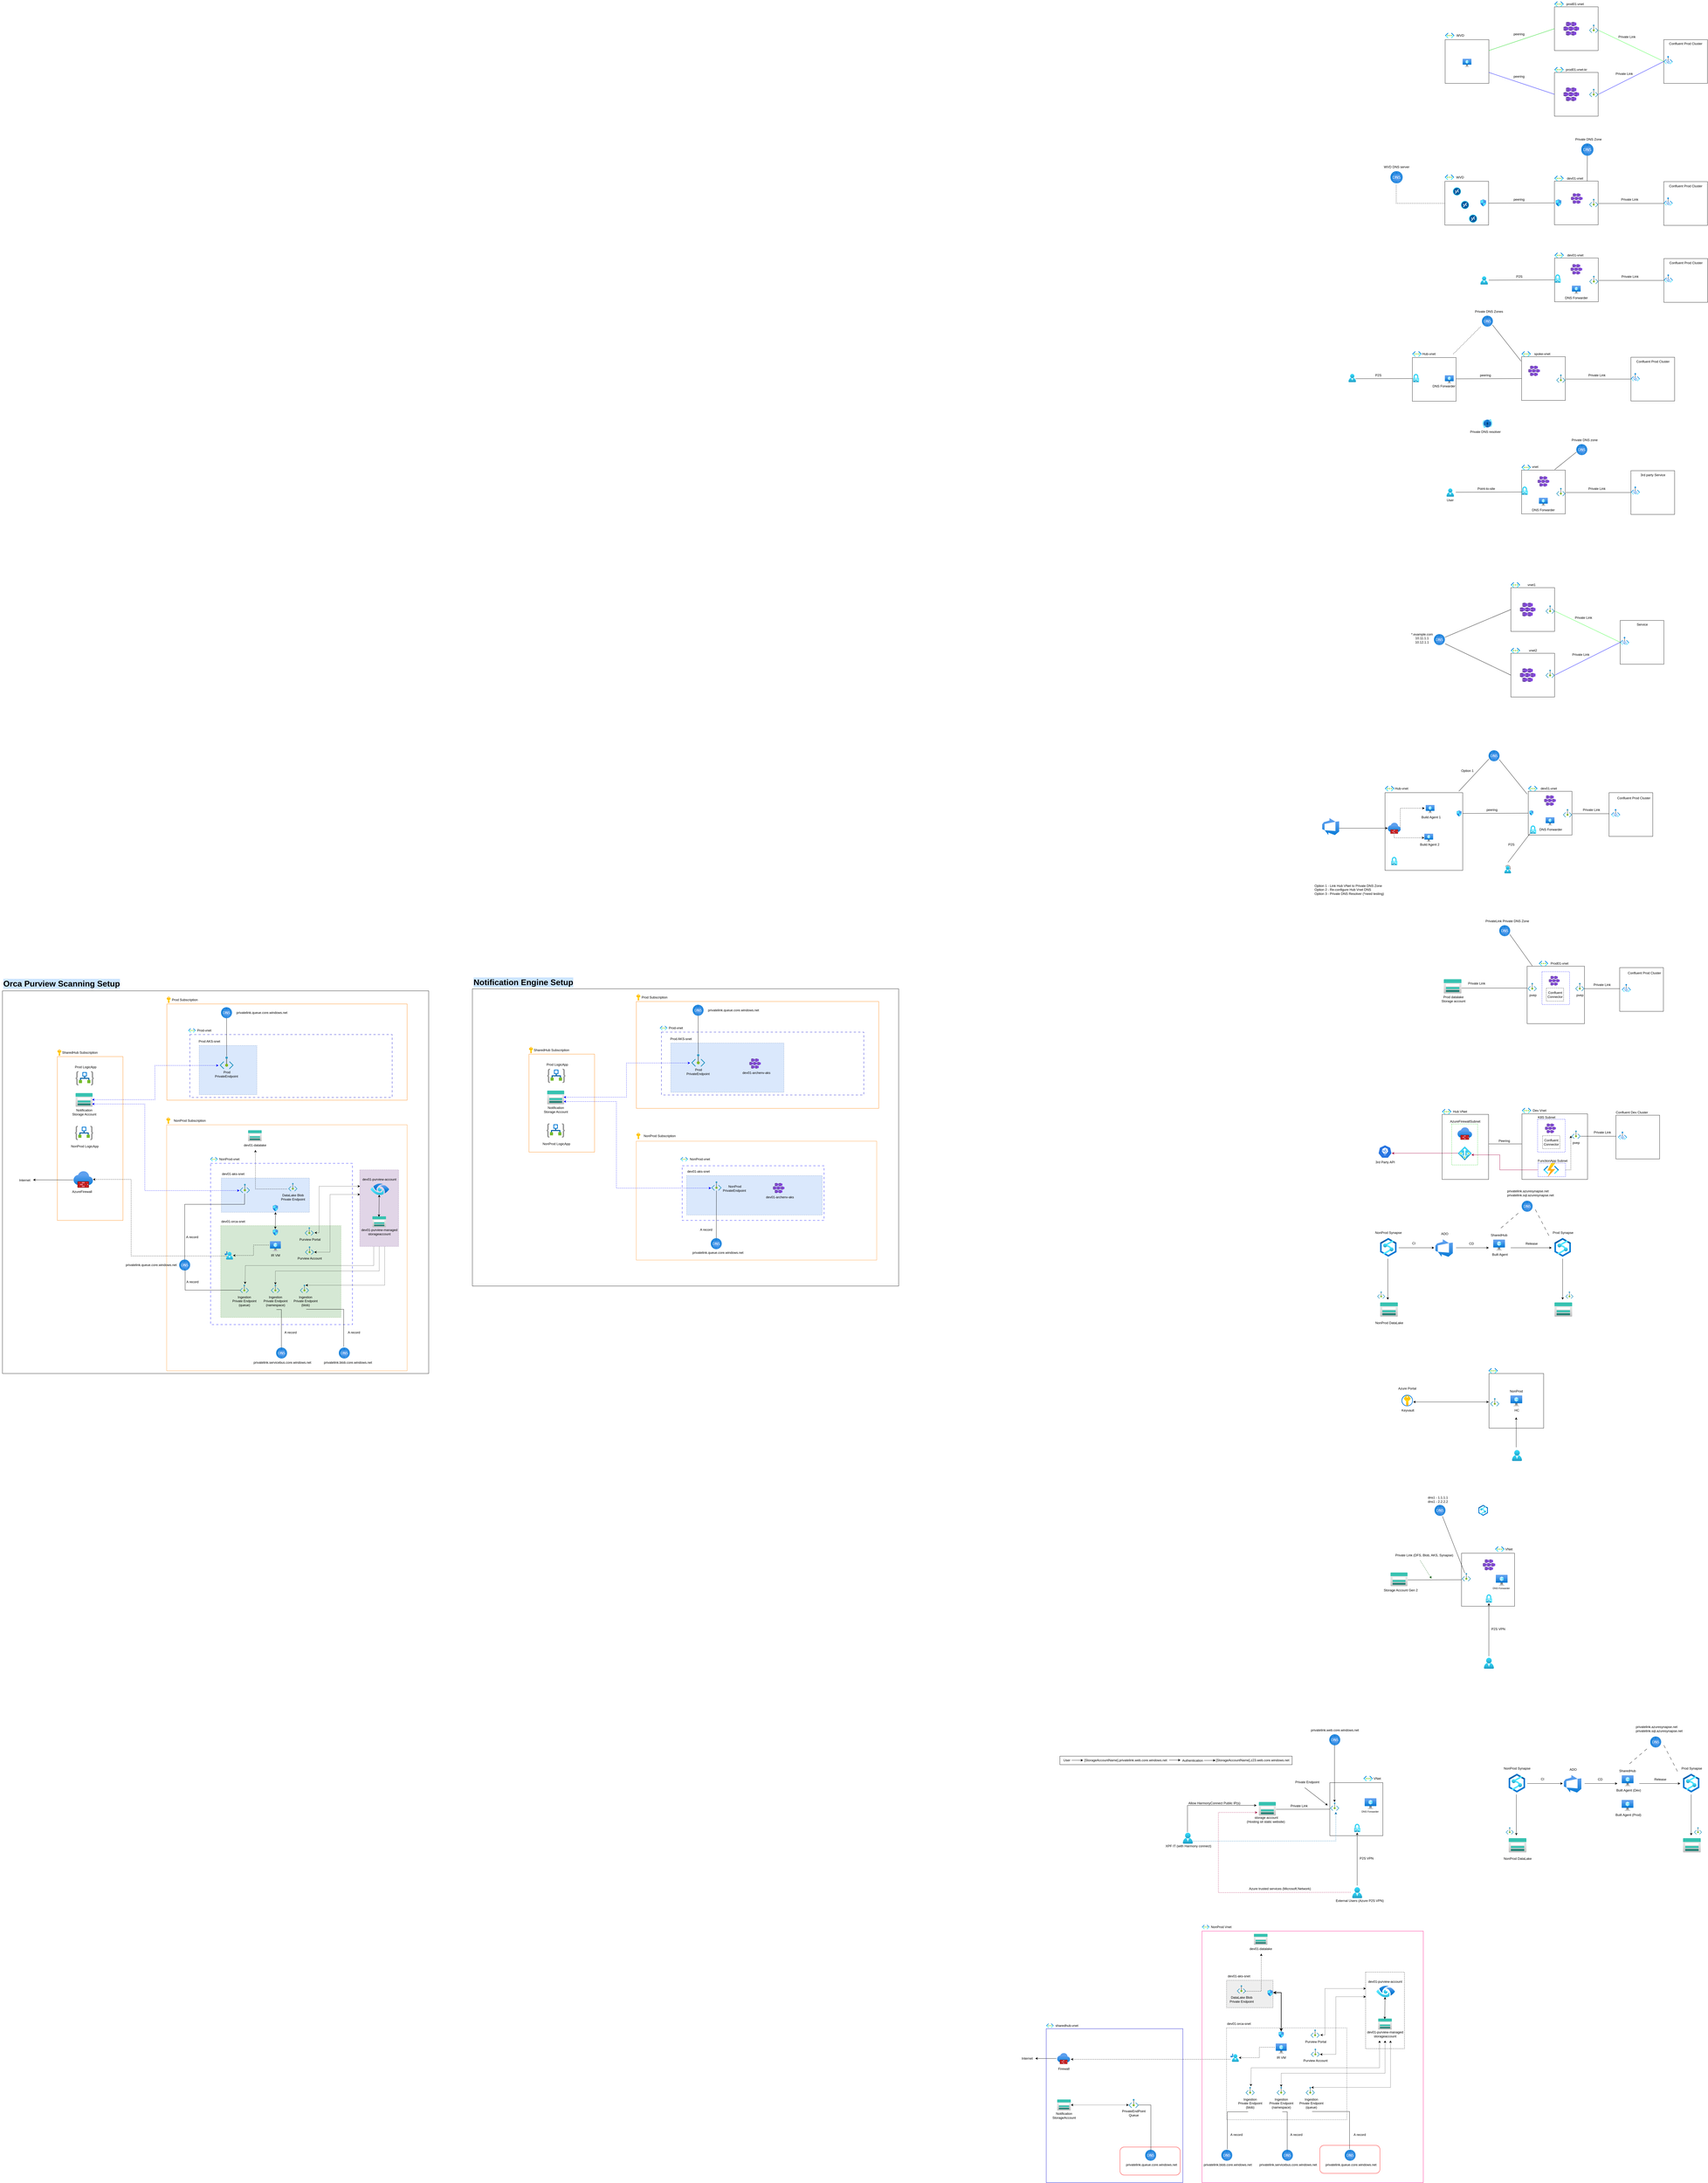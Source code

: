 <mxfile version="21.6.6" type="github">
  <diagram id="CAy6h7JlMK9Nz8kqikin" name="Page-1">
    <mxGraphModel dx="9185" dy="1910" grid="1" gridSize="10" guides="1" tooltips="1" connect="1" arrows="1" fold="1" page="0" pageScale="1" pageWidth="850" pageHeight="1100" math="0" shadow="0">
      <root>
        <mxCell id="0" />
        <mxCell id="1" parent="0" />
        <mxCell id="31SKNjZG7I7IOp6a6Ah5-121" value="" style="rounded=0;whiteSpace=wrap;html=1;" parent="1" vertex="1">
          <mxGeometry x="-5480" y="3680" width="1560" height="1400" as="geometry" />
        </mxCell>
        <mxCell id="31SKNjZG7I7IOp6a6Ah5-38" value="" style="rounded=0;whiteSpace=wrap;html=1;fillColor=none;strokeColor=#FF8000;" parent="1" vertex="1">
          <mxGeometry x="-4878.27" y="3728" width="879.27" height="352" as="geometry" />
        </mxCell>
        <mxCell id="31SKNjZG7I7IOp6a6Ah5-14" value="" style="rounded=0;whiteSpace=wrap;html=1;fillColor=none;strokeColor=#0000CC;dashed=1;dashPattern=8 8;" parent="1" vertex="1">
          <mxGeometry x="-4794.3" y="3840" width="740.59" height="230" as="geometry" />
        </mxCell>
        <mxCell id="31SKNjZG7I7IOp6a6Ah5-119" value="" style="rounded=0;whiteSpace=wrap;html=1;fillColor=#dae8fc;dashed=1;strokeColor=#6c8ebf;" parent="1" vertex="1">
          <mxGeometry x="-4760" y="3880" width="211" height="180" as="geometry" />
        </mxCell>
        <mxCell id="31SKNjZG7I7IOp6a6Ah5-43" value="" style="rounded=0;whiteSpace=wrap;html=1;fillColor=none;strokeColor=#FF9933;" parent="1" vertex="1">
          <mxGeometry x="-4879" y="4170" width="880" height="900" as="geometry" />
        </mxCell>
        <mxCell id="31SKNjZG7I7IOp6a6Ah5-15" value="" style="rounded=0;whiteSpace=wrap;html=1;fillColor=none;strokeColor=#0000FF;dashed=1;dashPattern=8 8;" parent="1" vertex="1">
          <mxGeometry x="-4718.27" y="4311" width="519.27" height="590" as="geometry" />
        </mxCell>
        <mxCell id="31SKNjZG7I7IOp6a6Ah5-51" value="" style="rounded=0;whiteSpace=wrap;html=1;fillColor=#d5e8d4;dashed=1;strokeColor=#82b366;fillStyle=auto;" parent="1" vertex="1">
          <mxGeometry x="-4681.14" y="4539" width="440" height="336" as="geometry" />
        </mxCell>
        <mxCell id="31SKNjZG7I7IOp6a6Ah5-47" value="" style="group;fillColor=#dae8fc;strokeColor=#6c8ebf;container=0;dashed=1;" parent="1" vertex="1" connectable="0">
          <mxGeometry x="-4679" y="4365" width="322.3" height="125" as="geometry" />
        </mxCell>
        <mxCell id="Jo31wumn8B36piIQokWZ-1" value="" style="whiteSpace=wrap;html=1;aspect=fixed;" parent="1" vertex="1">
          <mxGeometry x="200" y="80" width="160" height="160" as="geometry" />
        </mxCell>
        <mxCell id="Jo31wumn8B36piIQokWZ-2" value="" style="whiteSpace=wrap;html=1;aspect=fixed;" parent="1" vertex="1">
          <mxGeometry x="200" y="320" width="160" height="160" as="geometry" />
        </mxCell>
        <mxCell id="Jo31wumn8B36piIQokWZ-5" value="" style="whiteSpace=wrap;html=1;aspect=fixed;" parent="1" vertex="1">
          <mxGeometry x="600" y="200" width="160" height="160" as="geometry" />
        </mxCell>
        <mxCell id="Jo31wumn8B36piIQokWZ-6" value="" style="aspect=fixed;html=1;points=[];align=center;image;fontSize=12;image=img/lib/azure2/networking/Private_Endpoint.svg;" parent="1" vertex="1">
          <mxGeometry x="327.27" y="145" width="32.73" height="30" as="geometry" />
        </mxCell>
        <mxCell id="Jo31wumn8B36piIQokWZ-8" value="" style="aspect=fixed;html=1;points=[];align=center;image;fontSize=12;image=img/lib/azure2/networking/Private_Endpoint.svg;" parent="1" vertex="1">
          <mxGeometry x="327.27" y="380" width="32.73" height="30" as="geometry" />
        </mxCell>
        <mxCell id="Jo31wumn8B36piIQokWZ-9" value="" style="aspect=fixed;html=1;points=[];align=center;image;fontSize=12;image=img/lib/azure2/networking/Virtual_Networks.svg;" parent="1" vertex="1">
          <mxGeometry x="200" y="300" width="33.5" height="20" as="geometry" />
        </mxCell>
        <mxCell id="Jo31wumn8B36piIQokWZ-10" value="" style="aspect=fixed;html=1;points=[];align=center;image;fontSize=12;image=img/lib/azure2/networking/Virtual_Networks.svg;" parent="1" vertex="1">
          <mxGeometry x="200" y="60" width="33.5" height="20" as="geometry" />
        </mxCell>
        <mxCell id="Jo31wumn8B36piIQokWZ-11" value="prod01-vnet-kr" style="text;html=1;align=center;verticalAlign=middle;resizable=0;points=[];autosize=1;strokeColor=none;fillColor=none;" parent="1" vertex="1">
          <mxGeometry x="230" y="295" width="100" height="30" as="geometry" />
        </mxCell>
        <mxCell id="Jo31wumn8B36piIQokWZ-12" value="prod01-vnet" style="text;html=1;align=center;verticalAlign=middle;resizable=0;points=[];autosize=1;strokeColor=none;fillColor=none;" parent="1" vertex="1">
          <mxGeometry x="230" y="55" width="90" height="30" as="geometry" />
        </mxCell>
        <mxCell id="Jo31wumn8B36piIQokWZ-13" value="" style="whiteSpace=wrap;html=1;aspect=fixed;" parent="1" vertex="1">
          <mxGeometry x="-200" y="200" width="160" height="160" as="geometry" />
        </mxCell>
        <mxCell id="Jo31wumn8B36piIQokWZ-15" value="" style="aspect=fixed;html=1;points=[];align=center;image;fontSize=12;image=img/lib/azure2/networking/Virtual_Networks.svg;" parent="1" vertex="1">
          <mxGeometry x="-200" y="175" width="33.5" height="20" as="geometry" />
        </mxCell>
        <mxCell id="Jo31wumn8B36piIQokWZ-16" value="WVD" style="text;html=1;align=center;verticalAlign=middle;resizable=0;points=[];autosize=1;strokeColor=none;fillColor=none;" parent="1" vertex="1">
          <mxGeometry x="-170" y="170" width="50" height="30" as="geometry" />
        </mxCell>
        <mxCell id="Jo31wumn8B36piIQokWZ-19" value="" style="endArrow=none;html=1;rounded=0;exitX=1;exitY=0.25;exitDx=0;exitDy=0;entryX=0;entryY=0.5;entryDx=0;entryDy=0;" parent="1" source="Jo31wumn8B36piIQokWZ-13" target="Jo31wumn8B36piIQokWZ-1" edge="1">
          <mxGeometry width="50" height="50" relative="1" as="geometry">
            <mxPoint x="30" y="240" as="sourcePoint" />
            <mxPoint x="80" y="190" as="targetPoint" />
          </mxGeometry>
        </mxCell>
        <mxCell id="Jo31wumn8B36piIQokWZ-20" value="" style="endArrow=none;html=1;rounded=0;exitX=1;exitY=0.75;exitDx=0;exitDy=0;entryX=0;entryY=0.5;entryDx=0;entryDy=0;strokeColor=#0000FF;" parent="1" source="Jo31wumn8B36piIQokWZ-13" target="Jo31wumn8B36piIQokWZ-2" edge="1">
          <mxGeometry width="50" height="50" relative="1" as="geometry">
            <mxPoint x="50" y="390" as="sourcePoint" />
            <mxPoint x="100" y="340" as="targetPoint" />
          </mxGeometry>
        </mxCell>
        <mxCell id="Jo31wumn8B36piIQokWZ-21" value="peering" style="text;html=1;align=center;verticalAlign=middle;resizable=0;points=[];autosize=1;strokeColor=none;fillColor=none;" parent="1" vertex="1">
          <mxGeometry x="40" y="165" width="60" height="30" as="geometry" />
        </mxCell>
        <mxCell id="Jo31wumn8B36piIQokWZ-22" value="peering" style="text;html=1;align=center;verticalAlign=middle;resizable=0;points=[];autosize=1;strokeColor=none;fillColor=none;" parent="1" vertex="1">
          <mxGeometry x="40" y="320" width="60" height="30" as="geometry" />
        </mxCell>
        <mxCell id="Jo31wumn8B36piIQokWZ-23" value="" style="aspect=fixed;html=1;points=[];align=center;image;fontSize=12;image=img/lib/azure2/networking/Private_Link.svg;" parent="1" vertex="1">
          <mxGeometry x="600" y="260" width="32.73" height="30" as="geometry" />
        </mxCell>
        <mxCell id="Jo31wumn8B36piIQokWZ-24" value="" style="endArrow=none;html=1;rounded=0;exitX=1.037;exitY=0.693;exitDx=0;exitDy=0;exitPerimeter=0;entryX=0.037;entryY=0.673;entryDx=0;entryDy=0;entryPerimeter=0;strokeColor=#33FF33;" parent="1" source="Jo31wumn8B36piIQokWZ-6" target="Jo31wumn8B36piIQokWZ-23" edge="1">
          <mxGeometry width="50" height="50" relative="1" as="geometry">
            <mxPoint x="470" y="240" as="sourcePoint" />
            <mxPoint x="520" y="190" as="targetPoint" />
          </mxGeometry>
        </mxCell>
        <mxCell id="Jo31wumn8B36piIQokWZ-25" value="" style="endArrow=none;html=1;rounded=0;exitX=1.061;exitY=0.647;exitDx=0;exitDy=0;exitPerimeter=0;entryX=0;entryY=0.5;entryDx=0;entryDy=0;strokeColor=#0000FF;" parent="1" source="Jo31wumn8B36piIQokWZ-8" target="Jo31wumn8B36piIQokWZ-5" edge="1">
          <mxGeometry width="50" height="50" relative="1" as="geometry">
            <mxPoint x="470" y="370" as="sourcePoint" />
            <mxPoint x="520" y="320" as="targetPoint" />
          </mxGeometry>
        </mxCell>
        <mxCell id="Jo31wumn8B36piIQokWZ-26" value="" style="endArrow=none;html=1;rounded=0;exitX=1;exitY=0.25;exitDx=0;exitDy=0;entryX=0;entryY=0.5;entryDx=0;entryDy=0;strokeColor=#33FF33;" parent="1" edge="1">
          <mxGeometry width="50" height="50" relative="1" as="geometry">
            <mxPoint x="-40" y="240" as="sourcePoint" />
            <mxPoint x="200" y="160" as="targetPoint" />
          </mxGeometry>
        </mxCell>
        <mxCell id="Jo31wumn8B36piIQokWZ-27" value="Confluent Prod Cluster" style="text;html=1;align=center;verticalAlign=middle;resizable=0;points=[];autosize=1;strokeColor=none;fillColor=none;" parent="1" vertex="1">
          <mxGeometry x="610" y="200" width="140" height="30" as="geometry" />
        </mxCell>
        <mxCell id="Jo31wumn8B36piIQokWZ-28" value="" style="aspect=fixed;html=1;points=[];align=center;image;fontSize=12;image=img/lib/azure2/compute/Virtual_Machine.svg;" parent="1" vertex="1">
          <mxGeometry x="-136.17" y="270" width="32.34" height="30" as="geometry" />
        </mxCell>
        <mxCell id="Jo31wumn8B36piIQokWZ-29" value="" style="aspect=fixed;html=1;points=[];align=center;image;fontSize=12;image=img/lib/azure2/compute/Kubernetes_Services.svg;" parent="1" vertex="1">
          <mxGeometry x="233.5" y="135" width="56.67" height="50" as="geometry" />
        </mxCell>
        <mxCell id="Jo31wumn8B36piIQokWZ-30" value="" style="aspect=fixed;html=1;points=[];align=center;image;fontSize=12;image=img/lib/azure2/compute/Kubernetes_Services.svg;" parent="1" vertex="1">
          <mxGeometry x="233.5" y="375" width="56.67" height="50" as="geometry" />
        </mxCell>
        <mxCell id="Jo31wumn8B36piIQokWZ-31" value="" style="whiteSpace=wrap;html=1;aspect=fixed;" parent="1" vertex="1">
          <mxGeometry x="200" y="717.5" width="160" height="160" as="geometry" />
        </mxCell>
        <mxCell id="Jo31wumn8B36piIQokWZ-33" value="" style="whiteSpace=wrap;html=1;aspect=fixed;" parent="1" vertex="1">
          <mxGeometry x="600" y="719.5" width="160" height="160" as="geometry" />
        </mxCell>
        <mxCell id="Jo31wumn8B36piIQokWZ-34" value="" style="aspect=fixed;html=1;points=[];align=center;image;fontSize=12;image=img/lib/azure2/networking/Private_Endpoint.svg;" parent="1" vertex="1">
          <mxGeometry x="327.27" y="782.5" width="32.73" height="30" as="geometry" />
        </mxCell>
        <mxCell id="Jo31wumn8B36piIQokWZ-37" value="" style="aspect=fixed;html=1;points=[];align=center;image;fontSize=12;image=img/lib/azure2/networking/Virtual_Networks.svg;" parent="1" vertex="1">
          <mxGeometry x="200" y="697.5" width="33.5" height="20" as="geometry" />
        </mxCell>
        <mxCell id="Jo31wumn8B36piIQokWZ-39" value="dev01-vnet" style="text;html=1;align=center;verticalAlign=middle;resizable=0;points=[];autosize=1;strokeColor=none;fillColor=none;" parent="1" vertex="1">
          <mxGeometry x="235" y="692.5" width="80" height="30" as="geometry" />
        </mxCell>
        <mxCell id="Jo31wumn8B36piIQokWZ-40" value="" style="whiteSpace=wrap;html=1;aspect=fixed;" parent="1" vertex="1">
          <mxGeometry x="-201" y="718.5" width="160" height="160" as="geometry" />
        </mxCell>
        <mxCell id="Jo31wumn8B36piIQokWZ-41" value="" style="aspect=fixed;html=1;points=[];align=center;image;fontSize=12;image=img/lib/azure2/networking/Virtual_Networks.svg;" parent="1" vertex="1">
          <mxGeometry x="-201" y="693.5" width="33.5" height="20" as="geometry" />
        </mxCell>
        <mxCell id="Jo31wumn8B36piIQokWZ-42" value="WVD" style="text;html=1;align=center;verticalAlign=middle;resizable=0;points=[];autosize=1;strokeColor=none;fillColor=none;" parent="1" vertex="1">
          <mxGeometry x="-171" y="688.5" width="50" height="30" as="geometry" />
        </mxCell>
        <mxCell id="Jo31wumn8B36piIQokWZ-43" value="" style="endArrow=none;html=1;rounded=0;exitX=1;exitY=0.5;exitDx=0;exitDy=0;entryX=0;entryY=0.5;entryDx=0;entryDy=0;" parent="1" source="Jo31wumn8B36piIQokWZ-40" target="Jo31wumn8B36piIQokWZ-31" edge="1">
          <mxGeometry width="50" height="50" relative="1" as="geometry">
            <mxPoint x="25" y="745" as="sourcePoint" />
            <mxPoint x="75" y="695" as="targetPoint" />
          </mxGeometry>
        </mxCell>
        <mxCell id="Jo31wumn8B36piIQokWZ-45" value="peering" style="text;html=1;align=center;verticalAlign=middle;resizable=0;points=[];autosize=1;strokeColor=none;fillColor=none;" parent="1" vertex="1">
          <mxGeometry x="40" y="770" width="60" height="30" as="geometry" />
        </mxCell>
        <mxCell id="Jo31wumn8B36piIQokWZ-47" value="" style="aspect=fixed;html=1;points=[];align=center;image;fontSize=12;image=img/lib/azure2/networking/Private_Link.svg;" parent="1" vertex="1">
          <mxGeometry x="600" y="777.5" width="32.73" height="30" as="geometry" />
        </mxCell>
        <mxCell id="Jo31wumn8B36piIQokWZ-51" value="Confluent Prod Cluster" style="text;html=1;align=center;verticalAlign=middle;resizable=0;points=[];autosize=1;strokeColor=none;fillColor=none;" parent="1" vertex="1">
          <mxGeometry x="610" y="720.5" width="140" height="30" as="geometry" />
        </mxCell>
        <mxCell id="Jo31wumn8B36piIQokWZ-53" value="" style="aspect=fixed;html=1;points=[];align=center;image;fontSize=12;image=img/lib/azure2/compute/Kubernetes_Services.svg;" parent="1" vertex="1">
          <mxGeometry x="260.5" y="762.5" width="42.5" height="37.5" as="geometry" />
        </mxCell>
        <mxCell id="Jo31wumn8B36piIQokWZ-55" value="" style="endArrow=none;html=1;rounded=0;exitX=1.061;exitY=0.563;exitDx=0;exitDy=0;exitPerimeter=0;entryX=-0.037;entryY=0.73;entryDx=0;entryDy=0;entryPerimeter=0;" parent="1" source="Jo31wumn8B36piIQokWZ-34" target="Jo31wumn8B36piIQokWZ-47" edge="1">
          <mxGeometry width="50" height="50" relative="1" as="geometry">
            <mxPoint x="470" y="800" as="sourcePoint" />
            <mxPoint x="520" y="750" as="targetPoint" />
          </mxGeometry>
        </mxCell>
        <mxCell id="Jo31wumn8B36piIQokWZ-56" value="Private Link" style="text;html=1;align=center;verticalAlign=middle;resizable=0;points=[];autosize=1;strokeColor=none;fillColor=none;" parent="1" vertex="1">
          <mxGeometry x="430" y="770" width="90" height="30" as="geometry" />
        </mxCell>
        <mxCell id="Jo31wumn8B36piIQokWZ-57" value="Private Link" style="text;html=1;align=center;verticalAlign=middle;resizable=0;points=[];autosize=1;strokeColor=none;fillColor=none;" parent="1" vertex="1">
          <mxGeometry x="410" y="310" width="90" height="30" as="geometry" />
        </mxCell>
        <mxCell id="Jo31wumn8B36piIQokWZ-58" value="Private Link" style="text;html=1;align=center;verticalAlign=middle;resizable=0;points=[];autosize=1;strokeColor=none;fillColor=none;" parent="1" vertex="1">
          <mxGeometry x="420" y="175" width="90" height="30" as="geometry" />
        </mxCell>
        <mxCell id="Jo31wumn8B36piIQokWZ-59" value="" style="whiteSpace=wrap;html=1;aspect=fixed;" parent="1" vertex="1">
          <mxGeometry x="200.5" y="999" width="160" height="160" as="geometry" />
        </mxCell>
        <mxCell id="Jo31wumn8B36piIQokWZ-60" value="" style="whiteSpace=wrap;html=1;aspect=fixed;" parent="1" vertex="1">
          <mxGeometry x="600.5" y="1001" width="160" height="160" as="geometry" />
        </mxCell>
        <mxCell id="Jo31wumn8B36piIQokWZ-61" value="" style="aspect=fixed;html=1;points=[];align=center;image;fontSize=12;image=img/lib/azure2/networking/Private_Endpoint.svg;" parent="1" vertex="1">
          <mxGeometry x="327.77" y="1064" width="32.73" height="30" as="geometry" />
        </mxCell>
        <mxCell id="Jo31wumn8B36piIQokWZ-62" value="" style="aspect=fixed;html=1;points=[];align=center;image;fontSize=12;image=img/lib/azure2/networking/Virtual_Networks.svg;" parent="1" vertex="1">
          <mxGeometry x="200.5" y="979" width="33.5" height="20" as="geometry" />
        </mxCell>
        <mxCell id="Jo31wumn8B36piIQokWZ-63" value="dev01-vnet" style="text;html=1;align=center;verticalAlign=middle;resizable=0;points=[];autosize=1;strokeColor=none;fillColor=none;" parent="1" vertex="1">
          <mxGeometry x="235.5" y="974" width="80" height="30" as="geometry" />
        </mxCell>
        <mxCell id="Jo31wumn8B36piIQokWZ-67" value="" style="endArrow=none;html=1;rounded=0;exitX=1;exitY=0.5;exitDx=0;exitDy=0;entryX=0;entryY=0.5;entryDx=0;entryDy=0;" parent="1" target="Jo31wumn8B36piIQokWZ-59" edge="1">
          <mxGeometry width="50" height="50" relative="1" as="geometry">
            <mxPoint x="-40.5" y="1080" as="sourcePoint" />
            <mxPoint x="75.5" y="976.5" as="targetPoint" />
          </mxGeometry>
        </mxCell>
        <mxCell id="Jo31wumn8B36piIQokWZ-68" value="P2S" style="text;html=1;align=center;verticalAlign=middle;resizable=0;points=[];autosize=1;strokeColor=none;fillColor=none;" parent="1" vertex="1">
          <mxGeometry x="45.5" y="1051.5" width="50" height="30" as="geometry" />
        </mxCell>
        <mxCell id="Jo31wumn8B36piIQokWZ-69" value="" style="aspect=fixed;html=1;points=[];align=center;image;fontSize=12;image=img/lib/azure2/networking/Private_Link.svg;" parent="1" vertex="1">
          <mxGeometry x="600.5" y="1059" width="32.73" height="30" as="geometry" />
        </mxCell>
        <mxCell id="Jo31wumn8B36piIQokWZ-70" value="Confluent Prod Cluster" style="text;html=1;align=center;verticalAlign=middle;resizable=0;points=[];autosize=1;strokeColor=none;fillColor=none;" parent="1" vertex="1">
          <mxGeometry x="610.5" y="1002" width="140" height="30" as="geometry" />
        </mxCell>
        <mxCell id="Jo31wumn8B36piIQokWZ-72" value="" style="aspect=fixed;html=1;points=[];align=center;image;fontSize=12;image=img/lib/azure2/compute/Kubernetes_Services.svg;" parent="1" vertex="1">
          <mxGeometry x="259.25" y="1021.5" width="42.5" height="37.5" as="geometry" />
        </mxCell>
        <mxCell id="Jo31wumn8B36piIQokWZ-73" value="" style="endArrow=none;html=1;rounded=0;exitX=1.061;exitY=0.563;exitDx=0;exitDy=0;exitPerimeter=0;entryX=-0.037;entryY=0.73;entryDx=0;entryDy=0;entryPerimeter=0;" parent="1" source="Jo31wumn8B36piIQokWZ-61" target="Jo31wumn8B36piIQokWZ-69" edge="1">
          <mxGeometry width="50" height="50" relative="1" as="geometry">
            <mxPoint x="470.5" y="1081.5" as="sourcePoint" />
            <mxPoint x="520.5" y="1031.5" as="targetPoint" />
          </mxGeometry>
        </mxCell>
        <mxCell id="Jo31wumn8B36piIQokWZ-74" value="Private Link" style="text;html=1;align=center;verticalAlign=middle;resizable=0;points=[];autosize=1;strokeColor=none;fillColor=none;" parent="1" vertex="1">
          <mxGeometry x="430.5" y="1051.5" width="90" height="30" as="geometry" />
        </mxCell>
        <mxCell id="Jo31wumn8B36piIQokWZ-75" value="" style="aspect=fixed;html=1;points=[];align=center;image;fontSize=12;image=img/lib/azure2/networking/Virtual_Network_Gateways.svg;" parent="1" vertex="1">
          <mxGeometry x="200.5" y="1059" width="22.61" height="30" as="geometry" />
        </mxCell>
        <mxCell id="rK_Qc9Uuuo1QHd0PWWho-1" value="" style="whiteSpace=wrap;html=1;aspect=fixed;" parent="1" vertex="1">
          <mxGeometry x="79.85" y="1360" width="160" height="160" as="geometry" />
        </mxCell>
        <mxCell id="rK_Qc9Uuuo1QHd0PWWho-2" value="" style="whiteSpace=wrap;html=1;aspect=fixed;" parent="1" vertex="1">
          <mxGeometry x="479.85" y="1362" width="160" height="160" as="geometry" />
        </mxCell>
        <mxCell id="rK_Qc9Uuuo1QHd0PWWho-3" value="" style="aspect=fixed;html=1;points=[];align=center;image;fontSize=12;image=img/lib/azure2/networking/Private_Endpoint.svg;" parent="1" vertex="1">
          <mxGeometry x="207.12" y="1425" width="32.73" height="30" as="geometry" />
        </mxCell>
        <mxCell id="rK_Qc9Uuuo1QHd0PWWho-4" value="" style="aspect=fixed;html=1;points=[];align=center;image;fontSize=12;image=img/lib/azure2/networking/Virtual_Networks.svg;" parent="1" vertex="1">
          <mxGeometry x="79.85" y="1340" width="33.5" height="20" as="geometry" />
        </mxCell>
        <mxCell id="rK_Qc9Uuuo1QHd0PWWho-5" value="spoke-vnet" style="text;html=1;align=center;verticalAlign=middle;resizable=0;points=[];autosize=1;strokeColor=none;fillColor=none;" parent="1" vertex="1">
          <mxGeometry x="114.85" y="1335" width="80" height="30" as="geometry" />
        </mxCell>
        <mxCell id="rK_Qc9Uuuo1QHd0PWWho-6" value="" style="endArrow=none;html=1;rounded=0;exitX=1;exitY=0.5;exitDx=0;exitDy=0;entryX=0;entryY=0.5;entryDx=0;entryDy=0;" parent="1" target="rK_Qc9Uuuo1QHd0PWWho-1" edge="1">
          <mxGeometry width="50" height="50" relative="1" as="geometry">
            <mxPoint x="-161.15" y="1441" as="sourcePoint" />
            <mxPoint x="-45.15" y="1337.5" as="targetPoint" />
          </mxGeometry>
        </mxCell>
        <mxCell id="rK_Qc9Uuuo1QHd0PWWho-8" value="" style="aspect=fixed;html=1;points=[];align=center;image;fontSize=12;image=img/lib/azure2/networking/Private_Link.svg;" parent="1" vertex="1">
          <mxGeometry x="479.85" y="1420" width="32.73" height="30" as="geometry" />
        </mxCell>
        <mxCell id="rK_Qc9Uuuo1QHd0PWWho-9" value="Confluent Prod Cluster" style="text;html=1;align=center;verticalAlign=middle;resizable=0;points=[];autosize=1;strokeColor=none;fillColor=none;" parent="1" vertex="1">
          <mxGeometry x="489.85" y="1363" width="140" height="30" as="geometry" />
        </mxCell>
        <mxCell id="rK_Qc9Uuuo1QHd0PWWho-10" value="" style="aspect=fixed;html=1;points=[];align=center;image;fontSize=12;image=img/lib/azure2/compute/Kubernetes_Services.svg;" parent="1" vertex="1">
          <mxGeometry x="104.35" y="1393" width="42.5" height="37.5" as="geometry" />
        </mxCell>
        <mxCell id="rK_Qc9Uuuo1QHd0PWWho-11" value="" style="endArrow=none;html=1;rounded=0;exitX=1.061;exitY=0.563;exitDx=0;exitDy=0;exitPerimeter=0;entryX=-0.037;entryY=0.73;entryDx=0;entryDy=0;entryPerimeter=0;" parent="1" source="rK_Qc9Uuuo1QHd0PWWho-3" target="rK_Qc9Uuuo1QHd0PWWho-8" edge="1">
          <mxGeometry width="50" height="50" relative="1" as="geometry">
            <mxPoint x="349.85" y="1442.5" as="sourcePoint" />
            <mxPoint x="399.85" y="1392.5" as="targetPoint" />
          </mxGeometry>
        </mxCell>
        <mxCell id="rK_Qc9Uuuo1QHd0PWWho-12" value="Private Link" style="text;html=1;align=center;verticalAlign=middle;resizable=0;points=[];autosize=1;strokeColor=none;fillColor=none;" parent="1" vertex="1">
          <mxGeometry x="309.85" y="1412.5" width="90" height="30" as="geometry" />
        </mxCell>
        <mxCell id="rK_Qc9Uuuo1QHd0PWWho-15" value="peering" style="text;html=1;align=center;verticalAlign=middle;resizable=0;points=[];autosize=1;strokeColor=none;fillColor=none;" parent="1" vertex="1">
          <mxGeometry x="-83.18" y="1412.5" width="60" height="30" as="geometry" />
        </mxCell>
        <mxCell id="rK_Qc9Uuuo1QHd0PWWho-16" value="" style="whiteSpace=wrap;html=1;aspect=fixed;" parent="1" vertex="1">
          <mxGeometry x="-320" y="1363" width="160" height="160" as="geometry" />
        </mxCell>
        <mxCell id="rK_Qc9Uuuo1QHd0PWWho-17" value="Hub-vnet" style="text;html=1;align=center;verticalAlign=middle;resizable=0;points=[];autosize=1;strokeColor=none;fillColor=none;" parent="1" vertex="1">
          <mxGeometry x="-295" y="1335" width="70" height="30" as="geometry" />
        </mxCell>
        <mxCell id="rK_Qc9Uuuo1QHd0PWWho-18" value="" style="aspect=fixed;html=1;points=[];align=center;image;fontSize=12;image=img/lib/azure2/networking/Virtual_Networks.svg;" parent="1" vertex="1">
          <mxGeometry x="-320" y="1340" width="33.5" height="20" as="geometry" />
        </mxCell>
        <mxCell id="rK_Qc9Uuuo1QHd0PWWho-19" value="" style="aspect=fixed;html=1;points=[];align=center;image;fontSize=12;image=img/lib/azure2/networking/Virtual_Network_Gateways.svg;" parent="1" vertex="1">
          <mxGeometry x="-318" y="1423" width="22.61" height="30" as="geometry" />
        </mxCell>
        <mxCell id="rK_Qc9Uuuo1QHd0PWWho-21" value="" style="endArrow=none;html=1;rounded=0;exitX=1;exitY=0.5;exitDx=0;exitDy=0;" parent="1" edge="1">
          <mxGeometry width="50" height="50" relative="1" as="geometry">
            <mxPoint x="-528" y="1440.5" as="sourcePoint" />
            <mxPoint x="-320" y="1440" as="targetPoint" />
          </mxGeometry>
        </mxCell>
        <mxCell id="rK_Qc9Uuuo1QHd0PWWho-22" value="P2S" style="text;html=1;align=center;verticalAlign=middle;resizable=0;points=[];autosize=1;strokeColor=none;fillColor=none;" parent="1" vertex="1">
          <mxGeometry x="-470" y="1412.5" width="50" height="30" as="geometry" />
        </mxCell>
        <mxCell id="rK_Qc9Uuuo1QHd0PWWho-23" value="" style="image;aspect=fixed;html=1;points=[];align=center;fontSize=12;image=img/lib/azure2/compute/Virtual_Machine.svg;" parent="1" vertex="1">
          <mxGeometry x="263.83" y="1100" width="32.34" height="30" as="geometry" />
        </mxCell>
        <mxCell id="rK_Qc9Uuuo1QHd0PWWho-24" value="DNS Forwarder" style="text;html=1;align=center;verticalAlign=middle;resizable=0;points=[];autosize=1;strokeColor=none;fillColor=none;" parent="1" vertex="1">
          <mxGeometry x="225" y="1130" width="110" height="30" as="geometry" />
        </mxCell>
        <mxCell id="rK_Qc9Uuuo1QHd0PWWho-25" value="" style="whiteSpace=wrap;html=1;aspect=fixed;" parent="1" vertex="1">
          <mxGeometry x="79.85" y="1775" width="160" height="160" as="geometry" />
        </mxCell>
        <mxCell id="rK_Qc9Uuuo1QHd0PWWho-26" value="" style="whiteSpace=wrap;html=1;aspect=fixed;" parent="1" vertex="1">
          <mxGeometry x="479.85" y="1777" width="160" height="160" as="geometry" />
        </mxCell>
        <mxCell id="rK_Qc9Uuuo1QHd0PWWho-27" value="" style="aspect=fixed;html=1;points=[];align=center;image;fontSize=12;image=img/lib/azure2/networking/Private_Endpoint.svg;" parent="1" vertex="1">
          <mxGeometry x="207.12" y="1840" width="32.73" height="30" as="geometry" />
        </mxCell>
        <mxCell id="rK_Qc9Uuuo1QHd0PWWho-28" value="" style="aspect=fixed;html=1;points=[];align=center;image;fontSize=12;image=img/lib/azure2/networking/Virtual_Networks.svg;" parent="1" vertex="1">
          <mxGeometry x="79.85" y="1755" width="33.5" height="20" as="geometry" />
        </mxCell>
        <mxCell id="rK_Qc9Uuuo1QHd0PWWho-29" value="vnet" style="text;html=1;align=center;verticalAlign=middle;resizable=0;points=[];autosize=1;strokeColor=none;fillColor=none;" parent="1" vertex="1">
          <mxGeometry x="104.35" y="1748" width="50" height="30" as="geometry" />
        </mxCell>
        <mxCell id="rK_Qc9Uuuo1QHd0PWWho-30" value="" style="endArrow=none;html=1;rounded=0;exitX=1;exitY=0.5;exitDx=0;exitDy=0;entryX=0;entryY=0.5;entryDx=0;entryDy=0;" parent="1" target="rK_Qc9Uuuo1QHd0PWWho-25" edge="1">
          <mxGeometry width="50" height="50" relative="1" as="geometry">
            <mxPoint x="-161.15" y="1856" as="sourcePoint" />
            <mxPoint x="-45.15" y="1752.5" as="targetPoint" />
          </mxGeometry>
        </mxCell>
        <mxCell id="rK_Qc9Uuuo1QHd0PWWho-31" value="Point-to-site" style="text;html=1;align=center;verticalAlign=middle;resizable=0;points=[];autosize=1;strokeColor=none;fillColor=none;" parent="1" vertex="1">
          <mxGeometry x="-95.15" y="1827.5" width="90" height="30" as="geometry" />
        </mxCell>
        <mxCell id="rK_Qc9Uuuo1QHd0PWWho-32" value="" style="aspect=fixed;html=1;points=[];align=center;image;fontSize=12;image=img/lib/azure2/networking/Private_Link.svg;" parent="1" vertex="1">
          <mxGeometry x="479.85" y="1835" width="32.73" height="30" as="geometry" />
        </mxCell>
        <mxCell id="rK_Qc9Uuuo1QHd0PWWho-33" value="3rd party Service" style="text;html=1;align=center;verticalAlign=middle;resizable=0;points=[];autosize=1;strokeColor=none;fillColor=none;" parent="1" vertex="1">
          <mxGeometry x="504.85" y="1778" width="110" height="30" as="geometry" />
        </mxCell>
        <mxCell id="rK_Qc9Uuuo1QHd0PWWho-34" value="" style="aspect=fixed;html=1;points=[];align=center;image;fontSize=12;image=img/lib/azure2/compute/Kubernetes_Services.svg;" parent="1" vertex="1">
          <mxGeometry x="138.6" y="1797.5" width="42.5" height="37.5" as="geometry" />
        </mxCell>
        <mxCell id="rK_Qc9Uuuo1QHd0PWWho-35" value="" style="endArrow=none;html=1;rounded=0;exitX=1.061;exitY=0.563;exitDx=0;exitDy=0;exitPerimeter=0;entryX=-0.037;entryY=0.73;entryDx=0;entryDy=0;entryPerimeter=0;" parent="1" source="rK_Qc9Uuuo1QHd0PWWho-27" target="rK_Qc9Uuuo1QHd0PWWho-32" edge="1">
          <mxGeometry width="50" height="50" relative="1" as="geometry">
            <mxPoint x="349.85" y="1857.5" as="sourcePoint" />
            <mxPoint x="399.85" y="1807.5" as="targetPoint" />
          </mxGeometry>
        </mxCell>
        <mxCell id="rK_Qc9Uuuo1QHd0PWWho-36" value="Private Link" style="text;html=1;align=center;verticalAlign=middle;resizable=0;points=[];autosize=1;strokeColor=none;fillColor=none;" parent="1" vertex="1">
          <mxGeometry x="309.85" y="1827.5" width="90" height="30" as="geometry" />
        </mxCell>
        <mxCell id="rK_Qc9Uuuo1QHd0PWWho-37" value="" style="aspect=fixed;html=1;points=[];align=center;image;fontSize=12;image=img/lib/azure2/networking/Virtual_Network_Gateways.svg;" parent="1" vertex="1">
          <mxGeometry x="79.85" y="1835" width="22.61" height="30" as="geometry" />
        </mxCell>
        <mxCell id="rK_Qc9Uuuo1QHd0PWWho-39" value="" style="image;aspect=fixed;html=1;points=[];align=center;fontSize=12;image=img/lib/azure2/compute/Virtual_Machine.svg;" parent="1" vertex="1">
          <mxGeometry x="143.18" y="1876" width="32.34" height="30" as="geometry" />
        </mxCell>
        <mxCell id="rK_Qc9Uuuo1QHd0PWWho-40" value="DNS Forwarder" style="text;html=1;align=center;verticalAlign=middle;resizable=0;points=[];autosize=1;strokeColor=none;fillColor=none;" parent="1" vertex="1">
          <mxGeometry x="104.35" y="1906" width="110" height="30" as="geometry" />
        </mxCell>
        <mxCell id="rK_Qc9Uuuo1QHd0PWWho-43" value="" style="image;aspect=fixed;html=1;points=[];align=center;fontSize=12;image=img/lib/azure2/networking/DNS_Zones.svg;" parent="1" vertex="1">
          <mxGeometry x="-65.35" y="1210" width="40" height="40" as="geometry" />
        </mxCell>
        <mxCell id="rK_Qc9Uuuo1QHd0PWWho-44" value="Private DNS Zones" style="text;html=1;align=center;verticalAlign=middle;resizable=0;points=[];autosize=1;strokeColor=none;fillColor=none;" parent="1" vertex="1">
          <mxGeometry x="-104.83" y="1180" width="130" height="30" as="geometry" />
        </mxCell>
        <mxCell id="rK_Qc9Uuuo1QHd0PWWho-45" value="" style="endArrow=none;html=1;rounded=0;exitX=0.967;exitY=0.842;exitDx=0;exitDy=0;exitPerimeter=0;entryX=-0.012;entryY=0.102;entryDx=0;entryDy=0;entryPerimeter=0;" parent="1" source="rK_Qc9Uuuo1QHd0PWWho-43" target="rK_Qc9Uuuo1QHd0PWWho-1" edge="1">
          <mxGeometry width="50" height="50" relative="1" as="geometry">
            <mxPoint y="1300" as="sourcePoint" />
            <mxPoint x="50" y="1250" as="targetPoint" />
          </mxGeometry>
        </mxCell>
        <mxCell id="rK_Qc9Uuuo1QHd0PWWho-49" value="" style="image;aspect=fixed;html=1;points=[];align=center;fontSize=12;image=img/lib/azure2/networking/DNS_Private_Resolver.svg;" parent="1" vertex="1">
          <mxGeometry x="-62.93" y="1588.98" width="35.16" height="31.02" as="geometry" />
        </mxCell>
        <mxCell id="rK_Qc9Uuuo1QHd0PWWho-50" value="Private DNS resolver" style="text;html=1;align=center;verticalAlign=middle;resizable=0;points=[];autosize=1;strokeColor=none;fillColor=none;" parent="1" vertex="1">
          <mxGeometry x="-123.18" y="1620" width="140" height="30" as="geometry" />
        </mxCell>
        <mxCell id="rK_Qc9Uuuo1QHd0PWWho-51" value="" style="endArrow=none;dashed=1;html=1;rounded=0;" parent="1" edge="1">
          <mxGeometry width="50" height="50" relative="1" as="geometry">
            <mxPoint x="-170" y="1350" as="sourcePoint" />
            <mxPoint x="-70" y="1250" as="targetPoint" />
          </mxGeometry>
        </mxCell>
        <mxCell id="rK_Qc9Uuuo1QHd0PWWho-52" value="" style="image;aspect=fixed;html=1;points=[];align=center;fontSize=12;image=img/lib/azure2/networking/DNS_Zones.svg;" parent="1" vertex="1">
          <mxGeometry x="280" y="1680" width="40" height="40" as="geometry" />
        </mxCell>
        <mxCell id="rK_Qc9Uuuo1QHd0PWWho-53" value="Private DNS zone" style="text;html=1;align=center;verticalAlign=middle;resizable=0;points=[];autosize=1;strokeColor=none;fillColor=none;" parent="1" vertex="1">
          <mxGeometry x="250" y="1650" width="120" height="30" as="geometry" />
        </mxCell>
        <mxCell id="rK_Qc9Uuuo1QHd0PWWho-54" value="" style="endArrow=none;html=1;rounded=0;entryX=-0.017;entryY=0.775;entryDx=0;entryDy=0;entryPerimeter=0;exitX=0.75;exitY=0;exitDx=0;exitDy=0;" parent="1" edge="1">
          <mxGeometry width="50" height="50" relative="1" as="geometry">
            <mxPoint x="200.85" y="1773" as="sourcePoint" />
            <mxPoint x="280.32" y="1709" as="targetPoint" />
          </mxGeometry>
        </mxCell>
        <mxCell id="rK_Qc9Uuuo1QHd0PWWho-57" value="User" style="text;html=1;align=center;verticalAlign=middle;resizable=0;points=[];autosize=1;strokeColor=none;fillColor=none;" parent="1" vertex="1">
          <mxGeometry x="-207" y="1870" width="50" height="30" as="geometry" />
        </mxCell>
        <mxCell id="rK_Qc9Uuuo1QHd0PWWho-58" value="" style="image;aspect=fixed;html=1;points=[];align=center;fontSize=12;image=img/lib/azure2/compute/Virtual_Machine.svg;" parent="1" vertex="1">
          <mxGeometry x="-201.0" y="1428" width="32.34" height="30" as="geometry" />
        </mxCell>
        <mxCell id="rK_Qc9Uuuo1QHd0PWWho-59" value="DNS Forwarder" style="text;html=1;align=center;verticalAlign=middle;resizable=0;points=[];autosize=1;strokeColor=none;fillColor=none;" parent="1" vertex="1">
          <mxGeometry x="-260" y="1453" width="110" height="30" as="geometry" />
        </mxCell>
        <mxCell id="l-uOarbjvMGtZZw62YAb-1" value="" style="whiteSpace=wrap;html=1;aspect=fixed;" parent="1" vertex="1">
          <mxGeometry x="40.5" y="2205" width="160" height="160" as="geometry" />
        </mxCell>
        <mxCell id="l-uOarbjvMGtZZw62YAb-2" value="" style="whiteSpace=wrap;html=1;aspect=fixed;" parent="1" vertex="1">
          <mxGeometry x="40.5" y="2445" width="160" height="160" as="geometry" />
        </mxCell>
        <mxCell id="l-uOarbjvMGtZZw62YAb-3" value="" style="whiteSpace=wrap;html=1;aspect=fixed;" parent="1" vertex="1">
          <mxGeometry x="440.5" y="2325" width="160" height="160" as="geometry" />
        </mxCell>
        <mxCell id="l-uOarbjvMGtZZw62YAb-4" value="" style="aspect=fixed;html=1;points=[];align=center;image;fontSize=12;image=img/lib/azure2/networking/Private_Endpoint.svg;" parent="1" vertex="1">
          <mxGeometry x="167.77" y="2270" width="32.73" height="30" as="geometry" />
        </mxCell>
        <mxCell id="l-uOarbjvMGtZZw62YAb-5" value="" style="aspect=fixed;html=1;points=[];align=center;image;fontSize=12;image=img/lib/azure2/networking/Private_Endpoint.svg;" parent="1" vertex="1">
          <mxGeometry x="167.77" y="2505" width="32.73" height="30" as="geometry" />
        </mxCell>
        <mxCell id="l-uOarbjvMGtZZw62YAb-6" value="" style="aspect=fixed;html=1;points=[];align=center;image;fontSize=12;image=img/lib/azure2/networking/Virtual_Networks.svg;" parent="1" vertex="1">
          <mxGeometry x="40.5" y="2425" width="33.5" height="20" as="geometry" />
        </mxCell>
        <mxCell id="l-uOarbjvMGtZZw62YAb-7" value="" style="aspect=fixed;html=1;points=[];align=center;image;fontSize=12;image=img/lib/azure2/networking/Virtual_Networks.svg;" parent="1" vertex="1">
          <mxGeometry x="40.5" y="2185" width="33.5" height="20" as="geometry" />
        </mxCell>
        <mxCell id="l-uOarbjvMGtZZw62YAb-8" value="vnet2" style="text;html=1;align=center;verticalAlign=middle;resizable=0;points=[];autosize=1;strokeColor=none;fillColor=none;" parent="1" vertex="1">
          <mxGeometry x="95.5" y="2420" width="50" height="30" as="geometry" />
        </mxCell>
        <mxCell id="l-uOarbjvMGtZZw62YAb-9" value="vnet1" style="text;html=1;align=center;verticalAlign=middle;resizable=0;points=[];autosize=1;strokeColor=none;fillColor=none;" parent="1" vertex="1">
          <mxGeometry x="90.5" y="2180" width="50" height="30" as="geometry" />
        </mxCell>
        <mxCell id="l-uOarbjvMGtZZw62YAb-17" value="" style="aspect=fixed;html=1;points=[];align=center;image;fontSize=12;image=img/lib/azure2/networking/Private_Link.svg;" parent="1" vertex="1">
          <mxGeometry x="440.5" y="2385" width="32.73" height="30" as="geometry" />
        </mxCell>
        <mxCell id="l-uOarbjvMGtZZw62YAb-18" value="" style="endArrow=none;html=1;rounded=0;exitX=1.037;exitY=0.693;exitDx=0;exitDy=0;exitPerimeter=0;entryX=0.037;entryY=0.673;entryDx=0;entryDy=0;entryPerimeter=0;strokeColor=#33FF33;" parent="1" source="l-uOarbjvMGtZZw62YAb-4" target="l-uOarbjvMGtZZw62YAb-17" edge="1">
          <mxGeometry width="50" height="50" relative="1" as="geometry">
            <mxPoint x="310.5" y="2365" as="sourcePoint" />
            <mxPoint x="360.5" y="2315" as="targetPoint" />
          </mxGeometry>
        </mxCell>
        <mxCell id="l-uOarbjvMGtZZw62YAb-19" value="" style="endArrow=none;html=1;rounded=0;exitX=1.061;exitY=0.647;exitDx=0;exitDy=0;exitPerimeter=0;entryX=0;entryY=0.5;entryDx=0;entryDy=0;strokeColor=#0000FF;" parent="1" source="l-uOarbjvMGtZZw62YAb-5" target="l-uOarbjvMGtZZw62YAb-3" edge="1">
          <mxGeometry width="50" height="50" relative="1" as="geometry">
            <mxPoint x="310.5" y="2495" as="sourcePoint" />
            <mxPoint x="360.5" y="2445" as="targetPoint" />
          </mxGeometry>
        </mxCell>
        <mxCell id="l-uOarbjvMGtZZw62YAb-21" value="Service" style="text;html=1;align=center;verticalAlign=middle;resizable=0;points=[];autosize=1;strokeColor=none;fillColor=none;" parent="1" vertex="1">
          <mxGeometry x="490.5" y="2325" width="60" height="30" as="geometry" />
        </mxCell>
        <mxCell id="l-uOarbjvMGtZZw62YAb-23" value="" style="aspect=fixed;html=1;points=[];align=center;image;fontSize=12;image=img/lib/azure2/compute/Kubernetes_Services.svg;" parent="1" vertex="1">
          <mxGeometry x="74" y="2260" width="56.67" height="50" as="geometry" />
        </mxCell>
        <mxCell id="l-uOarbjvMGtZZw62YAb-24" value="" style="aspect=fixed;html=1;points=[];align=center;image;fontSize=12;image=img/lib/azure2/compute/Kubernetes_Services.svg;" parent="1" vertex="1">
          <mxGeometry x="74" y="2500" width="56.67" height="50" as="geometry" />
        </mxCell>
        <mxCell id="l-uOarbjvMGtZZw62YAb-25" value="Private Link" style="text;html=1;align=center;verticalAlign=middle;resizable=0;points=[];autosize=1;strokeColor=none;fillColor=none;" parent="1" vertex="1">
          <mxGeometry x="250.5" y="2435" width="90" height="30" as="geometry" />
        </mxCell>
        <mxCell id="l-uOarbjvMGtZZw62YAb-26" value="Private Link" style="text;html=1;align=center;verticalAlign=middle;resizable=0;points=[];autosize=1;strokeColor=none;fillColor=none;" parent="1" vertex="1">
          <mxGeometry x="260.5" y="2300" width="90" height="30" as="geometry" />
        </mxCell>
        <mxCell id="l-uOarbjvMGtZZw62YAb-27" value="" style="image;aspect=fixed;html=1;points=[];align=center;fontSize=12;image=img/lib/azure2/networking/DNS_Zones.svg;" parent="1" vertex="1">
          <mxGeometry x="-241" y="2375" width="40" height="40" as="geometry" />
        </mxCell>
        <mxCell id="l-uOarbjvMGtZZw62YAb-28" value="" style="endArrow=none;html=1;rounded=0;entryX=0;entryY=0.5;entryDx=0;entryDy=0;" parent="1" source="l-uOarbjvMGtZZw62YAb-27" target="l-uOarbjvMGtZZw62YAb-1" edge="1">
          <mxGeometry width="50" height="50" relative="1" as="geometry">
            <mxPoint x="-100" y="2350" as="sourcePoint" />
            <mxPoint x="-50" y="2300" as="targetPoint" />
          </mxGeometry>
        </mxCell>
        <mxCell id="l-uOarbjvMGtZZw62YAb-29" value="" style="endArrow=none;html=1;rounded=0;entryX=0;entryY=0.5;entryDx=0;entryDy=0;exitX=1.025;exitY=0.875;exitDx=0;exitDy=0;exitPerimeter=0;" parent="1" source="l-uOarbjvMGtZZw62YAb-27" target="l-uOarbjvMGtZZw62YAb-2" edge="1">
          <mxGeometry width="50" height="50" relative="1" as="geometry">
            <mxPoint x="-110" y="2530" as="sourcePoint" />
            <mxPoint x="-60" y="2480" as="targetPoint" />
          </mxGeometry>
        </mxCell>
        <mxCell id="l-uOarbjvMGtZZw62YAb-30" value="*.example.com&lt;br&gt;10.11.1.1&lt;br&gt;10.12.1.1" style="text;html=1;align=center;verticalAlign=middle;resizable=0;points=[];autosize=1;strokeColor=none;fillColor=none;" parent="1" vertex="1">
          <mxGeometry x="-335" y="2360" width="100" height="60" as="geometry" />
        </mxCell>
        <mxCell id="5NBjuWBHCYj0ScceNKoL-1" value="" style="whiteSpace=wrap;html=1;aspect=fixed;" parent="1" vertex="1">
          <mxGeometry x="104.2" y="2950" width="160" height="160" as="geometry" />
        </mxCell>
        <mxCell id="5NBjuWBHCYj0ScceNKoL-2" value="" style="whiteSpace=wrap;html=1;aspect=fixed;" parent="1" vertex="1">
          <mxGeometry x="399.85" y="2955" width="160" height="160" as="geometry" />
        </mxCell>
        <mxCell id="5NBjuWBHCYj0ScceNKoL-3" value="" style="aspect=fixed;html=1;points=[];align=center;image;fontSize=12;image=img/lib/azure2/networking/Private_Endpoint.svg;" parent="1" vertex="1">
          <mxGeometry x="231.47" y="3015" width="32.73" height="30" as="geometry" />
        </mxCell>
        <mxCell id="5NBjuWBHCYj0ScceNKoL-4" value="" style="aspect=fixed;html=1;points=[];align=center;image;fontSize=12;image=img/lib/azure2/networking/Virtual_Networks.svg;" parent="1" vertex="1">
          <mxGeometry x="104.2" y="2930" width="33.5" height="20" as="geometry" />
        </mxCell>
        <mxCell id="5NBjuWBHCYj0ScceNKoL-5" value="dev01-vnet" style="text;html=1;align=center;verticalAlign=middle;resizable=0;points=[];autosize=1;strokeColor=none;fillColor=none;" parent="1" vertex="1">
          <mxGeometry x="139.2" y="2925" width="80" height="30" as="geometry" />
        </mxCell>
        <mxCell id="5NBjuWBHCYj0ScceNKoL-6" value="" style="endArrow=none;html=1;rounded=0;exitX=1;exitY=0.5;exitDx=0;exitDy=0;entryX=0;entryY=0.5;entryDx=0;entryDy=0;" parent="1" target="5NBjuWBHCYj0ScceNKoL-1" edge="1">
          <mxGeometry width="50" height="50" relative="1" as="geometry">
            <mxPoint x="-136.8" y="3031" as="sourcePoint" />
            <mxPoint x="-20.8" y="2927.5" as="targetPoint" />
          </mxGeometry>
        </mxCell>
        <mxCell id="5NBjuWBHCYj0ScceNKoL-7" value="" style="aspect=fixed;html=1;points=[];align=center;image;fontSize=12;image=img/lib/azure2/networking/Private_Link.svg;" parent="1" vertex="1">
          <mxGeometry x="407.77" y="3015" width="32.73" height="30" as="geometry" />
        </mxCell>
        <mxCell id="5NBjuWBHCYj0ScceNKoL-8" value="Confluent Prod Cluster" style="text;html=1;align=center;verticalAlign=middle;resizable=0;points=[];autosize=1;strokeColor=none;fillColor=none;" parent="1" vertex="1">
          <mxGeometry x="420.0" y="2960" width="140" height="30" as="geometry" />
        </mxCell>
        <mxCell id="5NBjuWBHCYj0ScceNKoL-9" value="" style="aspect=fixed;html=1;points=[];align=center;image;fontSize=12;image=img/lib/azure2/compute/Kubernetes_Services.svg;" parent="1" vertex="1">
          <mxGeometry x="162.58" y="2965" width="42.5" height="37.5" as="geometry" />
        </mxCell>
        <mxCell id="5NBjuWBHCYj0ScceNKoL-10" value="" style="endArrow=none;html=1;rounded=0;exitX=1.061;exitY=0.563;exitDx=0;exitDy=0;exitPerimeter=0;" parent="1" source="5NBjuWBHCYj0ScceNKoL-3" edge="1">
          <mxGeometry width="50" height="50" relative="1" as="geometry">
            <mxPoint x="374.2" y="3032.5" as="sourcePoint" />
            <mxPoint x="400" y="3032" as="targetPoint" />
          </mxGeometry>
        </mxCell>
        <mxCell id="5NBjuWBHCYj0ScceNKoL-11" value="Private Link" style="text;html=1;align=center;verticalAlign=middle;resizable=0;points=[];autosize=1;strokeColor=none;fillColor=none;" parent="1" vertex="1">
          <mxGeometry x="290.17" y="3002.5" width="90" height="30" as="geometry" />
        </mxCell>
        <mxCell id="5NBjuWBHCYj0ScceNKoL-12" value="peering" style="text;html=1;align=center;verticalAlign=middle;resizable=0;points=[];autosize=1;strokeColor=none;fillColor=none;" parent="1" vertex="1">
          <mxGeometry x="-58.83" y="3002.5" width="60" height="30" as="geometry" />
        </mxCell>
        <mxCell id="5NBjuWBHCYj0ScceNKoL-13" value="" style="whiteSpace=wrap;html=1;aspect=fixed;" parent="1" vertex="1">
          <mxGeometry x="-420" y="2955" width="284.35" height="284.35" as="geometry" />
        </mxCell>
        <mxCell id="5NBjuWBHCYj0ScceNKoL-14" value="Hub-vnet" style="text;html=1;align=center;verticalAlign=middle;resizable=0;points=[];autosize=1;strokeColor=none;fillColor=none;" parent="1" vertex="1">
          <mxGeometry x="-395" y="2925" width="70" height="30" as="geometry" />
        </mxCell>
        <mxCell id="5NBjuWBHCYj0ScceNKoL-15" value="" style="aspect=fixed;html=1;points=[];align=center;image;fontSize=12;image=img/lib/azure2/networking/Virtual_Networks.svg;" parent="1" vertex="1">
          <mxGeometry x="-420" y="2930" width="33.5" height="20" as="geometry" />
        </mxCell>
        <mxCell id="5NBjuWBHCYj0ScceNKoL-16" value="" style="aspect=fixed;html=1;points=[];align=center;image;fontSize=12;image=img/lib/azure2/networking/Virtual_Network_Gateways.svg;" parent="1" vertex="1">
          <mxGeometry x="-397.64" y="3190" width="22.61" height="30" as="geometry" />
        </mxCell>
        <mxCell id="5NBjuWBHCYj0ScceNKoL-17" value="" style="aspect=fixed;html=1;points=[];align=center;image;fontSize=12;image=img/lib/azure2/general/Help_and_Support.svg;" parent="1" vertex="1">
          <mxGeometry x="16.82" y="3220" width="24.35" height="30" as="geometry" />
        </mxCell>
        <mxCell id="5NBjuWBHCYj0ScceNKoL-18" value="" style="endArrow=none;html=1;rounded=0;" parent="1" target="5NBjuWBHCYj0ScceNKoL-25" edge="1">
          <mxGeometry width="50" height="50" relative="1" as="geometry">
            <mxPoint x="30" y="3210" as="sourcePoint" />
            <mxPoint x="70.83" y="3160" as="targetPoint" />
          </mxGeometry>
        </mxCell>
        <mxCell id="5NBjuWBHCYj0ScceNKoL-19" value="P2S" style="text;html=1;align=center;verticalAlign=middle;resizable=0;points=[];autosize=1;strokeColor=none;fillColor=none;" parent="1" vertex="1">
          <mxGeometry x="16.82" y="3130" width="50" height="30" as="geometry" />
        </mxCell>
        <mxCell id="5NBjuWBHCYj0ScceNKoL-20" value="" style="image;aspect=fixed;html=1;points=[];align=center;fontSize=12;image=img/lib/azure2/networking/DNS_Zones.svg;" parent="1" vertex="1">
          <mxGeometry x="-41.0" y="2800" width="40" height="40" as="geometry" />
        </mxCell>
        <mxCell id="5NBjuWBHCYj0ScceNKoL-21" value="" style="endArrow=none;html=1;rounded=0;exitX=0.967;exitY=0.842;exitDx=0;exitDy=0;exitPerimeter=0;" parent="1" source="5NBjuWBHCYj0ScceNKoL-20" edge="1">
          <mxGeometry width="50" height="50" relative="1" as="geometry">
            <mxPoint x="24.35" y="2890" as="sourcePoint" />
            <mxPoint x="100" y="2960" as="targetPoint" />
          </mxGeometry>
        </mxCell>
        <mxCell id="5NBjuWBHCYj0ScceNKoL-23" value="" style="image;aspect=fixed;html=1;points=[];align=center;fontSize=12;image=img/lib/azure2/compute/Virtual_Machine.svg;" parent="1" vertex="1">
          <mxGeometry x="167.66" y="3045" width="32.34" height="30" as="geometry" />
        </mxCell>
        <mxCell id="5NBjuWBHCYj0ScceNKoL-24" value="DNS Forwarder" style="text;html=1;align=center;verticalAlign=middle;resizable=0;points=[];autosize=1;strokeColor=none;fillColor=none;" parent="1" vertex="1">
          <mxGeometry x="130.67" y="3075" width="110" height="30" as="geometry" />
        </mxCell>
        <mxCell id="5NBjuWBHCYj0ScceNKoL-25" value="" style="aspect=fixed;html=1;points=[];align=center;image;fontSize=12;image=img/lib/azure2/networking/Virtual_Network_Gateways.svg;" parent="1" vertex="1">
          <mxGeometry x="110.35" y="3075" width="22.61" height="30" as="geometry" />
        </mxCell>
        <mxCell id="5NBjuWBHCYj0ScceNKoL-26" value="" style="image;aspect=fixed;html=1;points=[];align=center;fontSize=12;image=img/lib/azure2/compute/Virtual_Machine.svg;" parent="1" vertex="1">
          <mxGeometry x="-276.17" y="3105" width="32.34" height="30" as="geometry" />
        </mxCell>
        <mxCell id="5NBjuWBHCYj0ScceNKoL-27" value="" style="image;aspect=fixed;html=1;points=[];align=center;fontSize=12;image=img/lib/azure2/compute/Virtual_Machine.svg;" parent="1" vertex="1">
          <mxGeometry x="-271.17" y="3000" width="32.34" height="30" as="geometry" />
        </mxCell>
        <mxCell id="5NBjuWBHCYj0ScceNKoL-28" value="Build Agent 1" style="text;html=1;align=center;verticalAlign=middle;resizable=0;points=[];autosize=1;strokeColor=none;fillColor=none;" parent="1" vertex="1">
          <mxGeometry x="-297" y="3030" width="90" height="30" as="geometry" />
        </mxCell>
        <mxCell id="5NBjuWBHCYj0ScceNKoL-29" value="Build Agent 2" style="text;html=1;align=center;verticalAlign=middle;resizable=0;points=[];autosize=1;strokeColor=none;fillColor=none;" parent="1" vertex="1">
          <mxGeometry x="-302.17" y="3130" width="90" height="30" as="geometry" />
        </mxCell>
        <mxCell id="5NBjuWBHCYj0ScceNKoL-35" value="" style="endArrow=none;html=1;rounded=0;entryX=0.025;entryY=0.8;entryDx=0;entryDy=0;entryPerimeter=0;" parent="1" target="5NBjuWBHCYj0ScceNKoL-20" edge="1">
          <mxGeometry width="50" height="50" relative="1" as="geometry">
            <mxPoint x="-150" y="2950" as="sourcePoint" />
            <mxPoint x="-90" y="2890" as="targetPoint" />
          </mxGeometry>
        </mxCell>
        <mxCell id="5NBjuWBHCYj0ScceNKoL-36" value="Option 1" style="text;html=1;align=center;verticalAlign=middle;resizable=0;points=[];autosize=1;strokeColor=none;fillColor=none;" parent="1" vertex="1">
          <mxGeometry x="-153.83" y="2860" width="70" height="30" as="geometry" />
        </mxCell>
        <mxCell id="5NBjuWBHCYj0ScceNKoL-39" value="Option 1 - Link Hub VNet to Private DNS Zone&lt;br&gt;Option 2 - Re-configure Hub Vnet DNS&lt;br&gt;Option 3 - Private DNS Resolver (*need testing)" style="text;html=1;align=left;verticalAlign=middle;resizable=0;points=[];autosize=1;strokeColor=none;fillColor=none;" parent="1" vertex="1">
          <mxGeometry x="-680" y="3280" width="280" height="60" as="geometry" />
        </mxCell>
        <mxCell id="5NBjuWBHCYj0ScceNKoL-40" value="" style="image;aspect=fixed;html=1;points=[];align=center;fontSize=12;image=img/lib/azure2/devops/Azure_DevOps.svg;" parent="1" vertex="1">
          <mxGeometry x="-650" y="3048" width="62" height="62" as="geometry" />
        </mxCell>
        <mxCell id="5NBjuWBHCYj0ScceNKoL-41" value="" style="image;aspect=fixed;html=1;points=[];align=center;fontSize=12;image=img/lib/azure2/networking/Firewalls.svg;" parent="1" vertex="1">
          <mxGeometry x="-410" y="3065" width="47.33" height="40" as="geometry" />
        </mxCell>
        <mxCell id="5NBjuWBHCYj0ScceNKoL-42" value="" style="endArrow=classic;html=1;rounded=0;exitX=1;exitY=0.597;exitDx=0;exitDy=0;exitPerimeter=0;" parent="1" source="5NBjuWBHCYj0ScceNKoL-40" target="5NBjuWBHCYj0ScceNKoL-41" edge="1">
          <mxGeometry width="50" height="50" relative="1" as="geometry">
            <mxPoint x="-510" y="3100" as="sourcePoint" />
            <mxPoint x="-460" y="3050" as="targetPoint" />
          </mxGeometry>
        </mxCell>
        <mxCell id="5NBjuWBHCYj0ScceNKoL-43" value="" style="endArrow=classic;html=1;rounded=0;exitX=0.972;exitY=0.425;exitDx=0;exitDy=0;exitPerimeter=0;entryX=-0.118;entryY=0.4;entryDx=0;entryDy=0;entryPerimeter=0;dashed=1;" parent="1" source="5NBjuWBHCYj0ScceNKoL-41" target="5NBjuWBHCYj0ScceNKoL-27" edge="1">
          <mxGeometry width="50" height="50" relative="1" as="geometry">
            <mxPoint x="-540" y="3030" as="sourcePoint" />
            <mxPoint x="-490" y="2980" as="targetPoint" />
            <Array as="points">
              <mxPoint x="-364" y="3012" />
            </Array>
          </mxGeometry>
        </mxCell>
        <mxCell id="5NBjuWBHCYj0ScceNKoL-45" value="" style="endArrow=classic;html=1;rounded=0;exitX=0.486;exitY=0.975;exitDx=0;exitDy=0;exitPerimeter=0;dashed=1;" parent="1" source="5NBjuWBHCYj0ScceNKoL-41" target="5NBjuWBHCYj0ScceNKoL-26" edge="1">
          <mxGeometry width="50" height="50" relative="1" as="geometry">
            <mxPoint x="-510" y="3200" as="sourcePoint" />
            <mxPoint x="-460" y="3150" as="targetPoint" />
            <Array as="points">
              <mxPoint x="-387" y="3120" />
            </Array>
          </mxGeometry>
        </mxCell>
        <mxCell id="5NBjuWBHCYj0ScceNKoL-46" value="" style="image;aspect=fixed;html=1;points=[];align=center;fontSize=12;image=img/lib/azure2/networking/Network_Security_Groups.svg;" parent="1" vertex="1">
          <mxGeometry x="-157.83" y="3020.5" width="17.71" height="21.5" as="geometry" />
        </mxCell>
        <mxCell id="5NBjuWBHCYj0ScceNKoL-47" value="" style="image;aspect=fixed;html=1;points=[];align=center;fontSize=12;image=img/lib/azure2/networking/Network_Security_Groups.svg;" parent="1" vertex="1">
          <mxGeometry x="108.06" y="3020" width="14.83" height="18" as="geometry" />
        </mxCell>
        <mxCell id="d8VdTCZnUC-Yjv91LLX4-1" value="" style="image;aspect=fixed;html=1;points=[];align=center;fontSize=12;image=img/lib/azure2/networking/DNS_Zones.svg;" parent="1" vertex="1">
          <mxGeometry x="-400" y="681.25" width="44.5" height="44.5" as="geometry" />
        </mxCell>
        <mxCell id="d8VdTCZnUC-Yjv91LLX4-2" value="WVD DNS server" style="text;html=1;align=center;verticalAlign=middle;resizable=0;points=[];autosize=1;strokeColor=none;fillColor=none;" parent="1" vertex="1">
          <mxGeometry x="-437.75" y="651.25" width="120" height="30" as="geometry" />
        </mxCell>
        <mxCell id="d8VdTCZnUC-Yjv91LLX4-3" value="" style="endArrow=none;dashed=1;html=1;rounded=0;exitX=0.472;exitY=1.118;exitDx=0;exitDy=0;exitPerimeter=0;" parent="1" source="d8VdTCZnUC-Yjv91LLX4-1" edge="1">
          <mxGeometry width="50" height="50" relative="1" as="geometry">
            <mxPoint x="-330" y="830" as="sourcePoint" />
            <mxPoint x="-200" y="799" as="targetPoint" />
            <Array as="points">
              <mxPoint x="-379" y="799" />
            </Array>
          </mxGeometry>
        </mxCell>
        <mxCell id="d8VdTCZnUC-Yjv91LLX4-7" value="" style="image;aspect=fixed;html=1;points=[];align=center;fontSize=12;image=img/lib/azure2/networking/Network_Security_Groups.svg;" parent="1" vertex="1">
          <mxGeometry x="-70.93" y="785" width="20.59" height="25" as="geometry" />
        </mxCell>
        <mxCell id="d8VdTCZnUC-Yjv91LLX4-8" value="" style="image;aspect=fixed;html=1;points=[];align=center;fontSize=12;image=img/lib/azure2/networking/Network_Security_Groups.svg;" parent="1" vertex="1">
          <mxGeometry x="204.41" y="785" width="20.59" height="25" as="geometry" />
        </mxCell>
        <mxCell id="d8VdTCZnUC-Yjv91LLX4-9" value="" style="image;aspect=fixed;html=1;points=[];align=center;fontSize=12;image=img/lib/azure2/networking/DNS_Zones.svg;" parent="1" vertex="1">
          <mxGeometry x="298.17" y="580" width="44.5" height="44.5" as="geometry" />
        </mxCell>
        <mxCell id="d8VdTCZnUC-Yjv91LLX4-10" value="" style="endArrow=none;html=1;rounded=0;exitX=0.75;exitY=0;exitDx=0;exitDy=0;" parent="1" source="Jo31wumn8B36piIQokWZ-31" target="d8VdTCZnUC-Yjv91LLX4-9" edge="1">
          <mxGeometry width="50" height="50" relative="1" as="geometry">
            <mxPoint x="318" y="710" as="sourcePoint" />
            <mxPoint x="490" y="610" as="targetPoint" />
          </mxGeometry>
        </mxCell>
        <mxCell id="d8VdTCZnUC-Yjv91LLX4-11" value="Private DNS Zone" style="text;html=1;align=center;verticalAlign=middle;resizable=0;points=[];autosize=1;strokeColor=none;fillColor=none;" parent="1" vertex="1">
          <mxGeometry x="264.2" y="550" width="120" height="30" as="geometry" />
        </mxCell>
        <mxCell id="d8VdTCZnUC-Yjv91LLX4-14" value="" style="image;aspect=fixed;html=1;points=[];align=center;fontSize=12;image=img/lib/azure2/other/Windows_Virtual_Desktop.svg;" parent="1" vertex="1">
          <mxGeometry x="-171.68" y="740.5" width="29.5" height="29.5" as="geometry" />
        </mxCell>
        <mxCell id="d8VdTCZnUC-Yjv91LLX4-15" value="" style="image;aspect=fixed;html=1;points=[];align=center;fontSize=12;image=img/lib/azure2/other/Windows_Virtual_Desktop.svg;" parent="1" vertex="1">
          <mxGeometry x="-142.18" y="790" width="29.5" height="29.5" as="geometry" />
        </mxCell>
        <mxCell id="d8VdTCZnUC-Yjv91LLX4-16" value="" style="image;aspect=fixed;html=1;points=[];align=center;fontSize=12;image=img/lib/azure2/other/Windows_Virtual_Desktop.svg;" parent="1" vertex="1">
          <mxGeometry x="-112.68" y="840" width="29.5" height="29.5" as="geometry" />
        </mxCell>
        <mxCell id="d8VdTCZnUC-Yjv91LLX4-17" value="" style="image;aspect=fixed;html=1;points=[];align=center;fontSize=12;image=img/lib/azure2/identity/Users.svg;" parent="1" vertex="1">
          <mxGeometry x="-70.93" y="1066" width="27.43" height="30" as="geometry" />
        </mxCell>
        <mxCell id="d8VdTCZnUC-Yjv91LLX4-18" value="" style="image;aspect=fixed;html=1;points=[];align=center;fontSize=12;image=img/lib/azure2/identity/Users.svg;" parent="1" vertex="1">
          <mxGeometry x="-553.72" y="1423" width="27.43" height="30" as="geometry" />
        </mxCell>
        <mxCell id="d8VdTCZnUC-Yjv91LLX4-19" value="" style="image;aspect=fixed;html=1;points=[];align=center;fontSize=12;image=img/lib/azure2/identity/Users.svg;" parent="1" vertex="1">
          <mxGeometry x="-194.93" y="1842" width="27.43" height="30" as="geometry" />
        </mxCell>
        <mxCell id="e9U47d7HeUTAZOUdsaQp-1" value="" style="whiteSpace=wrap;html=1;aspect=fixed;" parent="1" vertex="1">
          <mxGeometry x="100" y="3590" width="210" height="210" as="geometry" />
        </mxCell>
        <mxCell id="e9U47d7HeUTAZOUdsaQp-2" value="" style="whiteSpace=wrap;html=1;aspect=fixed;" parent="1" vertex="1">
          <mxGeometry x="438.85" y="3595" width="160" height="160" as="geometry" />
        </mxCell>
        <mxCell id="e9U47d7HeUTAZOUdsaQp-3" value="" style="aspect=fixed;html=1;points=[];align=center;image;fontSize=12;image=img/lib/azure2/networking/Private_Endpoint.svg;" parent="1" vertex="1">
          <mxGeometry x="276.47" y="3651" width="32.73" height="30" as="geometry" />
        </mxCell>
        <mxCell id="e9U47d7HeUTAZOUdsaQp-4" value="" style="aspect=fixed;html=1;points=[];align=center;image;fontSize=12;image=img/lib/azure2/networking/Virtual_Networks.svg;" parent="1" vertex="1">
          <mxGeometry x="143.2" y="3570" width="33.5" height="20" as="geometry" />
        </mxCell>
        <mxCell id="e9U47d7HeUTAZOUdsaQp-5" value="Prod01-vnet" style="text;html=1;align=center;verticalAlign=middle;resizable=0;points=[];autosize=1;strokeColor=none;fillColor=none;" parent="1" vertex="1">
          <mxGeometry x="173.2" y="3565" width="90" height="30" as="geometry" />
        </mxCell>
        <mxCell id="e9U47d7HeUTAZOUdsaQp-7" value="" style="aspect=fixed;html=1;points=[];align=center;image;fontSize=12;image=img/lib/azure2/networking/Private_Link.svg;" parent="1" vertex="1">
          <mxGeometry x="446.77" y="3655" width="32.73" height="30" as="geometry" />
        </mxCell>
        <mxCell id="e9U47d7HeUTAZOUdsaQp-8" value="Confluent Prod Cluster" style="text;html=1;align=center;verticalAlign=middle;resizable=0;points=[];autosize=1;strokeColor=none;fillColor=none;" parent="1" vertex="1">
          <mxGeometry x="459.0" y="3600" width="140" height="30" as="geometry" />
        </mxCell>
        <mxCell id="e9U47d7HeUTAZOUdsaQp-9" value="" style="aspect=fixed;html=1;points=[];align=center;image;fontSize=12;image=img/lib/azure2/compute/Kubernetes_Services.svg;" parent="1" vertex="1">
          <mxGeometry x="179.53" y="3625.5" width="39.67" height="35" as="geometry" />
        </mxCell>
        <mxCell id="e9U47d7HeUTAZOUdsaQp-10" value="" style="endArrow=none;html=1;rounded=0;" parent="1" edge="1">
          <mxGeometry width="50" height="50" relative="1" as="geometry">
            <mxPoint x="310" y="3672" as="sourcePoint" />
            <mxPoint x="439" y="3672" as="targetPoint" />
          </mxGeometry>
        </mxCell>
        <mxCell id="e9U47d7HeUTAZOUdsaQp-11" value="Private Link" style="text;html=1;align=center;verticalAlign=middle;resizable=0;points=[];autosize=1;strokeColor=none;fillColor=none;" parent="1" vertex="1">
          <mxGeometry x="329.17" y="3642.5" width="90" height="30" as="geometry" />
        </mxCell>
        <mxCell id="e9U47d7HeUTAZOUdsaQp-20" value="" style="image;aspect=fixed;html=1;points=[];align=center;fontSize=12;image=img/lib/azure2/networking/DNS_Zones.svg;" parent="1" vertex="1">
          <mxGeometry x="-2.0" y="3440" width="40" height="40" as="geometry" />
        </mxCell>
        <mxCell id="e9U47d7HeUTAZOUdsaQp-21" value="" style="endArrow=none;html=1;rounded=0;exitX=0.967;exitY=0.842;exitDx=0;exitDy=0;exitPerimeter=0;entryX=0.091;entryY=-0.006;entryDx=0;entryDy=0;entryPerimeter=0;" parent="1" source="e9U47d7HeUTAZOUdsaQp-20" target="e9U47d7HeUTAZOUdsaQp-1" edge="1">
          <mxGeometry width="50" height="50" relative="1" as="geometry">
            <mxPoint x="63.35" y="3530" as="sourcePoint" />
            <mxPoint x="139" y="3600" as="targetPoint" />
          </mxGeometry>
        </mxCell>
        <mxCell id="e9U47d7HeUTAZOUdsaQp-39" value="Confluent Connector" style="rounded=0;whiteSpace=wrap;html=1;dashed=1;" parent="1" vertex="1">
          <mxGeometry x="170.5" y="3670" width="63" height="47.5" as="geometry" />
        </mxCell>
        <mxCell id="e9U47d7HeUTAZOUdsaQp-40" value="" style="rounded=0;whiteSpace=wrap;html=1;fillColor=none;dashed=1;strokeColor=#0000FF;" parent="1" vertex="1">
          <mxGeometry x="154.35" y="3610" width="101" height="120" as="geometry" />
        </mxCell>
        <mxCell id="e9U47d7HeUTAZOUdsaQp-41" value="" style="image;aspect=fixed;html=1;points=[];align=center;fontSize=12;image=img/lib/azure2/storage/Storage_Accounts.svg;" parent="1" vertex="1">
          <mxGeometry x="-205.12" y="3637.5" width="65" height="52" as="geometry" />
        </mxCell>
        <mxCell id="e9U47d7HeUTAZOUdsaQp-42" value="Prod datalake&lt;br&gt;Storage account" style="text;html=1;align=center;verticalAlign=middle;resizable=0;points=[];autosize=1;strokeColor=none;fillColor=none;" parent="1" vertex="1">
          <mxGeometry x="-224.93" y="3689.5" width="110" height="40" as="geometry" />
        </mxCell>
        <mxCell id="e9U47d7HeUTAZOUdsaQp-43" value="" style="aspect=fixed;html=1;points=[];align=center;image;fontSize=12;image=img/lib/azure2/networking/Private_Endpoint.svg;" parent="1" vertex="1">
          <mxGeometry x="102.46" y="3651" width="32.73" height="30" as="geometry" />
        </mxCell>
        <mxCell id="e9U47d7HeUTAZOUdsaQp-44" value="" style="endArrow=none;html=1;rounded=0;entryX=-0.075;entryY=0.633;entryDx=0;entryDy=0;entryPerimeter=0;exitX=1.002;exitY=0.625;exitDx=0;exitDy=0;exitPerimeter=0;" parent="1" source="e9U47d7HeUTAZOUdsaQp-41" target="e9U47d7HeUTAZOUdsaQp-43" edge="1">
          <mxGeometry width="50" height="50" relative="1" as="geometry">
            <mxPoint x="-90" y="3710" as="sourcePoint" />
            <mxPoint x="-40" y="3660" as="targetPoint" />
          </mxGeometry>
        </mxCell>
        <mxCell id="e9U47d7HeUTAZOUdsaQp-45" value="pvep" style="text;html=1;align=center;verticalAlign=middle;resizable=0;points=[];autosize=1;strokeColor=none;fillColor=none;" parent="1" vertex="1">
          <mxGeometry x="95.95" y="3681" width="50" height="30" as="geometry" />
        </mxCell>
        <mxCell id="e9U47d7HeUTAZOUdsaQp-46" value="pvep" style="text;html=1;align=center;verticalAlign=middle;resizable=0;points=[];autosize=1;strokeColor=none;fillColor=none;" parent="1" vertex="1">
          <mxGeometry x="267.83" y="3681" width="50" height="30" as="geometry" />
        </mxCell>
        <mxCell id="e9U47d7HeUTAZOUdsaQp-47" value="Private Link" style="text;html=1;align=center;verticalAlign=middle;resizable=0;points=[];autosize=1;strokeColor=none;fillColor=none;" parent="1" vertex="1">
          <mxGeometry x="-130" y="3637.5" width="90" height="30" as="geometry" />
        </mxCell>
        <mxCell id="e9U47d7HeUTAZOUdsaQp-48" value="PrivateLink Private DNS Zone" style="text;html=1;align=center;verticalAlign=middle;resizable=0;points=[];autosize=1;strokeColor=none;fillColor=none;" parent="1" vertex="1">
          <mxGeometry x="-62.93" y="3410" width="180" height="30" as="geometry" />
        </mxCell>
        <mxCell id="LYnnU1c-w15Lmg6Bgn-9-1" value="" style="whiteSpace=wrap;html=1;aspect=fixed;" parent="1" vertex="1">
          <mxGeometry x="81.1" y="4130" width="240" height="240" as="geometry" />
        </mxCell>
        <mxCell id="LYnnU1c-w15Lmg6Bgn-9-2" value="" style="whiteSpace=wrap;html=1;aspect=fixed;" parent="1" vertex="1">
          <mxGeometry x="424.95" y="4135" width="160" height="160" as="geometry" />
        </mxCell>
        <mxCell id="LYnnU1c-w15Lmg6Bgn-9-3" value="" style="aspect=fixed;html=1;points=[];align=center;image;fontSize=12;image=img/lib/azure2/networking/Private_Endpoint.svg;" parent="1" vertex="1">
          <mxGeometry x="262.57" y="4191" width="32.73" height="30" as="geometry" />
        </mxCell>
        <mxCell id="LYnnU1c-w15Lmg6Bgn-9-4" value="" style="aspect=fixed;html=1;points=[];align=center;image;fontSize=12;image=img/lib/azure2/networking/Virtual_Networks.svg;" parent="1" vertex="1">
          <mxGeometry x="81.3" y="4108" width="33.5" height="20" as="geometry" />
        </mxCell>
        <mxCell id="LYnnU1c-w15Lmg6Bgn-9-5" value="Dev Vnet" style="text;html=1;align=center;verticalAlign=middle;resizable=0;points=[];autosize=1;strokeColor=none;fillColor=none;" parent="1" vertex="1">
          <mxGeometry x="110.3" y="4103" width="70" height="30" as="geometry" />
        </mxCell>
        <mxCell id="LYnnU1c-w15Lmg6Bgn-9-6" value="" style="aspect=fixed;html=1;points=[];align=center;image;fontSize=12;image=img/lib/azure2/networking/Private_Link.svg;" parent="1" vertex="1">
          <mxGeometry x="432.87" y="4195" width="32.73" height="30" as="geometry" />
        </mxCell>
        <mxCell id="LYnnU1c-w15Lmg6Bgn-9-7" value="Confluent Dev Cluster" style="text;html=1;align=center;verticalAlign=middle;resizable=0;points=[];autosize=1;strokeColor=none;fillColor=none;" parent="1" vertex="1">
          <mxGeometry x="412.5" y="4110" width="140" height="30" as="geometry" />
        </mxCell>
        <mxCell id="LYnnU1c-w15Lmg6Bgn-9-8" value="" style="aspect=fixed;html=1;points=[];align=center;image;fontSize=12;image=img/lib/azure2/compute/Kubernetes_Services.svg;" parent="1" vertex="1">
          <mxGeometry x="165.63" y="4165.5" width="39.67" height="35" as="geometry" />
        </mxCell>
        <mxCell id="LYnnU1c-w15Lmg6Bgn-9-9" value="" style="endArrow=none;html=1;rounded=0;" parent="1" edge="1">
          <mxGeometry width="50" height="50" relative="1" as="geometry">
            <mxPoint x="296.1" y="4212" as="sourcePoint" />
            <mxPoint x="425.1" y="4212" as="targetPoint" />
          </mxGeometry>
        </mxCell>
        <mxCell id="LYnnU1c-w15Lmg6Bgn-9-10" value="Private Link" style="text;html=1;align=center;verticalAlign=middle;resizable=0;points=[];autosize=1;strokeColor=none;fillColor=none;" parent="1" vertex="1">
          <mxGeometry x="330.27" y="4182.5" width="90" height="30" as="geometry" />
        </mxCell>
        <mxCell id="LYnnU1c-w15Lmg6Bgn-9-13" value="Confluent Connector" style="rounded=0;whiteSpace=wrap;html=1;dashed=1;" parent="1" vertex="1">
          <mxGeometry x="156.6" y="4210" width="63" height="47.5" as="geometry" />
        </mxCell>
        <mxCell id="LYnnU1c-w15Lmg6Bgn-9-14" value="" style="rounded=0;whiteSpace=wrap;html=1;fillColor=none;dashed=1;strokeColor=#0000FF;" parent="1" vertex="1">
          <mxGeometry x="138.45" y="4150" width="101" height="120" as="geometry" />
        </mxCell>
        <mxCell id="LYnnU1c-w15Lmg6Bgn-9-20" value="pvep" style="text;html=1;align=center;verticalAlign=middle;resizable=0;points=[];autosize=1;strokeColor=none;fillColor=none;" parent="1" vertex="1">
          <mxGeometry x="253.93" y="4221" width="50" height="30" as="geometry" />
        </mxCell>
        <mxCell id="LYnnU1c-w15Lmg6Bgn-9-23" value="" style="image;aspect=fixed;html=1;points=[];align=center;fontSize=12;image=img/lib/azure2/compute/Function_Apps.svg;" parent="1" vertex="1">
          <mxGeometry x="159.76" y="4310" width="56.67" height="50" as="geometry" />
        </mxCell>
        <mxCell id="LYnnU1c-w15Lmg6Bgn-9-24" value="" style="rounded=0;whiteSpace=wrap;html=1;fillColor=none;dashed=1;strokeColor=#0000FF;" parent="1" vertex="1">
          <mxGeometry x="139.67" y="4310" width="101" height="50" as="geometry" />
        </mxCell>
        <mxCell id="LYnnU1c-w15Lmg6Bgn-9-29" value="" style="endArrow=classic;html=1;rounded=0;exitX=1;exitY=0.5;exitDx=0;exitDy=0;dashed=1;" parent="1" source="LYnnU1c-w15Lmg6Bgn-9-24" edge="1">
          <mxGeometry width="50" height="50" relative="1" as="geometry">
            <mxPoint x="260" y="4340" as="sourcePoint" />
            <mxPoint x="260" y="4210" as="targetPoint" />
            <Array as="points">
              <mxPoint x="260" y="4335" />
              <mxPoint x="260" y="4280" />
            </Array>
          </mxGeometry>
        </mxCell>
        <mxCell id="3hhMSrsy_T5S3B5OJ51y-4" value="" style="endArrow=classic;html=1;rounded=0;exitX=0;exitY=0.5;exitDx=0;exitDy=0;fillColor=#d80073;strokeColor=#A50040;" parent="1" edge="1">
          <mxGeometry width="50" height="50" relative="1" as="geometry">
            <mxPoint x="139.67" y="4335" as="sourcePoint" />
            <mxPoint x="-104" y="4280" as="targetPoint" />
            <Array as="points">
              <mxPoint y="4335" />
              <mxPoint y="4280" />
            </Array>
          </mxGeometry>
        </mxCell>
        <mxCell id="3hhMSrsy_T5S3B5OJ51y-10" value="" style="group" parent="1" vertex="1" connectable="0">
          <mxGeometry x="-465.03" y="4244" width="90" height="78" as="geometry" />
        </mxCell>
        <mxCell id="3hhMSrsy_T5S3B5OJ51y-8" value="" style="sketch=0;html=1;dashed=0;whitespace=wrap;fillColor=#2875E2;strokeColor=#ffffff;points=[[0.005,0.63,0],[0.1,0.2,0],[0.9,0.2,0],[0.5,0,0],[0.995,0.63,0],[0.72,0.99,0],[0.5,1,0],[0.28,0.99,0]];verticalLabelPosition=bottom;align=center;verticalAlign=top;shape=mxgraph.kubernetes.icon;prIcon=api" parent="3hhMSrsy_T5S3B5OJ51y-10" vertex="1">
          <mxGeometry x="20" width="50" height="48" as="geometry" />
        </mxCell>
        <mxCell id="3hhMSrsy_T5S3B5OJ51y-9" value="3rd Party API" style="text;html=1;align=center;verticalAlign=middle;resizable=0;points=[];autosize=1;strokeColor=none;fillColor=none;" parent="3hhMSrsy_T5S3B5OJ51y-10" vertex="1">
          <mxGeometry y="48" width="90" height="30" as="geometry" />
        </mxCell>
        <mxCell id="LYnnU1c-w15Lmg6Bgn-9-25" value="" style="image;aspect=fixed;html=1;points=[];align=center;fontSize=12;image=img/lib/azure2/networking/Firewalls.svg;" parent="1" vertex="1">
          <mxGeometry x="-154.81" y="4179.5" width="53.25" height="45" as="geometry" />
        </mxCell>
        <mxCell id="3hhMSrsy_T5S3B5OJ51y-3" value="" style="image;aspect=fixed;html=1;points=[];align=center;fontSize=12;image=img/lib/azure2/networking/NAT.svg;" parent="1" vertex="1">
          <mxGeometry x="-153.18" y="4249.5" width="50" height="50" as="geometry" />
        </mxCell>
        <mxCell id="3hhMSrsy_T5S3B5OJ51y-11" value="" style="endArrow=classic;html=1;rounded=0;exitX=0.004;exitY=0.49;exitDx=0;exitDy=0;exitPerimeter=0;entryX=0.995;entryY=0.63;entryDx=0;entryDy=0;entryPerimeter=0;fillColor=#d80073;strokeColor=#A50040;" parent="1" source="3hhMSrsy_T5S3B5OJ51y-3" target="3hhMSrsy_T5S3B5OJ51y-8" edge="1">
          <mxGeometry width="50" height="50" relative="1" as="geometry">
            <mxPoint x="-320" y="4320" as="sourcePoint" />
            <mxPoint x="-270" y="4270" as="targetPoint" />
          </mxGeometry>
        </mxCell>
        <mxCell id="3hhMSrsy_T5S3B5OJ51y-12" value="" style="rounded=0;whiteSpace=wrap;html=1;fillColor=none;" parent="1" vertex="1">
          <mxGeometry x="-211" y="4132" width="170" height="238" as="geometry" />
        </mxCell>
        <mxCell id="3hhMSrsy_T5S3B5OJ51y-13" value="" style="rounded=0;whiteSpace=wrap;html=1;fillColor=none;dashed=1;strokeColor=#00CC00;" parent="1" vertex="1">
          <mxGeometry x="-176.18" y="4167" width="95" height="150" as="geometry" />
        </mxCell>
        <mxCell id="3hhMSrsy_T5S3B5OJ51y-15" value="" style="shape=image;verticalLabelPosition=bottom;labelBackgroundColor=default;verticalAlign=top;aspect=fixed;imageAspect=0;image=https://miro.medium.com/v2/resize:fit:1200/1*5V1PnKn68SvmEpXYI-3CPw.png;" parent="1" vertex="1">
          <mxGeometry x="473.23" y="4190" width="100" height="50" as="geometry" />
        </mxCell>
        <mxCell id="3hhMSrsy_T5S3B5OJ51y-16" value="Hub VNet" style="text;html=1;align=center;verticalAlign=middle;resizable=0;points=[];autosize=1;strokeColor=none;fillColor=none;" parent="1" vertex="1">
          <mxGeometry x="-186" y="4107" width="80" height="30" as="geometry" />
        </mxCell>
        <mxCell id="3hhMSrsy_T5S3B5OJ51y-17" value="" style="aspect=fixed;html=1;points=[];align=center;image;fontSize=12;image=img/lib/azure2/networking/Virtual_Networks.svg;" parent="1" vertex="1">
          <mxGeometry x="-211.0" y="4112" width="33.5" height="20" as="geometry" />
        </mxCell>
        <mxCell id="3hhMSrsy_T5S3B5OJ51y-18" value="AzureFirewallSubnet" style="text;html=1;align=center;verticalAlign=middle;resizable=0;points=[];autosize=1;strokeColor=none;fillColor=none;" parent="1" vertex="1">
          <mxGeometry x="-192" y="4142.5" width="130" height="30" as="geometry" />
        </mxCell>
        <mxCell id="3hhMSrsy_T5S3B5OJ51y-19" value="K8S Subnet" style="text;html=1;align=center;verticalAlign=middle;resizable=0;points=[];autosize=1;strokeColor=none;fillColor=none;" parent="1" vertex="1">
          <mxGeometry x="126.43" y="4128" width="90" height="30" as="geometry" />
        </mxCell>
        <mxCell id="3hhMSrsy_T5S3B5OJ51y-20" value="FunctionApp Subnet" style="text;html=1;align=center;verticalAlign=middle;resizable=0;points=[];autosize=1;strokeColor=none;fillColor=none;" parent="1" vertex="1">
          <mxGeometry x="128.43" y="4287" width="130" height="30" as="geometry" />
        </mxCell>
        <mxCell id="3hhMSrsy_T5S3B5OJ51y-21" value="" style="endArrow=none;html=1;rounded=0;" parent="1" edge="1">
          <mxGeometry width="50" height="50" relative="1" as="geometry">
            <mxPoint x="-40" y="4240" as="sourcePoint" />
            <mxPoint x="80" y="4240" as="targetPoint" />
          </mxGeometry>
        </mxCell>
        <mxCell id="3hhMSrsy_T5S3B5OJ51y-22" value="Peering" style="text;html=1;align=center;verticalAlign=middle;resizable=0;points=[];autosize=1;strokeColor=none;fillColor=none;" parent="1" vertex="1">
          <mxGeometry x="-14.5" y="4214" width="60" height="30" as="geometry" />
        </mxCell>
        <mxCell id="1y5VYOYjeOOHSHjGvnF8-1" value="" style="image;aspect=fixed;html=1;points=[];align=center;fontSize=12;image=img/lib/azure2/analytics/Azure_Synapse_Analytics.svg;" parent="1" vertex="1">
          <mxGeometry x="-438" y="4584" width="60" height="69" as="geometry" />
        </mxCell>
        <mxCell id="1y5VYOYjeOOHSHjGvnF8-2" value="NonProd Synapse" style="text;html=1;align=center;verticalAlign=middle;resizable=0;points=[];autosize=1;strokeColor=none;fillColor=none;" parent="1" vertex="1">
          <mxGeometry x="-468" y="4550" width="120" height="30" as="geometry" />
        </mxCell>
        <mxCell id="1y5VYOYjeOOHSHjGvnF8-3" value="" style="image;aspect=fixed;html=1;points=[];align=center;fontSize=12;image=img/lib/azure2/devops/Azure_DevOps.svg;" parent="1" vertex="1">
          <mxGeometry x="-236" y="4589" width="64" height="64" as="geometry" />
        </mxCell>
        <mxCell id="1y5VYOYjeOOHSHjGvnF8-4" value="ADO" style="text;html=1;align=center;verticalAlign=middle;resizable=0;points=[];autosize=1;strokeColor=none;fillColor=none;" parent="1" vertex="1">
          <mxGeometry x="-227.5" y="4554" width="50" height="30" as="geometry" />
        </mxCell>
        <mxCell id="1y5VYOYjeOOHSHjGvnF8-8" value="" style="group" parent="1" vertex="1" connectable="0">
          <mxGeometry x="-40.0" y="4590" width="80" height="70" as="geometry" />
        </mxCell>
        <mxCell id="1y5VYOYjeOOHSHjGvnF8-6" value="" style="image;aspect=fixed;html=1;points=[];align=center;fontSize=12;image=img/lib/azure2/compute/Virtual_Machine.svg;" parent="1y5VYOYjeOOHSHjGvnF8-8" vertex="1">
          <mxGeometry x="15.83" width="43.13" height="40" as="geometry" />
        </mxCell>
        <mxCell id="1y5VYOYjeOOHSHjGvnF8-7" value="Built Agent" style="text;html=1;align=center;verticalAlign=middle;resizable=0;points=[];autosize=1;strokeColor=none;fillColor=none;" parent="1y5VYOYjeOOHSHjGvnF8-8" vertex="1">
          <mxGeometry y="40" width="80" height="30" as="geometry" />
        </mxCell>
        <mxCell id="1y5VYOYjeOOHSHjGvnF8-9" value="SharedHub" style="text;html=1;align=center;verticalAlign=middle;resizable=0;points=[];autosize=1;strokeColor=none;fillColor=none;" parent="1" vertex="1">
          <mxGeometry x="-43.5" y="4559" width="80" height="30" as="geometry" />
        </mxCell>
        <mxCell id="1y5VYOYjeOOHSHjGvnF8-10" value="" style="image;aspect=fixed;html=1;points=[];align=center;fontSize=12;image=img/lib/azure2/analytics/Azure_Synapse_Analytics.svg;" parent="1" vertex="1">
          <mxGeometry x="200" y="4584" width="60" height="69" as="geometry" />
        </mxCell>
        <mxCell id="1y5VYOYjeOOHSHjGvnF8-11" value="Prod Synapse" style="text;html=1;align=center;verticalAlign=middle;resizable=0;points=[];autosize=1;strokeColor=none;fillColor=none;" parent="1" vertex="1">
          <mxGeometry x="181.1" y="4550" width="100" height="30" as="geometry" />
        </mxCell>
        <mxCell id="1y5VYOYjeOOHSHjGvnF8-12" value="" style="endArrow=classic;html=1;rounded=0;" parent="1" edge="1">
          <mxGeometry width="50" height="50" relative="1" as="geometry">
            <mxPoint x="-370" y="4620" as="sourcePoint" />
            <mxPoint x="-240" y="4620" as="targetPoint" />
          </mxGeometry>
        </mxCell>
        <mxCell id="1y5VYOYjeOOHSHjGvnF8-13" value="CI" style="text;html=1;align=center;verticalAlign=middle;resizable=0;points=[];autosize=1;strokeColor=none;fillColor=none;" parent="1" vertex="1">
          <mxGeometry x="-335" y="4589" width="40" height="30" as="geometry" />
        </mxCell>
        <mxCell id="1y5VYOYjeOOHSHjGvnF8-14" value="" style="endArrow=classic;html=1;rounded=0;" parent="1" edge="1">
          <mxGeometry width="50" height="50" relative="1" as="geometry">
            <mxPoint x="-160" y="4620" as="sourcePoint" />
            <mxPoint x="-40" y="4620" as="targetPoint" />
          </mxGeometry>
        </mxCell>
        <mxCell id="1y5VYOYjeOOHSHjGvnF8-15" value="CD" style="text;html=1;align=center;verticalAlign=middle;resizable=0;points=[];autosize=1;strokeColor=none;fillColor=none;" parent="1" vertex="1">
          <mxGeometry x="-123.83" y="4590" width="40" height="30" as="geometry" />
        </mxCell>
        <mxCell id="1y5VYOYjeOOHSHjGvnF8-16" value="" style="endArrow=classic;html=1;rounded=0;" parent="1" edge="1">
          <mxGeometry width="50" height="50" relative="1" as="geometry">
            <mxPoint x="40" y="4620" as="sourcePoint" />
            <mxPoint x="190" y="4620" as="targetPoint" />
          </mxGeometry>
        </mxCell>
        <mxCell id="1y5VYOYjeOOHSHjGvnF8-17" value="Release" style="text;html=1;align=center;verticalAlign=middle;resizable=0;points=[];autosize=1;strokeColor=none;fillColor=none;" parent="1" vertex="1">
          <mxGeometry x="81.3" y="4590" width="70" height="30" as="geometry" />
        </mxCell>
        <mxCell id="1y5VYOYjeOOHSHjGvnF8-18" value="" style="image;aspect=fixed;html=1;points=[];align=center;fontSize=12;image=img/lib/azure2/storage/Storage_Accounts.svg;" parent="1" vertex="1">
          <mxGeometry x="-438" y="4820" width="65" height="52" as="geometry" />
        </mxCell>
        <mxCell id="1y5VYOYjeOOHSHjGvnF8-19" value="NonProd DataLake" style="text;html=1;align=center;verticalAlign=middle;resizable=0;points=[];autosize=1;strokeColor=none;fillColor=none;" parent="1" vertex="1">
          <mxGeometry x="-470.5" y="4880" width="130" height="30" as="geometry" />
        </mxCell>
        <mxCell id="1y5VYOYjeOOHSHjGvnF8-20" value="" style="endArrow=classic;html=1;rounded=0;" parent="1" edge="1">
          <mxGeometry width="50" height="50" relative="1" as="geometry">
            <mxPoint x="-410" y="4660" as="sourcePoint" />
            <mxPoint x="-410" y="4810" as="targetPoint" />
          </mxGeometry>
        </mxCell>
        <mxCell id="1y5VYOYjeOOHSHjGvnF8-21" value="" style="image;aspect=fixed;html=1;points=[];align=center;fontSize=12;image=img/lib/azure2/networking/Private_Endpoint.svg;" parent="1" vertex="1">
          <mxGeometry x="-448.36" y="4780" width="28.36" height="26" as="geometry" />
        </mxCell>
        <mxCell id="1y5VYOYjeOOHSHjGvnF8-23" value="" style="image;aspect=fixed;html=1;points=[];align=center;fontSize=12;image=img/lib/azure2/storage/Storage_Accounts.svg;" parent="1" vertex="1">
          <mxGeometry x="200" y="4820" width="65" height="52" as="geometry" />
        </mxCell>
        <mxCell id="1y5VYOYjeOOHSHjGvnF8-24" value="" style="endArrow=classic;html=1;rounded=0;" parent="1" edge="1">
          <mxGeometry width="50" height="50" relative="1" as="geometry">
            <mxPoint x="230" y="4660" as="sourcePoint" />
            <mxPoint x="230" y="4810" as="targetPoint" />
          </mxGeometry>
        </mxCell>
        <mxCell id="1y5VYOYjeOOHSHjGvnF8-25" value="" style="image;aspect=fixed;html=1;points=[];align=center;fontSize=12;image=img/lib/azure2/networking/Private_Endpoint.svg;" parent="1" vertex="1">
          <mxGeometry x="240.67" y="4780" width="28.36" height="26" as="geometry" />
        </mxCell>
        <mxCell id="1y5VYOYjeOOHSHjGvnF8-29" value="" style="group" parent="1" vertex="1" connectable="0">
          <mxGeometry x="25.17" y="4400" width="190" height="88" as="geometry" />
        </mxCell>
        <mxCell id="1y5VYOYjeOOHSHjGvnF8-22" value="" style="image;aspect=fixed;html=1;points=[];align=center;fontSize=12;image=img/lib/azure2/networking/DNS_Zones.svg;" parent="1y5VYOYjeOOHSHjGvnF8-29" vertex="1">
          <mxGeometry x="55" y="48" width="40" height="40" as="geometry" />
        </mxCell>
        <mxCell id="1y5VYOYjeOOHSHjGvnF8-26" value="privatelink.azuresynapse.net&lt;br&gt;privatelink.sql.azuresynapse.net" style="text;html=1;align=left;verticalAlign=middle;resizable=0;points=[];autosize=1;strokeColor=none;fillColor=none;" parent="1y5VYOYjeOOHSHjGvnF8-29" vertex="1">
          <mxGeometry width="190" height="40" as="geometry" />
        </mxCell>
        <mxCell id="1y5VYOYjeOOHSHjGvnF8-31" value="" style="endArrow=none;html=1;rounded=0;dashed=1;dashPattern=12 12;" parent="1" edge="1">
          <mxGeometry width="50" height="50" relative="1" as="geometry">
            <mxPoint x="4" y="4548" as="sourcePoint" />
            <mxPoint x="74" y="4488" as="targetPoint" />
          </mxGeometry>
        </mxCell>
        <mxCell id="wgkqMhYyLfYNeh5UCLAG-2" value="" style="image;aspect=fixed;html=1;points=[];align=center;fontSize=12;image=img/lib/azure2/compute/Virtual_Machine.svg;" parent="1" vertex="1">
          <mxGeometry x="39" y="5160" width="43.13" height="40" as="geometry" />
        </mxCell>
        <mxCell id="wgkqMhYyLfYNeh5UCLAG-3" value="HC" style="text;html=1;align=center;verticalAlign=middle;resizable=0;points=[];autosize=1;strokeColor=none;fillColor=none;" parent="1" vertex="1">
          <mxGeometry x="42.13" y="5200" width="40" height="30" as="geometry" />
        </mxCell>
        <mxCell id="wgkqMhYyLfYNeh5UCLAG-4" value="NonProd" style="text;html=1;align=center;verticalAlign=middle;resizable=0;points=[];autosize=1;strokeColor=none;fillColor=none;" parent="1" vertex="1">
          <mxGeometry x="25.17" y="5130" width="70" height="30" as="geometry" />
        </mxCell>
        <mxCell id="wgkqMhYyLfYNeh5UCLAG-5" value="" style="image;aspect=fixed;html=1;points=[];align=center;fontSize=12;image=img/lib/azure2/security/Key_Vaults.svg;" parent="1" vertex="1">
          <mxGeometry x="-359.75" y="5158" width="42" height="42" as="geometry" />
        </mxCell>
        <mxCell id="wgkqMhYyLfYNeh5UCLAG-6" value="" style="image;aspect=fixed;html=1;points=[];align=center;fontSize=12;image=img/lib/azure2/identity/Users.svg;" parent="1" vertex="1">
          <mxGeometry x="44.73" y="5360" width="36.57" height="40" as="geometry" />
        </mxCell>
        <mxCell id="wgkqMhYyLfYNeh5UCLAG-7" value="Azure Portal" style="text;html=1;align=center;verticalAlign=middle;resizable=0;points=[];autosize=1;strokeColor=none;fillColor=none;" parent="1" vertex="1">
          <mxGeometry x="-383.75" y="5120" width="90" height="30" as="geometry" />
        </mxCell>
        <mxCell id="wgkqMhYyLfYNeh5UCLAG-8" value="Keyvault" style="text;html=1;align=center;verticalAlign=middle;resizable=0;points=[];autosize=1;strokeColor=none;fillColor=none;" parent="1" vertex="1">
          <mxGeometry x="-372.17" y="5200" width="70" height="30" as="geometry" />
        </mxCell>
        <mxCell id="wgkqMhYyLfYNeh5UCLAG-9" value="" style="whiteSpace=wrap;html=1;aspect=fixed;fillColor=none;" parent="1" vertex="1">
          <mxGeometry x="-39.44" y="5080" width="200" height="200" as="geometry" />
        </mxCell>
        <mxCell id="wgkqMhYyLfYNeh5UCLAG-11" value="" style="image;aspect=fixed;html=1;points=[];align=center;fontSize=12;image=img/lib/azure2/networking/Virtual_Networks.svg;" parent="1" vertex="1">
          <mxGeometry x="-41" y="5060" width="33.5" height="20" as="geometry" />
        </mxCell>
        <mxCell id="wgkqMhYyLfYNeh5UCLAG-12" value="" style="image;aspect=fixed;html=1;points=[];align=center;fontSize=12;image=img/lib/azure2/networking/Private_Endpoint.svg;" parent="1" vertex="1">
          <mxGeometry x="-34.73" y="5170" width="32.73" height="30" as="geometry" />
        </mxCell>
        <mxCell id="wgkqMhYyLfYNeh5UCLAG-14" value="" style="endArrow=classic;startArrow=classic;html=1;rounded=0;exitX=1.018;exitY=0.619;exitDx=0;exitDy=0;exitPerimeter=0;" parent="1" source="wgkqMhYyLfYNeh5UCLAG-5" edge="1">
          <mxGeometry width="50" height="50" relative="1" as="geometry">
            <mxPoint x="-220" y="5210" as="sourcePoint" />
            <mxPoint x="-40" y="5184" as="targetPoint" />
          </mxGeometry>
        </mxCell>
        <mxCell id="wgkqMhYyLfYNeh5UCLAG-15" value="" style="endArrow=classic;html=1;rounded=0;" parent="1" edge="1">
          <mxGeometry width="50" height="50" relative="1" as="geometry">
            <mxPoint x="60" y="5350" as="sourcePoint" />
            <mxPoint x="60" y="5240" as="targetPoint" />
          </mxGeometry>
        </mxCell>
        <mxCell id="R0Urx-bUVpNXoof4OO6p-1" value="" style="endArrow=none;html=1;rounded=0;dashed=1;dashPattern=12 12;entryX=-0.001;entryY=0.933;entryDx=0;entryDy=0;entryPerimeter=0;" parent="1" target="1y5VYOYjeOOHSHjGvnF8-11" edge="1">
          <mxGeometry width="50" height="50" relative="1" as="geometry">
            <mxPoint x="130" y="4480" as="sourcePoint" />
            <mxPoint x="286.43" y="4460" as="targetPoint" />
          </mxGeometry>
        </mxCell>
        <mxCell id="Q1ruFlT8j9pi_4WkoDD2-1" value="" style="image;aspect=fixed;html=1;points=[];align=center;fontSize=12;image=img/lib/azure2/storage/Storage_Accounts.svg;" parent="1" vertex="1">
          <mxGeometry x="-400" y="5808" width="62.5" height="50" as="geometry" />
        </mxCell>
        <mxCell id="Q1ruFlT8j9pi_4WkoDD2-2" value="" style="whiteSpace=wrap;html=1;aspect=fixed;fillColor=none;" parent="1" vertex="1">
          <mxGeometry x="-140" y="5737.5" width="194" height="194" as="geometry" />
        </mxCell>
        <mxCell id="Q1ruFlT8j9pi_4WkoDD2-3" value="" style="image;aspect=fixed;html=1;points=[];align=center;fontSize=12;image=img/lib/azure2/networking/Private_Endpoint.svg;" parent="1" vertex="1">
          <mxGeometry x="-138.73" y="5810" width="32.73" height="30" as="geometry" />
        </mxCell>
        <mxCell id="Q1ruFlT8j9pi_4WkoDD2-5" value="" style="endArrow=none;html=1;rounded=0;exitX=1.008;exitY=0.54;exitDx=0;exitDy=0;exitPerimeter=0;entryX=0;entryY=0.5;entryDx=0;entryDy=0;" parent="1" source="Q1ruFlT8j9pi_4WkoDD2-1" target="Q1ruFlT8j9pi_4WkoDD2-2" edge="1">
          <mxGeometry width="50" height="50" relative="1" as="geometry">
            <mxPoint x="-250" y="5840" as="sourcePoint" />
            <mxPoint x="-200" y="5790" as="targetPoint" />
          </mxGeometry>
        </mxCell>
        <mxCell id="Q1ruFlT8j9pi_4WkoDD2-6" value="Storage Account Gen 2" style="text;html=1;align=center;verticalAlign=middle;resizable=0;points=[];autosize=1;strokeColor=none;fillColor=none;" parent="1" vertex="1">
          <mxGeometry x="-438" y="5858" width="150" height="30" as="geometry" />
        </mxCell>
        <mxCell id="Q1ruFlT8j9pi_4WkoDD2-7" value="Private Link (DFS, Blob, AKS, Synapse)" style="text;html=1;align=center;verticalAlign=middle;resizable=0;points=[];autosize=1;strokeColor=none;fillColor=none;" parent="1" vertex="1">
          <mxGeometry x="-397" y="5730" width="240" height="30" as="geometry" />
        </mxCell>
        <mxCell id="Q1ruFlT8j9pi_4WkoDD2-8" value="" style="endArrow=classic;html=1;rounded=0;exitX=0.442;exitY=1.133;exitDx=0;exitDy=0;exitPerimeter=0;dashed=1;fillColor=#008a00;strokeColor=#005700;" parent="1" source="Q1ruFlT8j9pi_4WkoDD2-7" edge="1">
          <mxGeometry width="50" height="50" relative="1" as="geometry">
            <mxPoint x="-280" y="5820" as="sourcePoint" />
            <mxPoint x="-250" y="5830" as="targetPoint" />
          </mxGeometry>
        </mxCell>
        <mxCell id="Q1ruFlT8j9pi_4WkoDD2-9" value="" style="image;aspect=fixed;html=1;points=[];align=center;fontSize=12;image=img/lib/azure2/networking/Virtual_Network_Gateways.svg;" parent="1" vertex="1">
          <mxGeometry x="-51.13" y="5888" width="22.61" height="30" as="geometry" />
        </mxCell>
        <mxCell id="Q1ruFlT8j9pi_4WkoDD2-10" value="" style="endArrow=classic;html=1;rounded=0;" parent="1" edge="1">
          <mxGeometry width="50" height="50" relative="1" as="geometry">
            <mxPoint x="-40" y="6114" as="sourcePoint" />
            <mxPoint x="-40" y="5920" as="targetPoint" />
          </mxGeometry>
        </mxCell>
        <mxCell id="Q1ruFlT8j9pi_4WkoDD2-11" value="" style="image;aspect=fixed;html=1;points=[];align=center;fontSize=12;image=img/lib/azure2/identity/Users.svg;" parent="1" vertex="1">
          <mxGeometry x="-58.11" y="6120" width="36.58" height="40" as="geometry" />
        </mxCell>
        <mxCell id="Q1ruFlT8j9pi_4WkoDD2-12" value="" style="image;aspect=fixed;html=1;points=[];align=center;fontSize=12;image=img/lib/azure2/containers/Kubernetes_Services.svg;" parent="1" vertex="1">
          <mxGeometry x="-62" y="5760" width="45.33" height="40" as="geometry" />
        </mxCell>
        <mxCell id="Q1ruFlT8j9pi_4WkoDD2-15" value="" style="group" parent="1" vertex="1" connectable="0">
          <mxGeometry x="-16.67" y="5707.5" width="75" height="30" as="geometry" />
        </mxCell>
        <mxCell id="Q1ruFlT8j9pi_4WkoDD2-13" value="" style="image;aspect=fixed;html=1;points=[];align=center;fontSize=12;image=img/lib/azure2/networking/Virtual_Networks.svg;" parent="Q1ruFlT8j9pi_4WkoDD2-15" vertex="1">
          <mxGeometry y="5" width="33.5" height="20" as="geometry" />
        </mxCell>
        <mxCell id="Q1ruFlT8j9pi_4WkoDD2-14" value="VNet" style="text;html=1;align=center;verticalAlign=middle;resizable=0;points=[];autosize=1;strokeColor=none;fillColor=none;" parent="Q1ruFlT8j9pi_4WkoDD2-15" vertex="1">
          <mxGeometry x="25" width="50" height="30" as="geometry" />
        </mxCell>
        <mxCell id="Q1ruFlT8j9pi_4WkoDD2-19" value="" style="group" parent="1" vertex="1" connectable="0">
          <mxGeometry x="-56" y="5820" width="96" height="60" as="geometry" />
        </mxCell>
        <mxCell id="Q1ruFlT8j9pi_4WkoDD2-17" value="" style="image;aspect=fixed;html=1;points=[];align=center;fontSize=12;image=img/lib/azure2/compute/Virtual_Machine.svg;" parent="Q1ruFlT8j9pi_4WkoDD2-19" vertex="1">
          <mxGeometry x="41.33" y="-3.57" width="43.12" height="40" as="geometry" />
        </mxCell>
        <mxCell id="Q1ruFlT8j9pi_4WkoDD2-18" value="&lt;font style=&quot;font-size: 9px;&quot;&gt;DNS Forwarder&lt;/font&gt;" style="text;html=1;align=center;verticalAlign=middle;resizable=0;points=[];autosize=1;strokeColor=none;fillColor=none;" parent="Q1ruFlT8j9pi_4WkoDD2-19" vertex="1">
          <mxGeometry x="16.001" y="29.997" width="90" height="30" as="geometry" />
        </mxCell>
        <mxCell id="Q1ruFlT8j9pi_4WkoDD2-20" value="P2S VPN" style="text;html=1;align=center;verticalAlign=middle;resizable=0;points=[];autosize=1;strokeColor=none;fillColor=none;" parent="1" vertex="1">
          <mxGeometry x="-41" y="6000" width="70" height="30" as="geometry" />
        </mxCell>
        <mxCell id="VGTwqaaWL_jrHSR8OoHV-1" value="" style="image;aspect=fixed;html=1;points=[];align=center;fontSize=12;image=img/lib/azure2/analytics/Azure_Synapse_Analytics.svg;" parent="1" vertex="1">
          <mxGeometry x="-78.29" y="5560.65" width="34.79" height="40.01" as="geometry" />
        </mxCell>
        <mxCell id="VGTwqaaWL_jrHSR8OoHV-2" value="" style="image;aspect=fixed;html=1;points=[];align=center;fontSize=12;image=img/lib/azure2/networking/DNS_Zones.svg;" parent="1" vertex="1">
          <mxGeometry x="-238.83" y="5560.66" width="40" height="40" as="geometry" />
        </mxCell>
        <mxCell id="VGTwqaaWL_jrHSR8OoHV-3" value="" style="endArrow=none;html=1;rounded=0;exitX=0.721;exitY=1.038;exitDx=0;exitDy=0;exitPerimeter=0;" parent="1" source="VGTwqaaWL_jrHSR8OoHV-2" target="Q1ruFlT8j9pi_4WkoDD2-3" edge="1">
          <mxGeometry width="50" height="50" relative="1" as="geometry">
            <mxPoint x="-210" y="5710" as="sourcePoint" />
            <mxPoint x="-160" y="5660" as="targetPoint" />
          </mxGeometry>
        </mxCell>
        <mxCell id="VGTwqaaWL_jrHSR8OoHV-4" value="dns1 - 1.1.1.1&lt;br&gt;dns1 - 2.2.2.2" style="text;html=1;align=center;verticalAlign=middle;resizable=0;points=[];autosize=1;strokeColor=none;fillColor=none;" parent="1" vertex="1">
          <mxGeometry x="-277.5" y="5520.65" width="100" height="40" as="geometry" />
        </mxCell>
        <mxCell id="t5aV1-UQYXq04U7p-HBF-1" value="" style="image;aspect=fixed;html=1;points=[];align=center;fontSize=12;image=img/lib/azure2/storage/Storage_Accounts.svg;" parent="1" vertex="1">
          <mxGeometry x="-882" y="6647.35" width="62.5" height="50" as="geometry" />
        </mxCell>
        <mxCell id="t5aV1-UQYXq04U7p-HBF-2" value="" style="whiteSpace=wrap;html=1;aspect=fixed;fillColor=none;" parent="1" vertex="1">
          <mxGeometry x="-622" y="6576.85" width="194" height="194" as="geometry" />
        </mxCell>
        <mxCell id="t5aV1-UQYXq04U7p-HBF-3" value="" style="image;aspect=fixed;html=1;points=[];align=center;fontSize=12;image=img/lib/azure2/networking/Private_Endpoint.svg;" parent="1" vertex="1">
          <mxGeometry x="-620.73" y="6649.35" width="32.73" height="30" as="geometry" />
        </mxCell>
        <mxCell id="t5aV1-UQYXq04U7p-HBF-4" value="" style="endArrow=none;html=1;rounded=0;exitX=1.008;exitY=0.54;exitDx=0;exitDy=0;exitPerimeter=0;entryX=0;entryY=0.5;entryDx=0;entryDy=0;" parent="1" source="t5aV1-UQYXq04U7p-HBF-1" target="t5aV1-UQYXq04U7p-HBF-2" edge="1">
          <mxGeometry width="50" height="50" relative="1" as="geometry">
            <mxPoint x="-732" y="6679.35" as="sourcePoint" />
            <mxPoint x="-682" y="6629.35" as="targetPoint" />
          </mxGeometry>
        </mxCell>
        <mxCell id="t5aV1-UQYXq04U7p-HBF-5" value="storage account&lt;br&gt;(Hosting sit static website)&amp;nbsp;" style="text;html=1;align=center;verticalAlign=middle;resizable=0;points=[];autosize=1;strokeColor=none;fillColor=none;" parent="1" vertex="1">
          <mxGeometry x="-940" y="6692.35" width="170" height="40" as="geometry" />
        </mxCell>
        <mxCell id="t5aV1-UQYXq04U7p-HBF-6" value="Private Link" style="text;html=1;align=center;verticalAlign=middle;resizable=0;points=[];autosize=1;strokeColor=none;fillColor=none;" parent="1" vertex="1">
          <mxGeometry x="-780" y="6647.35" width="90" height="30" as="geometry" />
        </mxCell>
        <mxCell id="t5aV1-UQYXq04U7p-HBF-8" value="" style="image;aspect=fixed;html=1;points=[];align=center;fontSize=12;image=img/lib/azure2/networking/Virtual_Network_Gateways.svg;" parent="1" vertex="1">
          <mxGeometry x="-533.13" y="6727.35" width="22.61" height="30" as="geometry" />
        </mxCell>
        <mxCell id="t5aV1-UQYXq04U7p-HBF-9" value="" style="endArrow=classic;html=1;rounded=0;" parent="1" edge="1">
          <mxGeometry width="50" height="50" relative="1" as="geometry">
            <mxPoint x="-522" y="6953.35" as="sourcePoint" />
            <mxPoint x="-522" y="6759.35" as="targetPoint" />
          </mxGeometry>
        </mxCell>
        <mxCell id="t5aV1-UQYXq04U7p-HBF-10" value="" style="image;aspect=fixed;html=1;points=[];align=center;fontSize=12;image=img/lib/azure2/identity/Users.svg;" parent="1" vertex="1">
          <mxGeometry x="-540.11" y="6959.35" width="36.58" height="40" as="geometry" />
        </mxCell>
        <mxCell id="t5aV1-UQYXq04U7p-HBF-12" value="" style="group" parent="1" vertex="1" connectable="0">
          <mxGeometry x="-498.67" y="6546.85" width="75" height="30" as="geometry" />
        </mxCell>
        <mxCell id="t5aV1-UQYXq04U7p-HBF-13" value="" style="image;aspect=fixed;html=1;points=[];align=center;fontSize=12;image=img/lib/azure2/networking/Virtual_Networks.svg;" parent="t5aV1-UQYXq04U7p-HBF-12" vertex="1">
          <mxGeometry y="5" width="33.5" height="20" as="geometry" />
        </mxCell>
        <mxCell id="t5aV1-UQYXq04U7p-HBF-14" value="VNet" style="text;html=1;align=center;verticalAlign=middle;resizable=0;points=[];autosize=1;strokeColor=none;fillColor=none;" parent="t5aV1-UQYXq04U7p-HBF-12" vertex="1">
          <mxGeometry x="25" width="50" height="30" as="geometry" />
        </mxCell>
        <mxCell id="t5aV1-UQYXq04U7p-HBF-15" value="" style="group" parent="1" vertex="1" connectable="0">
          <mxGeometry x="-536" y="6637.35" width="96" height="60" as="geometry" />
        </mxCell>
        <mxCell id="t5aV1-UQYXq04U7p-HBF-16" value="" style="image;aspect=fixed;html=1;points=[];align=center;fontSize=12;image=img/lib/azure2/compute/Virtual_Machine.svg;" parent="t5aV1-UQYXq04U7p-HBF-15" vertex="1">
          <mxGeometry x="41.33" y="-3.57" width="43.12" height="40" as="geometry" />
        </mxCell>
        <mxCell id="t5aV1-UQYXq04U7p-HBF-17" value="&lt;font style=&quot;font-size: 9px;&quot;&gt;DNS Forwarder&lt;/font&gt;" style="text;html=1;align=center;verticalAlign=middle;resizable=0;points=[];autosize=1;strokeColor=none;fillColor=none;" parent="t5aV1-UQYXq04U7p-HBF-15" vertex="1">
          <mxGeometry x="16.001" y="29.997" width="90" height="30" as="geometry" />
        </mxCell>
        <mxCell id="t5aV1-UQYXq04U7p-HBF-18" value="P2S VPN" style="text;html=1;align=center;verticalAlign=middle;resizable=0;points=[];autosize=1;strokeColor=none;fillColor=none;" parent="1" vertex="1">
          <mxGeometry x="-523" y="6839.35" width="70" height="30" as="geometry" />
        </mxCell>
        <mxCell id="t5aV1-UQYXq04U7p-HBF-20" value="" style="image;aspect=fixed;html=1;points=[];align=center;fontSize=12;image=img/lib/azure2/networking/DNS_Zones.svg;" parent="1" vertex="1">
          <mxGeometry x="-624.0" y="6400.01" width="40" height="40" as="geometry" />
        </mxCell>
        <mxCell id="t5aV1-UQYXq04U7p-HBF-22" value="privatelink.web.core.windows.net" style="text;html=1;align=center;verticalAlign=middle;resizable=0;points=[];autosize=1;strokeColor=none;fillColor=none;" parent="1" vertex="1">
          <mxGeometry x="-704.37" y="6370.01" width="200" height="30" as="geometry" />
        </mxCell>
        <mxCell id="t5aV1-UQYXq04U7p-HBF-24" value="Allow HarmonyConnect Public IP(s)" style="text;html=1;align=center;verticalAlign=middle;resizable=0;points=[];autosize=1;strokeColor=none;fillColor=none;" parent="1" vertex="1">
          <mxGeometry x="-1150" y="6637.35" width="210" height="30" as="geometry" />
        </mxCell>
        <mxCell id="t5aV1-UQYXq04U7p-HBF-25" value="" style="endArrow=classic;html=1;rounded=0;exitX=0.465;exitY=-0.05;exitDx=0;exitDy=0;exitPerimeter=0;" parent="1" source="pE6n5l2-9yE9U2Y2jK03-1" edge="1">
          <mxGeometry width="50" height="50" relative="1" as="geometry">
            <mxPoint x="-1080" y="6690" as="sourcePoint" />
            <mxPoint x="-890" y="6660" as="targetPoint" />
            <Array as="points">
              <mxPoint x="-1143" y="6660" />
            </Array>
          </mxGeometry>
        </mxCell>
        <mxCell id="pE6n5l2-9yE9U2Y2jK03-1" value="" style="image;aspect=fixed;html=1;points=[];align=center;fontSize=12;image=img/lib/azure2/identity/Users.svg;" parent="1" vertex="1">
          <mxGeometry x="-1160" y="6760" width="36.58" height="40" as="geometry" />
        </mxCell>
        <mxCell id="pE6n5l2-9yE9U2Y2jK03-2" value="XPF IT (with Harmony connect)" style="text;html=1;align=center;verticalAlign=middle;resizable=0;points=[];autosize=1;strokeColor=none;fillColor=none;" parent="1" vertex="1">
          <mxGeometry x="-1235" y="6794" width="190" height="30" as="geometry" />
        </mxCell>
        <mxCell id="pE6n5l2-9yE9U2Y2jK03-3" value="" style="endArrow=classic;html=1;rounded=0;exitX=0.589;exitY=-0.1;exitDx=0;exitDy=0;exitPerimeter=0;entryX=0.633;entryY=1.155;entryDx=0;entryDy=0;entryPerimeter=0;dashed=1;fillColor=#1ba1e2;strokeColor=#006EAF;" parent="1" source="pE6n5l2-9yE9U2Y2jK03-2" target="t5aV1-UQYXq04U7p-HBF-3" edge="1">
          <mxGeometry width="50" height="50" relative="1" as="geometry">
            <mxPoint x="-990" y="6810" as="sourcePoint" />
            <mxPoint x="-940" y="6760" as="targetPoint" />
            <Array as="points">
              <mxPoint x="-600" y="6790" />
            </Array>
          </mxGeometry>
        </mxCell>
        <mxCell id="pE6n5l2-9yE9U2Y2jK03-4" value="" style="endArrow=classic;html=1;rounded=0;exitX=0.475;exitY=1.05;exitDx=0;exitDy=0;exitPerimeter=0;entryX=0.481;entryY=0.055;entryDx=0;entryDy=0;entryPerimeter=0;" parent="1" edge="1">
          <mxGeometry width="50" height="50" relative="1" as="geometry">
            <mxPoint x="-605" y="6439.01" as="sourcePoint" />
            <mxPoint x="-604.987" y="6648" as="targetPoint" />
          </mxGeometry>
        </mxCell>
        <mxCell id="pE6n5l2-9yE9U2Y2jK03-6" value="External Users (Azure P2S VPN)" style="text;html=1;align=center;verticalAlign=middle;resizable=0;points=[];autosize=1;strokeColor=none;fillColor=none;" parent="1" vertex="1">
          <mxGeometry x="-613" y="6994" width="200" height="30" as="geometry" />
        </mxCell>
        <mxCell id="pE6n5l2-9yE9U2Y2jK03-8" value="" style="endArrow=classic;html=1;rounded=0;exitX=-0.161;exitY=0.466;exitDx=0;exitDy=0;exitPerimeter=0;entryX=-0.08;entryY=0.773;entryDx=0;entryDy=0;entryPerimeter=0;dashed=1;fillColor=#d80073;strokeColor=#A50040;" parent="1" source="t5aV1-UQYXq04U7p-HBF-10" target="t5aV1-UQYXq04U7p-HBF-1" edge="1">
          <mxGeometry width="50" height="50" relative="1" as="geometry">
            <mxPoint x="-740" y="6960" as="sourcePoint" />
            <mxPoint x="-690" y="6910" as="targetPoint" />
            <Array as="points">
              <mxPoint x="-1030" y="6979" />
              <mxPoint x="-1030" y="6686" />
            </Array>
          </mxGeometry>
        </mxCell>
        <mxCell id="pE6n5l2-9yE9U2Y2jK03-9" value="Azure trusted services (Microsoft.Network)" style="text;html=1;align=center;verticalAlign=middle;resizable=0;points=[];autosize=1;strokeColor=none;fillColor=none;" parent="1" vertex="1">
          <mxGeometry x="-930" y="6950" width="250" height="30" as="geometry" />
        </mxCell>
        <mxCell id="pE6n5l2-9yE9U2Y2jK03-10" value="Private Endpoint" style="text;html=1;align=center;verticalAlign=middle;resizable=0;points=[];autosize=1;strokeColor=none;fillColor=none;" parent="1" vertex="1">
          <mxGeometry x="-760" y="6560" width="110" height="30" as="geometry" />
        </mxCell>
        <mxCell id="pE6n5l2-9yE9U2Y2jK03-11" value="" style="endArrow=classic;html=1;rounded=0;exitX=0.418;exitY=1.167;exitDx=0;exitDy=0;exitPerimeter=0;fillColor=#008a00;strokeColor=#000000;" parent="1" source="pE6n5l2-9yE9U2Y2jK03-10" edge="1">
          <mxGeometry width="50" height="50" relative="1" as="geometry">
            <mxPoint x="-710" y="6650" as="sourcePoint" />
            <mxPoint x="-630" y="6660" as="targetPoint" />
          </mxGeometry>
        </mxCell>
        <mxCell id="pE6n5l2-9yE9U2Y2jK03-23" value="" style="group;fillColor=none;strokeColor=default;" parent="1" vertex="1" connectable="0">
          <mxGeometry x="-1610" y="6480" width="850" height="31" as="geometry" />
        </mxCell>
        <mxCell id="pE6n5l2-9yE9U2Y2jK03-16" value="User" style="text;html=1;align=center;verticalAlign=middle;resizable=0;points=[];autosize=1;strokeColor=none;fillColor=none;" parent="pE6n5l2-9yE9U2Y2jK03-23" vertex="1">
          <mxGeometry width="50" height="30" as="geometry" />
        </mxCell>
        <mxCell id="pE6n5l2-9yE9U2Y2jK03-17" value="" style="endArrow=classic;html=1;rounded=0;exitX=1.06;exitY=0.633;exitDx=0;exitDy=0;exitPerimeter=0;" parent="pE6n5l2-9yE9U2Y2jK03-23" edge="1">
          <mxGeometry width="50" height="50" relative="1" as="geometry">
            <mxPoint x="43" y="14.99" as="sourcePoint" />
            <mxPoint x="85" y="15" as="targetPoint" />
          </mxGeometry>
        </mxCell>
        <mxCell id="pE6n5l2-9yE9U2Y2jK03-18" value="[StorageAccountName].privatelink.web.core.windows.net&amp;nbsp;" style="text;html=1;align=center;verticalAlign=middle;resizable=0;points=[];autosize=1;strokeColor=none;fillColor=none;" parent="pE6n5l2-9yE9U2Y2jK03-23" vertex="1">
          <mxGeometry x="77" width="330" height="30" as="geometry" />
        </mxCell>
        <mxCell id="pE6n5l2-9yE9U2Y2jK03-19" value="" style="endArrow=classic;html=1;rounded=0;exitX=1.06;exitY=0.633;exitDx=0;exitDy=0;exitPerimeter=0;" parent="pE6n5l2-9yE9U2Y2jK03-23" edge="1">
          <mxGeometry width="50" height="50" relative="1" as="geometry">
            <mxPoint x="399.58" y="14.5" as="sourcePoint" />
            <mxPoint x="441.58" y="14.51" as="targetPoint" />
          </mxGeometry>
        </mxCell>
        <mxCell id="pE6n5l2-9yE9U2Y2jK03-20" value="Authentication&amp;nbsp;" style="text;html=1;align=center;verticalAlign=middle;resizable=0;points=[];autosize=1;strokeColor=none;fillColor=none;" parent="pE6n5l2-9yE9U2Y2jK03-23" vertex="1">
          <mxGeometry x="437" y="1" width="100" height="30" as="geometry" />
        </mxCell>
        <mxCell id="pE6n5l2-9yE9U2Y2jK03-21" value="" style="endArrow=classic;html=1;rounded=0;exitX=1.06;exitY=0.633;exitDx=0;exitDy=0;exitPerimeter=0;" parent="pE6n5l2-9yE9U2Y2jK03-23" edge="1">
          <mxGeometry width="50" height="50" relative="1" as="geometry">
            <mxPoint x="527.58" y="15.5" as="sourcePoint" />
            <mxPoint x="569.58" y="15.51" as="targetPoint" />
          </mxGeometry>
        </mxCell>
        <mxCell id="pE6n5l2-9yE9U2Y2jK03-22" value="[StorageAccountName].z23.web.core.windows.net" style="text;html=1;align=center;verticalAlign=middle;resizable=0;points=[];autosize=1;strokeColor=none;fillColor=none;" parent="pE6n5l2-9yE9U2Y2jK03-23" vertex="1">
          <mxGeometry x="560" width="290" height="30" as="geometry" />
        </mxCell>
        <mxCell id="qG1I1Ib9S8VNyVyLNJwc-1" value="" style="image;aspect=fixed;html=1;points=[];align=center;fontSize=12;image=img/lib/azure2/analytics/Azure_Synapse_Analytics.svg;" parent="1" vertex="1">
          <mxGeometry x="32.5" y="6544" width="60" height="69" as="geometry" />
        </mxCell>
        <mxCell id="qG1I1Ib9S8VNyVyLNJwc-2" value="NonProd Synapse" style="text;html=1;align=center;verticalAlign=middle;resizable=0;points=[];autosize=1;strokeColor=none;fillColor=none;" parent="1" vertex="1">
          <mxGeometry x="2.5" y="6510" width="120" height="30" as="geometry" />
        </mxCell>
        <mxCell id="qG1I1Ib9S8VNyVyLNJwc-3" value="" style="image;aspect=fixed;html=1;points=[];align=center;fontSize=12;image=img/lib/azure2/devops/Azure_DevOps.svg;" parent="1" vertex="1">
          <mxGeometry x="234.5" y="6549" width="64" height="64" as="geometry" />
        </mxCell>
        <mxCell id="qG1I1Ib9S8VNyVyLNJwc-4" value="ADO" style="text;html=1;align=center;verticalAlign=middle;resizable=0;points=[];autosize=1;strokeColor=none;fillColor=none;" parent="1" vertex="1">
          <mxGeometry x="243" y="6514" width="50" height="30" as="geometry" />
        </mxCell>
        <mxCell id="qG1I1Ib9S8VNyVyLNJwc-5" value="" style="group" parent="1" vertex="1" connectable="0">
          <mxGeometry x="430.5" y="6550" width="95" height="70" as="geometry" />
        </mxCell>
        <mxCell id="qG1I1Ib9S8VNyVyLNJwc-6" value="" style="image;aspect=fixed;html=1;points=[];align=center;fontSize=12;image=img/lib/azure2/compute/Virtual_Machine.svg;" parent="qG1I1Ib9S8VNyVyLNJwc-5" vertex="1">
          <mxGeometry x="15.83" width="43.13" height="40" as="geometry" />
        </mxCell>
        <mxCell id="qG1I1Ib9S8VNyVyLNJwc-7" value="Built Agent (Dev)" style="text;html=1;align=center;verticalAlign=middle;resizable=0;points=[];autosize=1;strokeColor=none;fillColor=none;" parent="qG1I1Ib9S8VNyVyLNJwc-5" vertex="1">
          <mxGeometry x="-15" y="40" width="110" height="30" as="geometry" />
        </mxCell>
        <mxCell id="qG1I1Ib9S8VNyVyLNJwc-8" value="SharedHub" style="text;html=1;align=center;verticalAlign=middle;resizable=0;points=[];autosize=1;strokeColor=none;fillColor=none;" parent="1" vertex="1">
          <mxGeometry x="427" y="6519" width="80" height="30" as="geometry" />
        </mxCell>
        <mxCell id="qG1I1Ib9S8VNyVyLNJwc-9" value="" style="image;aspect=fixed;html=1;points=[];align=center;fontSize=12;image=img/lib/azure2/analytics/Azure_Synapse_Analytics.svg;" parent="1" vertex="1">
          <mxGeometry x="670.5" y="6544" width="60" height="69" as="geometry" />
        </mxCell>
        <mxCell id="qG1I1Ib9S8VNyVyLNJwc-10" value="Prod Synapse" style="text;html=1;align=center;verticalAlign=middle;resizable=0;points=[];autosize=1;strokeColor=none;fillColor=none;" parent="1" vertex="1">
          <mxGeometry x="651.6" y="6510" width="100" height="30" as="geometry" />
        </mxCell>
        <mxCell id="qG1I1Ib9S8VNyVyLNJwc-11" value="" style="endArrow=classic;html=1;rounded=0;" parent="1" edge="1">
          <mxGeometry width="50" height="50" relative="1" as="geometry">
            <mxPoint x="100.5" y="6580" as="sourcePoint" />
            <mxPoint x="230.5" y="6580" as="targetPoint" />
          </mxGeometry>
        </mxCell>
        <mxCell id="qG1I1Ib9S8VNyVyLNJwc-12" value="CI" style="text;html=1;align=center;verticalAlign=middle;resizable=0;points=[];autosize=1;strokeColor=none;fillColor=none;" parent="1" vertex="1">
          <mxGeometry x="135.5" y="6549" width="40" height="30" as="geometry" />
        </mxCell>
        <mxCell id="qG1I1Ib9S8VNyVyLNJwc-13" value="" style="endArrow=classic;html=1;rounded=0;" parent="1" edge="1">
          <mxGeometry width="50" height="50" relative="1" as="geometry">
            <mxPoint x="310.5" y="6580" as="sourcePoint" />
            <mxPoint x="430.5" y="6580" as="targetPoint" />
          </mxGeometry>
        </mxCell>
        <mxCell id="qG1I1Ib9S8VNyVyLNJwc-14" value="CD" style="text;html=1;align=center;verticalAlign=middle;resizable=0;points=[];autosize=1;strokeColor=none;fillColor=none;" parent="1" vertex="1">
          <mxGeometry x="346.67" y="6550" width="40" height="30" as="geometry" />
        </mxCell>
        <mxCell id="qG1I1Ib9S8VNyVyLNJwc-15" value="" style="endArrow=classic;html=1;rounded=0;" parent="1" edge="1">
          <mxGeometry width="50" height="50" relative="1" as="geometry">
            <mxPoint x="510.5" y="6580" as="sourcePoint" />
            <mxPoint x="660.5" y="6580" as="targetPoint" />
          </mxGeometry>
        </mxCell>
        <mxCell id="qG1I1Ib9S8VNyVyLNJwc-16" value="Release" style="text;html=1;align=center;verticalAlign=middle;resizable=0;points=[];autosize=1;strokeColor=none;fillColor=none;" parent="1" vertex="1">
          <mxGeometry x="551.8" y="6550" width="70" height="30" as="geometry" />
        </mxCell>
        <mxCell id="qG1I1Ib9S8VNyVyLNJwc-17" value="" style="image;aspect=fixed;html=1;points=[];align=center;fontSize=12;image=img/lib/azure2/storage/Storage_Accounts.svg;" parent="1" vertex="1">
          <mxGeometry x="32.5" y="6780" width="65" height="52" as="geometry" />
        </mxCell>
        <mxCell id="qG1I1Ib9S8VNyVyLNJwc-18" value="NonProd DataLake" style="text;html=1;align=center;verticalAlign=middle;resizable=0;points=[];autosize=1;strokeColor=none;fillColor=none;" parent="1" vertex="1">
          <mxGeometry y="6840" width="130" height="30" as="geometry" />
        </mxCell>
        <mxCell id="qG1I1Ib9S8VNyVyLNJwc-19" value="" style="endArrow=classic;html=1;rounded=0;" parent="1" edge="1">
          <mxGeometry width="50" height="50" relative="1" as="geometry">
            <mxPoint x="60.5" y="6620" as="sourcePoint" />
            <mxPoint x="60.5" y="6770" as="targetPoint" />
          </mxGeometry>
        </mxCell>
        <mxCell id="qG1I1Ib9S8VNyVyLNJwc-20" value="" style="image;aspect=fixed;html=1;points=[];align=center;fontSize=12;image=img/lib/azure2/networking/Private_Endpoint.svg;" parent="1" vertex="1">
          <mxGeometry x="22.14" y="6740" width="28.36" height="26" as="geometry" />
        </mxCell>
        <mxCell id="qG1I1Ib9S8VNyVyLNJwc-21" value="" style="image;aspect=fixed;html=1;points=[];align=center;fontSize=12;image=img/lib/azure2/storage/Storage_Accounts.svg;" parent="1" vertex="1">
          <mxGeometry x="670.5" y="6780" width="65" height="52" as="geometry" />
        </mxCell>
        <mxCell id="qG1I1Ib9S8VNyVyLNJwc-22" value="" style="endArrow=classic;html=1;rounded=0;" parent="1" edge="1">
          <mxGeometry width="50" height="50" relative="1" as="geometry">
            <mxPoint x="700.5" y="6620" as="sourcePoint" />
            <mxPoint x="700.5" y="6770" as="targetPoint" />
          </mxGeometry>
        </mxCell>
        <mxCell id="qG1I1Ib9S8VNyVyLNJwc-23" value="" style="image;aspect=fixed;html=1;points=[];align=center;fontSize=12;image=img/lib/azure2/networking/Private_Endpoint.svg;" parent="1" vertex="1">
          <mxGeometry x="711.17" y="6740" width="28.36" height="26" as="geometry" />
        </mxCell>
        <mxCell id="qG1I1Ib9S8VNyVyLNJwc-24" value="" style="group" parent="1" vertex="1" connectable="0">
          <mxGeometry x="495.67" y="6360" width="190" height="88" as="geometry" />
        </mxCell>
        <mxCell id="qG1I1Ib9S8VNyVyLNJwc-25" value="" style="image;aspect=fixed;html=1;points=[];align=center;fontSize=12;image=img/lib/azure2/networking/DNS_Zones.svg;" parent="qG1I1Ib9S8VNyVyLNJwc-24" vertex="1">
          <mxGeometry x="55" y="48" width="40" height="40" as="geometry" />
        </mxCell>
        <mxCell id="qG1I1Ib9S8VNyVyLNJwc-26" value="privatelink.azuresynapse.net&lt;br&gt;privatelink.sql.azuresynapse.net" style="text;html=1;align=left;verticalAlign=middle;resizable=0;points=[];autosize=1;strokeColor=none;fillColor=none;" parent="qG1I1Ib9S8VNyVyLNJwc-24" vertex="1">
          <mxGeometry width="190" height="40" as="geometry" />
        </mxCell>
        <mxCell id="qG1I1Ib9S8VNyVyLNJwc-27" value="" style="endArrow=none;html=1;rounded=0;dashed=1;dashPattern=12 12;" parent="1" edge="1">
          <mxGeometry width="50" height="50" relative="1" as="geometry">
            <mxPoint x="474.5" y="6508" as="sourcePoint" />
            <mxPoint x="544.5" y="6448" as="targetPoint" />
          </mxGeometry>
        </mxCell>
        <mxCell id="qG1I1Ib9S8VNyVyLNJwc-28" value="" style="endArrow=none;html=1;rounded=0;dashed=1;dashPattern=12 12;entryX=-0.001;entryY=0.933;entryDx=0;entryDy=0;entryPerimeter=0;" parent="1" target="qG1I1Ib9S8VNyVyLNJwc-10" edge="1">
          <mxGeometry width="50" height="50" relative="1" as="geometry">
            <mxPoint x="600.5" y="6440" as="sourcePoint" />
            <mxPoint x="756.93" y="6420" as="targetPoint" />
          </mxGeometry>
        </mxCell>
        <mxCell id="qG1I1Ib9S8VNyVyLNJwc-29" value="" style="group" parent="1" vertex="1" connectable="0">
          <mxGeometry x="430" y="6640" width="100" height="70" as="geometry" />
        </mxCell>
        <mxCell id="qG1I1Ib9S8VNyVyLNJwc-30" value="" style="image;aspect=fixed;html=1;points=[];align=center;fontSize=12;image=img/lib/azure2/compute/Virtual_Machine.svg;" parent="qG1I1Ib9S8VNyVyLNJwc-29" vertex="1">
          <mxGeometry x="15.83" width="43.13" height="40" as="geometry" />
        </mxCell>
        <mxCell id="qG1I1Ib9S8VNyVyLNJwc-31" value="Built Agent (Prod)" style="text;html=1;align=center;verticalAlign=middle;resizable=0;points=[];autosize=1;strokeColor=none;fillColor=none;" parent="qG1I1Ib9S8VNyVyLNJwc-29" vertex="1">
          <mxGeometry x="-20" y="40" width="120" height="30" as="geometry" />
        </mxCell>
        <mxCell id="igONVf9YfAdSWZGhy_Ek-9" value="" style="group" parent="1" vertex="1" connectable="0">
          <mxGeometry x="-930" y="7130" width="110" height="70" as="geometry" />
        </mxCell>
        <mxCell id="igONVf9YfAdSWZGhy_Ek-1" value="" style="image;aspect=fixed;html=1;points=[];align=center;fontSize=12;image=img/lib/azure2/storage/Storage_Accounts.svg;" parent="igONVf9YfAdSWZGhy_Ek-9" vertex="1">
          <mxGeometry x="30" width="50" height="40" as="geometry" />
        </mxCell>
        <mxCell id="igONVf9YfAdSWZGhy_Ek-8" value="dev01-datalake" style="text;html=1;align=center;verticalAlign=middle;resizable=0;points=[];autosize=1;strokeColor=none;fillColor=none;" parent="igONVf9YfAdSWZGhy_Ek-9" vertex="1">
          <mxGeometry y="40" width="110" height="30" as="geometry" />
        </mxCell>
        <mxCell id="igONVf9YfAdSWZGhy_Ek-27" value="" style="group;fillColor=#eeeeee;strokeColor=#36393d;container=0;dashed=1;" parent="1" vertex="1" connectable="0">
          <mxGeometry x="-1000" y="7300" width="170" height="100" as="geometry" />
        </mxCell>
        <mxCell id="QQDSNUcVg-eHTL0BVsKo-3" value="" style="endArrow=classic;startArrow=classic;html=1;rounded=0;entryX=0.625;entryY=1.067;entryDx=0;entryDy=0;entryPerimeter=0;dashed=1;dashPattern=1 1;exitX=0.611;exitY=0.067;exitDx=0;exitDy=0;exitPerimeter=0;" parent="1" source="igONVf9YfAdSWZGhy_Ek-15" target="igONVf9YfAdSWZGhy_Ek-30" edge="1">
          <mxGeometry width="50" height="50" relative="1" as="geometry">
            <mxPoint x="-670" y="7670" as="sourcePoint" />
            <mxPoint x="-400" y="7530" as="targetPoint" />
            <Array as="points">
              <mxPoint x="-400" y="7692" />
            </Array>
          </mxGeometry>
        </mxCell>
        <mxCell id="QQDSNUcVg-eHTL0BVsKo-4" value="" style="endArrow=classic;startArrow=classic;html=1;rounded=0;dashed=1;dashPattern=1 1;" parent="1" source="igONVf9YfAdSWZGhy_Ek-16" edge="1">
          <mxGeometry width="50" height="50" relative="1" as="geometry">
            <mxPoint x="-800" y="7650" as="sourcePoint" />
            <mxPoint x="-420" y="7520" as="targetPoint" />
            <Array as="points">
              <mxPoint x="-800" y="7640" />
              <mxPoint x="-420" y="7640" />
            </Array>
          </mxGeometry>
        </mxCell>
        <mxCell id="QQDSNUcVg-eHTL0BVsKo-10" value="" style="endArrow=classic;startArrow=classic;html=1;rounded=0;entryX=1;entryY=0.5;entryDx=0;entryDy=0;strokeWidth=2;exitX=0.5;exitY=0;exitDx=0;exitDy=0;exitPerimeter=0;" parent="1" source="igONVf9YfAdSWZGhy_Ek-24" edge="1">
          <mxGeometry width="50" height="50" relative="1" as="geometry">
            <mxPoint x="-770" y="7420" as="sourcePoint" />
            <mxPoint x="-830" y="7345" as="targetPoint" />
            <Array as="points">
              <mxPoint x="-800" y="7345" />
            </Array>
          </mxGeometry>
        </mxCell>
        <mxCell id="igONVf9YfAdSWZGhy_Ek-13" value="" style="rounded=0;whiteSpace=wrap;html=1;fillColor=none;dashed=1;strokeColor=#36393d;fillStyle=auto;" parent="1" vertex="1">
          <mxGeometry x="-1000" y="7474" width="440" height="336" as="geometry" />
        </mxCell>
        <mxCell id="igONVf9YfAdSWZGhy_Ek-4" value="" style="group" parent="1" vertex="1" connectable="0">
          <mxGeometry x="-830" y="7531" width="60" height="67.1" as="geometry" />
        </mxCell>
        <mxCell id="igONVf9YfAdSWZGhy_Ek-2" value="" style="image;aspect=fixed;html=1;points=[];align=center;fontSize=12;image=img/lib/azure2/compute/Virtual_Machine.svg;" parent="igONVf9YfAdSWZGhy_Ek-4" vertex="1">
          <mxGeometry x="10" width="40" height="37.1" as="geometry" />
        </mxCell>
        <mxCell id="igONVf9YfAdSWZGhy_Ek-3" value="IR VM" style="text;html=1;align=center;verticalAlign=middle;resizable=0;points=[];autosize=1;strokeColor=none;fillColor=none;" parent="igONVf9YfAdSWZGhy_Ek-4" vertex="1">
          <mxGeometry y="37.1" width="60" height="30" as="geometry" />
        </mxCell>
        <mxCell id="igONVf9YfAdSWZGhy_Ek-20" value="" style="group" parent="1" vertex="1" connectable="0">
          <mxGeometry x="-980" y="7690" width="150" height="90" as="geometry" />
        </mxCell>
        <mxCell id="igONVf9YfAdSWZGhy_Ek-14" value="" style="image;aspect=fixed;html=1;points=[];align=center;fontSize=12;image=img/lib/azure2/networking/Private_Endpoint.svg;" parent="igONVf9YfAdSWZGhy_Ek-20" vertex="1">
          <mxGeometry x="50" width="32.73" height="30" as="geometry" />
        </mxCell>
        <mxCell id="igONVf9YfAdSWZGhy_Ek-17" value="Ingestion &lt;br&gt;Private Endpoint&lt;br&gt;(blob)" style="text;html=1;align=center;verticalAlign=middle;resizable=0;points=[];autosize=1;strokeColor=none;fillColor=none;" parent="igONVf9YfAdSWZGhy_Ek-20" vertex="1">
          <mxGeometry x="11.36" y="30" width="110" height="60" as="geometry" />
        </mxCell>
        <mxCell id="igONVf9YfAdSWZGhy_Ek-21" value="" style="group" parent="1" vertex="1" connectable="0">
          <mxGeometry x="-855" y="7690" width="110" height="90" as="geometry" />
        </mxCell>
        <mxCell id="igONVf9YfAdSWZGhy_Ek-16" value="" style="image;aspect=fixed;html=1;points=[];align=center;fontSize=12;image=img/lib/azure2/networking/Private_Endpoint.svg;" parent="igONVf9YfAdSWZGhy_Ek-21" vertex="1">
          <mxGeometry x="38.64" width="32.73" height="30" as="geometry" />
        </mxCell>
        <mxCell id="igONVf9YfAdSWZGhy_Ek-18" value="Ingestion &lt;br&gt;Private Endpoint&lt;br&gt;(namespace)" style="text;html=1;align=center;verticalAlign=middle;resizable=0;points=[];autosize=1;strokeColor=none;fillColor=none;" parent="igONVf9YfAdSWZGhy_Ek-21" vertex="1">
          <mxGeometry y="30" width="110" height="60" as="geometry" />
        </mxCell>
        <mxCell id="igONVf9YfAdSWZGhy_Ek-22" value="" style="group" parent="1" vertex="1" connectable="0">
          <mxGeometry x="-745" y="7690" width="110" height="90" as="geometry" />
        </mxCell>
        <mxCell id="igONVf9YfAdSWZGhy_Ek-15" value="" style="image;aspect=fixed;html=1;points=[];align=center;fontSize=12;image=img/lib/azure2/networking/Private_Endpoint.svg;" parent="igONVf9YfAdSWZGhy_Ek-22" vertex="1">
          <mxGeometry x="35" width="32.73" height="30" as="geometry" />
        </mxCell>
        <mxCell id="igONVf9YfAdSWZGhy_Ek-19" value="Ingestion &lt;br&gt;Private Endpoint&lt;br&gt;(queue)" style="text;html=1;align=center;verticalAlign=middle;resizable=0;points=[];autosize=1;strokeColor=none;fillColor=none;" parent="igONVf9YfAdSWZGhy_Ek-22" vertex="1">
          <mxGeometry y="30" width="110" height="60" as="geometry" />
        </mxCell>
        <mxCell id="igONVf9YfAdSWZGhy_Ek-23" value="dev01-orca-snet" style="text;html=1;align=center;verticalAlign=middle;resizable=0;points=[];autosize=1;strokeColor=none;fillColor=none;" parent="1" vertex="1">
          <mxGeometry x="-1010" y="7444" width="110" height="30" as="geometry" />
        </mxCell>
        <mxCell id="igONVf9YfAdSWZGhy_Ek-24" value="" style="image;aspect=fixed;html=1;points=[];align=center;fontSize=12;image=img/lib/azure2/networking/Network_Security_Groups.svg;" parent="1" vertex="1">
          <mxGeometry x="-809.43" y="7487.1" width="18.86" height="22.9" as="geometry" />
        </mxCell>
        <mxCell id="QQDSNUcVg-eHTL0BVsKo-5" value="" style="endArrow=classic;startArrow=classic;html=1;rounded=0;dashed=1;dashPattern=1 1;exitX=0.581;exitY=-0.067;exitDx=0;exitDy=0;exitPerimeter=0;" parent="1" source="igONVf9YfAdSWZGhy_Ek-14" edge="1">
          <mxGeometry width="50" height="50" relative="1" as="geometry">
            <mxPoint x="-910" y="7650" as="sourcePoint" />
            <mxPoint x="-440" y="7520" as="targetPoint" />
            <Array as="points">
              <mxPoint x="-910" y="7620" />
              <mxPoint x="-440" y="7620" />
            </Array>
          </mxGeometry>
        </mxCell>
        <mxCell id="QQDSNUcVg-eHTL0BVsKo-14" value="" style="image;aspect=fixed;html=1;points=[];align=center;fontSize=12;image=img/lib/azure2/networking/Private_Endpoint.svg;container=0;" parent="1" vertex="1">
          <mxGeometry x="-692.26" y="7480" width="32.73" height="30" as="geometry" />
        </mxCell>
        <mxCell id="QQDSNUcVg-eHTL0BVsKo-15" value="Purview Portal" style="text;html=1;align=center;verticalAlign=middle;resizable=0;points=[];autosize=1;strokeColor=none;fillColor=none;" parent="1" vertex="1">
          <mxGeometry x="-724" y="7510.001" width="100" height="30" as="geometry" />
        </mxCell>
        <mxCell id="QQDSNUcVg-eHTL0BVsKo-13" value="" style="image;aspect=fixed;html=1;points=[];align=center;fontSize=12;image=img/lib/azure2/networking/Private_Endpoint.svg;container=0;" parent="1" vertex="1">
          <mxGeometry x="-691.34" y="7550" width="32.73" height="30" as="geometry" />
        </mxCell>
        <mxCell id="QQDSNUcVg-eHTL0BVsKo-16" value="Purview Account" style="text;html=1;align=center;verticalAlign=middle;resizable=0;points=[];autosize=1;strokeColor=none;fillColor=none;container=0;" parent="1" vertex="1">
          <mxGeometry x="-729.98" y="7579" width="110" height="30" as="geometry" />
        </mxCell>
        <mxCell id="QQDSNUcVg-eHTL0BVsKo-19" value="" style="endArrow=classic;startArrow=classic;html=1;rounded=0;exitX=1.077;exitY=0.667;exitDx=0;exitDy=0;exitPerimeter=0;dashed=1;dashPattern=1 1;" parent="1" source="QQDSNUcVg-eHTL0BVsKo-14" edge="1">
          <mxGeometry width="50" height="50" relative="1" as="geometry">
            <mxPoint x="-580" y="7460" as="sourcePoint" />
            <mxPoint x="-490" y="7330" as="targetPoint" />
            <Array as="points">
              <mxPoint x="-640" y="7500" />
              <mxPoint x="-640" y="7330" />
            </Array>
          </mxGeometry>
        </mxCell>
        <mxCell id="QQDSNUcVg-eHTL0BVsKo-20" value="" style="endArrow=classic;startArrow=classic;html=1;rounded=0;exitX=1.019;exitY=0.7;exitDx=0;exitDy=0;exitPerimeter=0;dashed=1;dashPattern=1 1;" parent="1" source="QQDSNUcVg-eHTL0BVsKo-13" edge="1">
          <mxGeometry width="50" height="50" relative="1" as="geometry">
            <mxPoint x="-580" y="7560" as="sourcePoint" />
            <mxPoint x="-490" y="7360" as="targetPoint" />
            <Array as="points">
              <mxPoint x="-600" y="7571" />
              <mxPoint x="-600" y="7360" />
            </Array>
          </mxGeometry>
        </mxCell>
        <mxCell id="QQDSNUcVg-eHTL0BVsKo-22" value="" style="image;aspect=fixed;html=1;points=[];align=center;fontSize=12;image=img/lib/azure2/networking/Firewalls.svg;" parent="1" vertex="1">
          <mxGeometry x="-1620" y="7566.1" width="47.33" height="40" as="geometry" />
        </mxCell>
        <mxCell id="QQDSNUcVg-eHTL0BVsKo-23" value="Firewall" style="text;html=1;align=center;verticalAlign=middle;resizable=0;points=[];autosize=1;strokeColor=none;fillColor=none;" parent="1" vertex="1">
          <mxGeometry x="-1626.34" y="7609" width="60" height="30" as="geometry" />
        </mxCell>
        <mxCell id="QQDSNUcVg-eHTL0BVsKo-26" value="" style="image;aspect=fixed;html=1;points=[];align=center;fontSize=12;image=img/lib/azure2/networking/Route_Tables.svg;" parent="1" vertex="1">
          <mxGeometry x="-986.06" y="7568.1" width="30.97" height="30" as="geometry" />
        </mxCell>
        <mxCell id="QQDSNUcVg-eHTL0BVsKo-27" value="" style="endArrow=classic;html=1;rounded=0;exitX=-0.1;exitY=0.377;exitDx=0;exitDy=0;exitPerimeter=0;dashed=1;" parent="1" source="igONVf9YfAdSWZGhy_Ek-2" target="QQDSNUcVg-eHTL0BVsKo-26" edge="1">
          <mxGeometry width="50" height="50" relative="1" as="geometry">
            <mxPoint x="-900" y="7580" as="sourcePoint" />
            <mxPoint x="-850" y="7530" as="targetPoint" />
            <Array as="points">
              <mxPoint x="-880" y="7545" />
              <mxPoint x="-880" y="7583" />
            </Array>
          </mxGeometry>
        </mxCell>
        <mxCell id="QQDSNUcVg-eHTL0BVsKo-28" value="Internet" style="text;html=1;align=center;verticalAlign=middle;resizable=0;points=[];autosize=1;strokeColor=none;fillColor=none;" parent="1" vertex="1">
          <mxGeometry x="-1760" y="7571" width="60" height="30" as="geometry" />
        </mxCell>
        <mxCell id="QQDSNUcVg-eHTL0BVsKo-29" value="" style="endArrow=classic;html=1;rounded=0;exitX=-0.063;exitY=0.497;exitDx=0;exitDy=0;exitPerimeter=0;" parent="1" source="QQDSNUcVg-eHTL0BVsKo-22" target="QQDSNUcVg-eHTL0BVsKo-28" edge="1">
          <mxGeometry width="50" height="50" relative="1" as="geometry">
            <mxPoint x="-1630" y="7593.5" as="sourcePoint" />
            <mxPoint x="-1700" y="7593.5" as="targetPoint" />
          </mxGeometry>
        </mxCell>
        <mxCell id="igONVf9YfAdSWZGhy_Ek-12" value="dev01-aks-snet" style="text;html=1;align=center;verticalAlign=middle;resizable=0;points=[];autosize=1;strokeColor=none;fillColor=none;" parent="1" vertex="1">
          <mxGeometry x="-1010" y="7270" width="110" height="30" as="geometry" />
        </mxCell>
        <mxCell id="igONVf9YfAdSWZGhy_Ek-5" value="" style="image;aspect=fixed;html=1;points=[];align=center;fontSize=12;image=img/lib/azure2/networking/Private_Endpoint.svg;" parent="1" vertex="1">
          <mxGeometry x="-962" y="7318" width="32.73" height="30" as="geometry" />
        </mxCell>
        <mxCell id="igONVf9YfAdSWZGhy_Ek-6" value="DataLake Blob&lt;br&gt;Private Endpoint" style="text;html=1;align=center;verticalAlign=middle;resizable=0;points=[];autosize=1;strokeColor=none;fillColor=none;" parent="1" vertex="1">
          <mxGeometry x="-1000" y="7350" width="110" height="40" as="geometry" />
        </mxCell>
        <mxCell id="igONVf9YfAdSWZGhy_Ek-25" value="" style="image;aspect=fixed;html=1;points=[];align=center;fontSize=12;image=img/lib/azure2/networking/Network_Security_Groups.svg;" parent="1" vertex="1">
          <mxGeometry x="-850" y="7335" width="18.86" height="22.9" as="geometry" />
        </mxCell>
        <mxCell id="QQDSNUcVg-eHTL0BVsKo-31" value="" style="group;" parent="1" vertex="1" connectable="0">
          <mxGeometry x="-495.03" y="7270" width="155" height="280" as="geometry" />
        </mxCell>
        <mxCell id="igONVf9YfAdSWZGhy_Ek-28" value="" style="group" parent="QQDSNUcVg-eHTL0BVsKo-31" vertex="1" connectable="0">
          <mxGeometry x="20" y="170" width="135" height="80" as="geometry" />
        </mxCell>
        <mxCell id="igONVf9YfAdSWZGhy_Ek-31" value="" style="group" parent="igONVf9YfAdSWZGhy_Ek-28" vertex="1" connectable="0">
          <mxGeometry x="-25" width="160" height="80" as="geometry" />
        </mxCell>
        <mxCell id="igONVf9YfAdSWZGhy_Ek-29" value="" style="image;aspect=fixed;html=1;points=[];align=center;fontSize=12;image=img/lib/azure2/storage/Storage_Accounts.svg;" parent="igONVf9YfAdSWZGhy_Ek-31" vertex="1">
          <mxGeometry x="55" width="50" height="40" as="geometry" />
        </mxCell>
        <mxCell id="igONVf9YfAdSWZGhy_Ek-30" value="dev01-purview-managed&lt;br&gt;storageaccount" style="text;html=1;align=center;verticalAlign=middle;resizable=0;points=[];autosize=1;strokeColor=none;fillColor=none;" parent="igONVf9YfAdSWZGhy_Ek-31" vertex="1">
          <mxGeometry y="37.333" width="160" height="40" as="geometry" />
        </mxCell>
        <mxCell id="QQDSNUcVg-eHTL0BVsKo-7" value="" style="image;aspect=fixed;html=1;points=[];align=center;fontSize=12;image=img/lib/azure2/databases/Azure_Purview_Accounts.svg;" parent="QQDSNUcVg-eHTL0BVsKo-31" vertex="1">
          <mxGeometry x="43.28" y="50" width="68" height="42" as="geometry" />
        </mxCell>
        <mxCell id="QQDSNUcVg-eHTL0BVsKo-8" value="" style="endArrow=classic;startArrow=classic;html=1;rounded=0;entryX=0.467;entryY=0.976;entryDx=0;entryDy=0;entryPerimeter=0;" parent="QQDSNUcVg-eHTL0BVsKo-31" target="QQDSNUcVg-eHTL0BVsKo-7" edge="1">
          <mxGeometry width="50" height="50" relative="1" as="geometry">
            <mxPoint x="74.03" y="172" as="sourcePoint" />
            <mxPoint x="75.03" y="100" as="targetPoint" />
          </mxGeometry>
        </mxCell>
        <mxCell id="QQDSNUcVg-eHTL0BVsKo-11" value="dev01-purview-account" style="text;html=1;align=center;verticalAlign=middle;resizable=0;points=[];autosize=1;strokeColor=none;fillColor=none;" parent="QQDSNUcVg-eHTL0BVsKo-31" vertex="1">
          <mxGeometry y="20" width="150" height="30" as="geometry" />
        </mxCell>
        <mxCell id="QQDSNUcVg-eHTL0BVsKo-21" value="" style="rounded=0;whiteSpace=wrap;html=1;dashed=1;fillColor=none;" parent="QQDSNUcVg-eHTL0BVsKo-31" vertex="1">
          <mxGeometry x="4" width="142" height="280" as="geometry" />
        </mxCell>
        <mxCell id="-d69bnnCLe4yftPgnzl_-23" value="" style="group" parent="1" vertex="1" connectable="0">
          <mxGeometry x="-650" y="7920" width="210" height="70" as="geometry" />
        </mxCell>
        <mxCell id="-d69bnnCLe4yftPgnzl_-4" value="" style="image;aspect=fixed;html=1;points=[];align=center;fontSize=12;image=img/lib/azure2/networking/DNS_Zones.svg;" parent="-d69bnnCLe4yftPgnzl_-23" vertex="1">
          <mxGeometry x="82.24" width="40" height="40" as="geometry" />
        </mxCell>
        <mxCell id="-d69bnnCLe4yftPgnzl_-15" value="privatelink.queue.core.windows.net" style="text;html=1;align=center;verticalAlign=middle;resizable=0;points=[];autosize=1;strokeColor=none;fillColor=none;" parent="-d69bnnCLe4yftPgnzl_-23" vertex="1">
          <mxGeometry y="40" width="210" height="30" as="geometry" />
        </mxCell>
        <mxCell id="-d69bnnCLe4yftPgnzl_-24" value="" style="group" parent="1" vertex="1" connectable="0">
          <mxGeometry x="-879.53" y="7920" width="220" height="70" as="geometry" />
        </mxCell>
        <mxCell id="-d69bnnCLe4yftPgnzl_-25" value="" style="image;aspect=fixed;html=1;points=[];align=center;fontSize=12;image=img/lib/azure2/networking/DNS_Zones.svg;" parent="-d69bnnCLe4yftPgnzl_-24" vertex="1">
          <mxGeometry x="82.24" width="40" height="40" as="geometry" />
        </mxCell>
        <mxCell id="-d69bnnCLe4yftPgnzl_-26" value="privatelink.servicebus.core.windows.net" style="text;html=1;align=center;verticalAlign=middle;resizable=0;points=[];autosize=1;strokeColor=none;fillColor=none;" parent="-d69bnnCLe4yftPgnzl_-24" vertex="1">
          <mxGeometry x="-10" y="40" width="230" height="30" as="geometry" />
        </mxCell>
        <mxCell id="-d69bnnCLe4yftPgnzl_-27" value="" style="group" parent="1" vertex="1" connectable="0">
          <mxGeometry x="-1101.34" y="7920" width="210" height="70" as="geometry" />
        </mxCell>
        <mxCell id="-d69bnnCLe4yftPgnzl_-28" value="" style="image;aspect=fixed;html=1;points=[];align=center;fontSize=12;image=img/lib/azure2/networking/DNS_Zones.svg;" parent="-d69bnnCLe4yftPgnzl_-27" vertex="1">
          <mxGeometry x="82.24" width="40" height="40" as="geometry" />
        </mxCell>
        <mxCell id="-d69bnnCLe4yftPgnzl_-29" value="privatelink.blob.core.windows.net" style="text;html=1;align=center;verticalAlign=middle;resizable=0;points=[];autosize=1;strokeColor=none;fillColor=none;" parent="-d69bnnCLe4yftPgnzl_-27" vertex="1">
          <mxGeometry x="5" y="40" width="200" height="30" as="geometry" />
        </mxCell>
        <mxCell id="-d69bnnCLe4yftPgnzl_-30" value="" style="endArrow=none;html=1;rounded=0;exitX=0.553;exitY=-0.05;exitDx=0;exitDy=0;exitPerimeter=0;entryX=0.433;entryY=1.017;entryDx=0;entryDy=0;entryPerimeter=0;" parent="1" source="-d69bnnCLe4yftPgnzl_-28" target="igONVf9YfAdSWZGhy_Ek-17" edge="1">
          <mxGeometry width="50" height="50" relative="1" as="geometry">
            <mxPoint x="-990" y="7890" as="sourcePoint" />
            <mxPoint x="-940" y="7840" as="targetPoint" />
            <Array as="points">
              <mxPoint x="-997" y="7781" />
            </Array>
          </mxGeometry>
        </mxCell>
        <mxCell id="-d69bnnCLe4yftPgnzl_-31" value="" style="endArrow=none;html=1;rounded=0;entryX=0.536;entryY=1.017;entryDx=0;entryDy=0;entryPerimeter=0;exitX=0.482;exitY=0.025;exitDx=0;exitDy=0;exitPerimeter=0;" parent="1" source="-d69bnnCLe4yftPgnzl_-25" target="igONVf9YfAdSWZGhy_Ek-18" edge="1">
          <mxGeometry width="50" height="50" relative="1" as="geometry">
            <mxPoint x="-860" y="7920" as="sourcePoint" />
            <mxPoint x="-810" y="7870" as="targetPoint" />
            <Array as="points">
              <mxPoint x="-778" y="7781" />
            </Array>
          </mxGeometry>
        </mxCell>
        <mxCell id="-d69bnnCLe4yftPgnzl_-32" value="" style="endArrow=none;html=1;rounded=0;entryX=0.527;entryY=1;entryDx=0;entryDy=0;entryPerimeter=0;exitX=0.444;exitY=-0.075;exitDx=0;exitDy=0;exitPerimeter=0;" parent="1" source="-d69bnnCLe4yftPgnzl_-4" target="igONVf9YfAdSWZGhy_Ek-19" edge="1">
          <mxGeometry width="50" height="50" relative="1" as="geometry">
            <mxPoint x="-670" y="7910" as="sourcePoint" />
            <mxPoint x="-620" y="7860" as="targetPoint" />
            <Array as="points">
              <mxPoint x="-550" y="7780" />
            </Array>
          </mxGeometry>
        </mxCell>
        <mxCell id="-d69bnnCLe4yftPgnzl_-33" value="A record" style="text;html=1;align=center;verticalAlign=middle;resizable=0;points=[];autosize=1;strokeColor=none;fillColor=none;" parent="1" vertex="1">
          <mxGeometry x="-548" y="7850" width="70" height="30" as="geometry" />
        </mxCell>
        <mxCell id="-d69bnnCLe4yftPgnzl_-34" value="A record" style="text;html=1;align=center;verticalAlign=middle;resizable=0;points=[];autosize=1;strokeColor=none;fillColor=none;" parent="1" vertex="1">
          <mxGeometry x="-999.27" y="7850" width="70" height="30" as="geometry" />
        </mxCell>
        <mxCell id="-d69bnnCLe4yftPgnzl_-35" value="A record" style="text;html=1;align=center;verticalAlign=middle;resizable=0;points=[];autosize=1;strokeColor=none;fillColor=none;" parent="1" vertex="1">
          <mxGeometry x="-780" y="7850" width="70" height="30" as="geometry" />
        </mxCell>
        <mxCell id="-d69bnnCLe4yftPgnzl_-37" value="" style="endArrow=classic;html=1;rounded=0;exitX=0.947;exitY=0.733;exitDx=0;exitDy=0;exitPerimeter=0;dashed=1;entryX=0.518;entryY=1.067;entryDx=0;entryDy=0;entryPerimeter=0;" parent="1" source="igONVf9YfAdSWZGhy_Ek-5" target="igONVf9YfAdSWZGhy_Ek-8" edge="1">
          <mxGeometry width="50" height="50" relative="1" as="geometry">
            <mxPoint x="-1070" y="7310" as="sourcePoint" />
            <mxPoint x="-1110" y="7340" as="targetPoint" />
            <Array as="points">
              <mxPoint x="-873" y="7340" />
            </Array>
          </mxGeometry>
        </mxCell>
        <mxCell id="-d69bnnCLe4yftPgnzl_-38" value="" style="endArrow=classic;html=1;rounded=0;exitX=-0.03;exitY=0.697;exitDx=0;exitDy=0;exitPerimeter=0;entryX=1.056;entryY=0.572;entryDx=0;entryDy=0;entryPerimeter=0;dashed=1;" parent="1" source="QQDSNUcVg-eHTL0BVsKo-26" target="QQDSNUcVg-eHTL0BVsKo-22" edge="1">
          <mxGeometry width="50" height="50" relative="1" as="geometry">
            <mxPoint x="-1220" y="7590" as="sourcePoint" />
            <mxPoint x="-1170" y="7540" as="targetPoint" />
          </mxGeometry>
        </mxCell>
        <mxCell id="-d69bnnCLe4yftPgnzl_-39" value="" style="group" parent="1" vertex="1" connectable="0">
          <mxGeometry x="-1650" y="7736" width="110" height="75" as="geometry" />
        </mxCell>
        <mxCell id="-d69bnnCLe4yftPgnzl_-40" value="" style="image;aspect=fixed;html=1;points=[];align=center;fontSize=12;image=img/lib/azure2/storage/Storage_Accounts.svg;" parent="-d69bnnCLe4yftPgnzl_-39" vertex="1">
          <mxGeometry x="30" width="50" height="40" as="geometry" />
        </mxCell>
        <mxCell id="-d69bnnCLe4yftPgnzl_-41" value="Notification&lt;br&gt;StorageAccount" style="text;html=1;align=center;verticalAlign=middle;resizable=0;points=[];autosize=1;strokeColor=none;fillColor=none;" parent="-d69bnnCLe4yftPgnzl_-39" vertex="1">
          <mxGeometry y="39" width="110" height="40" as="geometry" />
        </mxCell>
        <mxCell id="-d69bnnCLe4yftPgnzl_-42" value="" style="image;aspect=fixed;html=1;points=[];align=center;fontSize=12;image=img/lib/azure2/networking/Private_Endpoint.svg;" parent="1" vertex="1">
          <mxGeometry x="-1358" y="7734" width="36" height="33" as="geometry" />
        </mxCell>
        <mxCell id="-d69bnnCLe4yftPgnzl_-44" value="" style="endArrow=classic;startArrow=classic;html=1;rounded=0;dashed=1;dashPattern=1 1;entryX=0;entryY=0.667;entryDx=0;entryDy=0;entryPerimeter=0;" parent="1" source="-d69bnnCLe4yftPgnzl_-40" target="-d69bnnCLe4yftPgnzl_-42" edge="1">
          <mxGeometry width="50" height="50" relative="1" as="geometry">
            <mxPoint x="-1530" y="7780" as="sourcePoint" />
            <mxPoint x="-1390" y="7730" as="targetPoint" />
          </mxGeometry>
        </mxCell>
        <mxCell id="-d69bnnCLe4yftPgnzl_-45" value="PrivateEndPoint&lt;br&gt;Queue" style="text;html=1;align=center;verticalAlign=middle;resizable=0;points=[];autosize=1;strokeColor=none;fillColor=none;" parent="1" vertex="1">
          <mxGeometry x="-1395" y="7766" width="110" height="40" as="geometry" />
        </mxCell>
        <mxCell id="-d69bnnCLe4yftPgnzl_-46" value="" style="group" parent="1" vertex="1" connectable="0">
          <mxGeometry x="-1380" y="7920" width="220" height="120" as="geometry" />
        </mxCell>
        <mxCell id="-d69bnnCLe4yftPgnzl_-47" value="" style="image;aspect=fixed;html=1;points=[];align=center;fontSize=12;image=img/lib/azure2/networking/DNS_Zones.svg;imageBackground=none;" parent="-d69bnnCLe4yftPgnzl_-46" vertex="1">
          <mxGeometry x="82.24" width="40" height="40" as="geometry" />
        </mxCell>
        <mxCell id="-d69bnnCLe4yftPgnzl_-48" value="privatelink.queue.core.windows.net" style="text;html=1;align=center;verticalAlign=middle;resizable=0;points=[];autosize=1;strokeColor=none;fillColor=none;" parent="-d69bnnCLe4yftPgnzl_-46" vertex="1">
          <mxGeometry y="40" width="210" height="30" as="geometry" />
        </mxCell>
        <mxCell id="-d69bnnCLe4yftPgnzl_-51" value="" style="rounded=1;whiteSpace=wrap;html=1;fillColor=none;strokeColor=#FF0000;" parent="-d69bnnCLe4yftPgnzl_-46" vertex="1">
          <mxGeometry x="-10" y="-10" width="220" height="102.5" as="geometry" />
        </mxCell>
        <mxCell id="-d69bnnCLe4yftPgnzl_-53" value="" style="rounded=0;whiteSpace=wrap;html=1;fillColor=none;strokeColor=#0000CC;" parent="-d69bnnCLe4yftPgnzl_-46" vertex="1">
          <mxGeometry x="-280" y="-443" width="500" height="563" as="geometry" />
        </mxCell>
        <mxCell id="-d69bnnCLe4yftPgnzl_-50" value="" style="endArrow=none;html=1;rounded=0;exitX=0.972;exitY=0.667;exitDx=0;exitDy=0;exitPerimeter=0;entryX=0.519;entryY=0.025;entryDx=0;entryDy=0;entryPerimeter=0;" parent="1" source="-d69bnnCLe4yftPgnzl_-42" target="-d69bnnCLe4yftPgnzl_-47" edge="1">
          <mxGeometry width="50" height="50" relative="1" as="geometry">
            <mxPoint x="-1260" y="7750" as="sourcePoint" />
            <mxPoint x="-1210" y="7700" as="targetPoint" />
            <Array as="points">
              <mxPoint x="-1277" y="7756" />
            </Array>
          </mxGeometry>
        </mxCell>
        <mxCell id="-d69bnnCLe4yftPgnzl_-52" value="" style="rounded=1;whiteSpace=wrap;html=1;fillColor=none;strokeColor=#FF0000;" parent="1" vertex="1">
          <mxGeometry x="-658.61" y="7903.75" width="220" height="102.5" as="geometry" />
        </mxCell>
        <mxCell id="-d69bnnCLe4yftPgnzl_-54" value="" style="image;aspect=fixed;html=1;points=[];align=center;fontSize=12;image=img/lib/azure2/networking/Virtual_Networks.svg;" parent="1" vertex="1">
          <mxGeometry x="-1660" y="7457.88" width="27" height="16.12" as="geometry" />
        </mxCell>
        <mxCell id="-d69bnnCLe4yftPgnzl_-55" value="sharedhub-vnet" style="text;html=1;align=center;verticalAlign=middle;resizable=0;points=[];autosize=1;strokeColor=none;fillColor=none;" parent="1" vertex="1">
          <mxGeometry x="-1640" y="7450.94" width="110" height="30" as="geometry" />
        </mxCell>
        <mxCell id="-d69bnnCLe4yftPgnzl_-57" value="" style="rounded=0;whiteSpace=wrap;html=1;fillColor=none;strokeColor=#FF0080;" parent="1" vertex="1">
          <mxGeometry x="-1090" y="7120" width="810" height="920" as="geometry" />
        </mxCell>
        <mxCell id="-d69bnnCLe4yftPgnzl_-58" value="" style="image;aspect=fixed;html=1;points=[];align=center;fontSize=12;image=img/lib/azure2/networking/Virtual_Networks.svg;" parent="1" vertex="1">
          <mxGeometry x="-1090" y="7096.94" width="27" height="16.12" as="geometry" />
        </mxCell>
        <mxCell id="-d69bnnCLe4yftPgnzl_-59" value="NonProd Vnet" style="text;html=1;align=center;verticalAlign=middle;resizable=0;points=[];autosize=1;strokeColor=none;fillColor=none;" parent="1" vertex="1">
          <mxGeometry x="-1070" y="7090" width="100" height="30" as="geometry" />
        </mxCell>
        <mxCell id="31SKNjZG7I7IOp6a6Ah5-2" value="" style="image;aspect=fixed;html=1;points=[];align=center;fontSize=12;image=img/lib/azure2/storage/Storage_Accounts.svg;" parent="1" vertex="1">
          <mxGeometry x="-5212.5" y="4054" width="62.5" height="50" as="geometry" />
        </mxCell>
        <mxCell id="31SKNjZG7I7IOp6a6Ah5-3" value="" style="image;aspect=fixed;html=1;points=[];align=center;fontSize=12;image=img/lib/azure2/networking/Private_Endpoint.svg;" parent="1" vertex="1">
          <mxGeometry x="-4684.68" y="3920" width="50.18" height="46" as="geometry" />
        </mxCell>
        <mxCell id="31SKNjZG7I7IOp6a6Ah5-4" value="" style="image;aspect=fixed;html=1;points=[];align=center;fontSize=12;image=img/lib/azure2/networking/Private_Endpoint.svg;" parent="1" vertex="1">
          <mxGeometry x="-4611.14" y="4386" width="36.6" height="33.55" as="geometry" />
        </mxCell>
        <mxCell id="31SKNjZG7I7IOp6a6Ah5-5" value="Notification&lt;br&gt;Storage Account" style="text;html=1;align=center;verticalAlign=middle;resizable=0;points=[];autosize=1;strokeColor=none;fillColor=none;" parent="1" vertex="1">
          <mxGeometry x="-5236.25" y="4104" width="110" height="40" as="geometry" />
        </mxCell>
        <mxCell id="31SKNjZG7I7IOp6a6Ah5-6" value="Prod&lt;br&gt;PrivateEndpoint&amp;nbsp;" style="text;html=1;align=center;verticalAlign=middle;resizable=0;points=[];autosize=1;strokeColor=none;fillColor=none;" parent="1" vertex="1">
          <mxGeometry x="-4714.5" y="3965" width="110" height="40" as="geometry" />
        </mxCell>
        <mxCell id="31SKNjZG7I7IOp6a6Ah5-8" value="" style="image;aspect=fixed;html=1;points=[];align=center;fontSize=12;image=img/lib/azure2/networking/DNS_Zones.svg;" parent="1" vertex="1">
          <mxGeometry x="-4833.1" y="4663.1" width="40" height="40" as="geometry" />
        </mxCell>
        <mxCell id="31SKNjZG7I7IOp6a6Ah5-9" value="" style="image;aspect=fixed;html=1;points=[];align=center;fontSize=12;image=img/lib/azure2/networking/DNS_Zones.svg;" parent="1" vertex="1">
          <mxGeometry x="-4680" y="3740" width="40" height="40" as="geometry" />
        </mxCell>
        <mxCell id="31SKNjZG7I7IOp6a6Ah5-10" value="privatelink.queue.core.windows.net" style="text;html=1;align=center;verticalAlign=middle;resizable=0;points=[];autosize=1;strokeColor=none;fillColor=none;" parent="1" vertex="1">
          <mxGeometry x="-5041" y="4668.1" width="210" height="30" as="geometry" />
        </mxCell>
        <mxCell id="31SKNjZG7I7IOp6a6Ah5-11" value="privatelink.queue.core.windows.net" style="text;html=1;align=center;verticalAlign=middle;resizable=0;points=[];autosize=1;strokeColor=none;fillColor=none;" parent="1" vertex="1">
          <mxGeometry x="-4636.23" y="3745" width="210" height="30" as="geometry" />
        </mxCell>
        <mxCell id="31SKNjZG7I7IOp6a6Ah5-12" value="" style="endArrow=none;html=1;rounded=0;exitX=0.502;exitY=-0.022;exitDx=0;exitDy=0;exitPerimeter=0;" parent="1" source="31SKNjZG7I7IOp6a6Ah5-3" target="31SKNjZG7I7IOp6a6Ah5-9" edge="1">
          <mxGeometry width="50" height="50" relative="1" as="geometry">
            <mxPoint x="-4612.5" y="3883" as="sourcePoint" />
            <mxPoint x="-4562.5" y="3833" as="targetPoint" />
          </mxGeometry>
        </mxCell>
        <mxCell id="31SKNjZG7I7IOp6a6Ah5-13" value="" style="endArrow=none;html=1;rounded=0;entryX=0.48;entryY=1.06;entryDx=0;entryDy=0;entryPerimeter=0;" parent="1" source="31SKNjZG7I7IOp6a6Ah5-8" target="31SKNjZG7I7IOp6a6Ah5-4" edge="1">
          <mxGeometry width="50" height="50" relative="1" as="geometry">
            <mxPoint x="-5081.94" y="4340" as="sourcePoint" />
            <mxPoint x="-5086.94" y="4280" as="targetPoint" />
            <Array as="points">
              <mxPoint x="-4813" y="4461" />
              <mxPoint x="-4594" y="4461" />
            </Array>
          </mxGeometry>
        </mxCell>
        <mxCell id="31SKNjZG7I7IOp6a6Ah5-16" value="" style="endArrow=classic;startArrow=classic;html=1;rounded=0;dashed=1;entryX=-0.086;entryY=0.717;entryDx=0;entryDy=0;entryPerimeter=0;exitX=0.965;exitY=0.482;exitDx=0;exitDy=0;exitPerimeter=0;strokeColor=#0000FF;" parent="1" source="31SKNjZG7I7IOp6a6Ah5-2" target="31SKNjZG7I7IOp6a6Ah5-3" edge="1">
          <mxGeometry width="50" height="50" relative="1" as="geometry">
            <mxPoint x="-5072.5" y="4033" as="sourcePoint" />
            <mxPoint x="-4692.5" y="3953" as="targetPoint" />
            <Array as="points">
              <mxPoint x="-4922" y="4078" />
              <mxPoint x="-4922.5" y="3953" />
            </Array>
          </mxGeometry>
        </mxCell>
        <mxCell id="31SKNjZG7I7IOp6a6Ah5-17" value="" style="endArrow=classic;startArrow=classic;html=1;rounded=0;dashed=1;exitX=0.965;exitY=0.798;exitDx=0;exitDy=0;exitPerimeter=0;strokeColor=#0000FF;entryX=-0.029;entryY=0.732;entryDx=0;entryDy=0;entryPerimeter=0;" parent="1" source="31SKNjZG7I7IOp6a6Ah5-2" target="31SKNjZG7I7IOp6a6Ah5-4" edge="1">
          <mxGeometry width="50" height="50" relative="1" as="geometry">
            <mxPoint x="-5069" y="4053" as="sourcePoint" />
            <mxPoint x="-4389" y="4490" as="targetPoint" />
            <Array as="points">
              <mxPoint x="-4959" y="4094" />
              <mxPoint x="-4959" y="4411" />
            </Array>
          </mxGeometry>
        </mxCell>
        <mxCell id="31SKNjZG7I7IOp6a6Ah5-19" value="" style="image;aspect=fixed;html=1;points=[];align=center;fontSize=12;image=img/lib/azure2/networking/Virtual_Networks.svg;" parent="1" vertex="1">
          <mxGeometry x="-4799.94" y="3816.94" width="27" height="16.12" as="geometry" />
        </mxCell>
        <mxCell id="31SKNjZG7I7IOp6a6Ah5-20" value="Prod-vnet" style="text;html=1;align=center;verticalAlign=middle;resizable=0;points=[];autosize=1;strokeColor=none;fillColor=none;" parent="1" vertex="1">
          <mxGeometry x="-4782" y="3810" width="80" height="30" as="geometry" />
        </mxCell>
        <mxCell id="31SKNjZG7I7IOp6a6Ah5-23" value="" style="image;aspect=fixed;html=1;points=[];align=center;fontSize=12;image=img/lib/azure2/networking/Virtual_Networks.svg;" parent="1" vertex="1">
          <mxGeometry x="-4719.54" y="4287.94" width="27" height="16.12" as="geometry" />
        </mxCell>
        <mxCell id="31SKNjZG7I7IOp6a6Ah5-24" value="NonProd-vnet" style="text;html=1;align=center;verticalAlign=middle;resizable=0;points=[];autosize=1;strokeColor=none;fillColor=none;" parent="1" vertex="1">
          <mxGeometry x="-4699.63" y="4281" width="100" height="30" as="geometry" />
        </mxCell>
        <mxCell id="31SKNjZG7I7IOp6a6Ah5-25" value="" style="image;aspect=fixed;html=1;points=[];align=center;fontSize=12;image=img/lib/azure2/integration/Logic_Apps.svg;" parent="1" vertex="1">
          <mxGeometry x="-5212.5" y="3974" width="67" height="52" as="geometry" />
        </mxCell>
        <mxCell id="31SKNjZG7I7IOp6a6Ah5-26" value="" style="image;aspect=fixed;html=1;points=[];align=center;fontSize=12;image=img/lib/azure2/integration/Logic_Apps.svg;" parent="1" vertex="1">
          <mxGeometry x="-5214.75" y="4174" width="67" height="52" as="geometry" />
        </mxCell>
        <mxCell id="31SKNjZG7I7IOp6a6Ah5-27" value="Prod LogicApp" style="text;html=1;align=center;verticalAlign=middle;resizable=0;points=[];autosize=1;strokeColor=none;fillColor=none;" parent="1" vertex="1">
          <mxGeometry x="-5226.25" y="3944" width="100" height="30" as="geometry" />
        </mxCell>
        <mxCell id="31SKNjZG7I7IOp6a6Ah5-28" value="NonProd LogicApp" style="text;html=1;align=center;verticalAlign=middle;resizable=0;points=[];autosize=1;strokeColor=none;fillColor=none;" parent="1" vertex="1">
          <mxGeometry x="-5239" y="4234" width="120" height="30" as="geometry" />
        </mxCell>
        <mxCell id="31SKNjZG7I7IOp6a6Ah5-29" value="" style="rounded=0;whiteSpace=wrap;html=1;fillColor=none;strokeColor=#FF8000;" parent="1" vertex="1">
          <mxGeometry x="-5279" y="3920.5" width="240" height="599.5" as="geometry" />
        </mxCell>
        <mxCell id="31SKNjZG7I7IOp6a6Ah5-30" value="SharedHub Subscription" style="text;html=1;align=center;verticalAlign=middle;resizable=0;points=[];autosize=1;strokeColor=none;fillColor=none;" parent="1" vertex="1">
          <mxGeometry x="-5272.13" y="3891" width="150" height="30" as="geometry" />
        </mxCell>
        <mxCell id="31SKNjZG7I7IOp6a6Ah5-31" value="Prod AKS-snet" style="text;html=1;align=center;verticalAlign=middle;resizable=0;points=[];autosize=1;strokeColor=none;fillColor=none;" parent="1" vertex="1">
          <mxGeometry x="-4772.94" y="3850" width="100" height="30" as="geometry" />
        </mxCell>
        <mxCell id="31SKNjZG7I7IOp6a6Ah5-33" value="" style="image;aspect=fixed;html=1;points=[];align=center;fontSize=12;image=img/lib/azure2/general/Subscriptions.svg;" parent="1" vertex="1">
          <mxGeometry x="-5279" y="3894" width="14.87" height="24" as="geometry" />
        </mxCell>
        <mxCell id="31SKNjZG7I7IOp6a6Ah5-39" value="Prod Subscription" style="text;html=1;align=center;verticalAlign=middle;resizable=0;points=[];autosize=1;strokeColor=none;fillColor=none;" parent="1" vertex="1">
          <mxGeometry x="-4873.13" y="3698" width="120" height="30" as="geometry" />
        </mxCell>
        <mxCell id="31SKNjZG7I7IOp6a6Ah5-40" value="" style="image;aspect=fixed;html=1;points=[];align=center;fontSize=12;image=img/lib/azure2/general/Subscriptions.svg;" parent="1" vertex="1">
          <mxGeometry x="-4879" y="3701" width="14.87" height="24" as="geometry" />
        </mxCell>
        <mxCell id="31SKNjZG7I7IOp6a6Ah5-41" value="NonProd Subscription" style="text;html=1;align=center;verticalAlign=middle;resizable=0;points=[];autosize=1;strokeColor=none;fillColor=none;" parent="1" vertex="1">
          <mxGeometry x="-4865.48" y="4140" width="140" height="30" as="geometry" />
        </mxCell>
        <mxCell id="31SKNjZG7I7IOp6a6Ah5-42" value="" style="image;aspect=fixed;html=1;points=[];align=center;fontSize=12;image=img/lib/azure2/general/Subscriptions.svg;" parent="1" vertex="1">
          <mxGeometry x="-4880.35" y="4143" width="14.87" height="24" as="geometry" />
        </mxCell>
        <mxCell id="31SKNjZG7I7IOp6a6Ah5-44" value="" style="group" parent="1" vertex="1" connectable="0">
          <mxGeometry x="-4611.14" y="4190" width="110" height="70" as="geometry" />
        </mxCell>
        <mxCell id="31SKNjZG7I7IOp6a6Ah5-45" value="" style="image;aspect=fixed;html=1;points=[];align=center;fontSize=12;image=img/lib/azure2/storage/Storage_Accounts.svg;" parent="31SKNjZG7I7IOp6a6Ah5-44" vertex="1">
          <mxGeometry x="30" width="50" height="40" as="geometry" />
        </mxCell>
        <mxCell id="31SKNjZG7I7IOp6a6Ah5-46" value="dev01-datalake" style="text;html=1;align=center;verticalAlign=middle;resizable=0;points=[];autosize=1;strokeColor=none;fillColor=none;" parent="31SKNjZG7I7IOp6a6Ah5-44" vertex="1">
          <mxGeometry y="40" width="110" height="30" as="geometry" />
        </mxCell>
        <mxCell id="31SKNjZG7I7IOp6a6Ah5-48" value="" style="endArrow=classic;startArrow=classic;html=1;rounded=0;entryX=0.625;entryY=1.067;entryDx=0;entryDy=0;entryPerimeter=0;dashed=1;dashPattern=1 1;exitX=0.611;exitY=0.067;exitDx=0;exitDy=0;exitPerimeter=0;" parent="1" source="31SKNjZG7I7IOp6a6Ah5-62" target="31SKNjZG7I7IOp6a6Ah5-83" edge="1">
          <mxGeometry width="50" height="50" relative="1" as="geometry">
            <mxPoint x="-4351.14" y="4735" as="sourcePoint" />
            <mxPoint x="-4081.14" y="4595" as="targetPoint" />
            <Array as="points">
              <mxPoint x="-4081.14" y="4757" />
            </Array>
          </mxGeometry>
        </mxCell>
        <mxCell id="31SKNjZG7I7IOp6a6Ah5-49" value="" style="endArrow=classic;startArrow=classic;html=1;rounded=0;dashed=1;dashPattern=1 1;" parent="1" source="31SKNjZG7I7IOp6a6Ah5-59" edge="1">
          <mxGeometry width="50" height="50" relative="1" as="geometry">
            <mxPoint x="-4481.14" y="4715" as="sourcePoint" />
            <mxPoint x="-4101.14" y="4585" as="targetPoint" />
            <Array as="points">
              <mxPoint x="-4481.14" y="4705" />
              <mxPoint x="-4101.14" y="4705" />
            </Array>
          </mxGeometry>
        </mxCell>
        <mxCell id="31SKNjZG7I7IOp6a6Ah5-52" value="" style="group" parent="1" vertex="1" connectable="0">
          <mxGeometry x="-4511.14" y="4596" width="60" height="67.1" as="geometry" />
        </mxCell>
        <mxCell id="31SKNjZG7I7IOp6a6Ah5-53" value="" style="image;aspect=fixed;html=1;points=[];align=center;fontSize=12;image=img/lib/azure2/compute/Virtual_Machine.svg;" parent="31SKNjZG7I7IOp6a6Ah5-52" vertex="1">
          <mxGeometry x="10" width="40" height="37.1" as="geometry" />
        </mxCell>
        <mxCell id="31SKNjZG7I7IOp6a6Ah5-54" value="IR VM" style="text;html=1;align=center;verticalAlign=middle;resizable=0;points=[];autosize=1;strokeColor=none;fillColor=none;" parent="31SKNjZG7I7IOp6a6Ah5-52" vertex="1">
          <mxGeometry y="37.1" width="60" height="30" as="geometry" />
        </mxCell>
        <mxCell id="31SKNjZG7I7IOp6a6Ah5-55" value="" style="group" parent="1" vertex="1" connectable="0">
          <mxGeometry x="-4661.14" y="4755" width="150" height="90" as="geometry" />
        </mxCell>
        <mxCell id="31SKNjZG7I7IOp6a6Ah5-56" value="" style="image;aspect=fixed;html=1;points=[];align=center;fontSize=12;image=img/lib/azure2/networking/Private_Endpoint.svg;" parent="31SKNjZG7I7IOp6a6Ah5-55" vertex="1">
          <mxGeometry x="50" width="32.73" height="30" as="geometry" />
        </mxCell>
        <mxCell id="31SKNjZG7I7IOp6a6Ah5-57" value="Ingestion &lt;br&gt;Private Endpoint&lt;br&gt;(queue)" style="text;html=1;align=center;verticalAlign=middle;resizable=0;points=[];autosize=1;strokeColor=none;fillColor=none;" parent="31SKNjZG7I7IOp6a6Ah5-55" vertex="1">
          <mxGeometry x="11.36" y="30" width="110" height="60" as="geometry" />
        </mxCell>
        <mxCell id="31SKNjZG7I7IOp6a6Ah5-58" value="" style="group" parent="1" vertex="1" connectable="0">
          <mxGeometry x="-4536.14" y="4755" width="110" height="90" as="geometry" />
        </mxCell>
        <mxCell id="31SKNjZG7I7IOp6a6Ah5-59" value="" style="image;aspect=fixed;html=1;points=[];align=center;fontSize=12;image=img/lib/azure2/networking/Private_Endpoint.svg;" parent="31SKNjZG7I7IOp6a6Ah5-58" vertex="1">
          <mxGeometry x="38.64" width="32.73" height="30" as="geometry" />
        </mxCell>
        <mxCell id="31SKNjZG7I7IOp6a6Ah5-60" value="Ingestion &lt;br&gt;Private Endpoint&lt;br&gt;(namespace)" style="text;html=1;align=center;verticalAlign=middle;resizable=0;points=[];autosize=1;strokeColor=none;fillColor=none;" parent="31SKNjZG7I7IOp6a6Ah5-58" vertex="1">
          <mxGeometry y="30" width="110" height="60" as="geometry" />
        </mxCell>
        <mxCell id="31SKNjZG7I7IOp6a6Ah5-61" value="" style="group" parent="1" vertex="1" connectable="0">
          <mxGeometry x="-4426.14" y="4755" width="110" height="90" as="geometry" />
        </mxCell>
        <mxCell id="31SKNjZG7I7IOp6a6Ah5-62" value="" style="image;aspect=fixed;html=1;points=[];align=center;fontSize=12;image=img/lib/azure2/networking/Private_Endpoint.svg;" parent="31SKNjZG7I7IOp6a6Ah5-61" vertex="1">
          <mxGeometry x="35" width="32.73" height="30" as="geometry" />
        </mxCell>
        <mxCell id="31SKNjZG7I7IOp6a6Ah5-63" value="Ingestion &lt;br&gt;Private Endpoint&lt;br&gt;(blob)" style="text;html=1;align=center;verticalAlign=middle;resizable=0;points=[];autosize=1;strokeColor=none;fillColor=none;" parent="31SKNjZG7I7IOp6a6Ah5-61" vertex="1">
          <mxGeometry y="30" width="110" height="60" as="geometry" />
        </mxCell>
        <mxCell id="31SKNjZG7I7IOp6a6Ah5-64" value="dev01-orca-snet" style="text;html=1;align=center;verticalAlign=middle;resizable=0;points=[];autosize=1;strokeColor=none;fillColor=none;" parent="1" vertex="1">
          <mxGeometry x="-4691.14" y="4509" width="110" height="30" as="geometry" />
        </mxCell>
        <mxCell id="31SKNjZG7I7IOp6a6Ah5-65" value="" style="image;aspect=fixed;html=1;points=[];align=center;fontSize=12;image=img/lib/azure2/networking/Network_Security_Groups.svg;" parent="1" vertex="1">
          <mxGeometry x="-4490.57" y="4552.1" width="18.86" height="22.9" as="geometry" />
        </mxCell>
        <mxCell id="31SKNjZG7I7IOp6a6Ah5-66" value="" style="endArrow=classic;startArrow=classic;html=1;rounded=0;dashed=1;dashPattern=1 1;exitX=0.581;exitY=-0.067;exitDx=0;exitDy=0;exitPerimeter=0;" parent="1" source="31SKNjZG7I7IOp6a6Ah5-56" edge="1">
          <mxGeometry width="50" height="50" relative="1" as="geometry">
            <mxPoint x="-4591.14" y="4715" as="sourcePoint" />
            <mxPoint x="-4121.14" y="4585" as="targetPoint" />
            <Array as="points">
              <mxPoint x="-4591.14" y="4685" />
              <mxPoint x="-4121.14" y="4685" />
            </Array>
          </mxGeometry>
        </mxCell>
        <mxCell id="31SKNjZG7I7IOp6a6Ah5-67" value="" style="image;aspect=fixed;html=1;points=[];align=center;fontSize=12;image=img/lib/azure2/networking/Private_Endpoint.svg;container=0;" parent="1" vertex="1">
          <mxGeometry x="-4373.4" y="4545" width="32.73" height="30" as="geometry" />
        </mxCell>
        <mxCell id="31SKNjZG7I7IOp6a6Ah5-68" value="Purview Portal" style="text;html=1;align=center;verticalAlign=middle;resizable=0;points=[];autosize=1;strokeColor=none;fillColor=none;" parent="1" vertex="1">
          <mxGeometry x="-4405.14" y="4575.001" width="100" height="30" as="geometry" />
        </mxCell>
        <mxCell id="31SKNjZG7I7IOp6a6Ah5-69" value="" style="image;aspect=fixed;html=1;points=[];align=center;fontSize=12;image=img/lib/azure2/networking/Private_Endpoint.svg;container=0;" parent="1" vertex="1">
          <mxGeometry x="-4372.48" y="4615" width="32.73" height="30" as="geometry" />
        </mxCell>
        <mxCell id="31SKNjZG7I7IOp6a6Ah5-70" value="Purview Account" style="text;html=1;align=center;verticalAlign=middle;resizable=0;points=[];autosize=1;strokeColor=none;fillColor=none;container=0;" parent="1" vertex="1">
          <mxGeometry x="-4411.12" y="4644" width="110" height="30" as="geometry" />
        </mxCell>
        <mxCell id="31SKNjZG7I7IOp6a6Ah5-71" value="" style="endArrow=classic;startArrow=classic;html=1;rounded=0;exitX=1.077;exitY=0.667;exitDx=0;exitDy=0;exitPerimeter=0;dashed=1;dashPattern=1 1;" parent="1" source="31SKNjZG7I7IOp6a6Ah5-67" edge="1">
          <mxGeometry width="50" height="50" relative="1" as="geometry">
            <mxPoint x="-4261.14" y="4525" as="sourcePoint" />
            <mxPoint x="-4171.14" y="4395" as="targetPoint" />
            <Array as="points">
              <mxPoint x="-4321.14" y="4565" />
              <mxPoint x="-4321.14" y="4395" />
            </Array>
          </mxGeometry>
        </mxCell>
        <mxCell id="31SKNjZG7I7IOp6a6Ah5-72" value="" style="endArrow=classic;startArrow=classic;html=1;rounded=0;exitX=1.019;exitY=0.7;exitDx=0;exitDy=0;exitPerimeter=0;dashed=1;dashPattern=1 1;" parent="1" source="31SKNjZG7I7IOp6a6Ah5-69" edge="1">
          <mxGeometry width="50" height="50" relative="1" as="geometry">
            <mxPoint x="-4261.14" y="4625" as="sourcePoint" />
            <mxPoint x="-4171.14" y="4425" as="targetPoint" />
            <Array as="points">
              <mxPoint x="-4281.14" y="4636" />
              <mxPoint x="-4281.14" y="4425" />
            </Array>
          </mxGeometry>
        </mxCell>
        <mxCell id="31SKNjZG7I7IOp6a6Ah5-73" value="" style="image;aspect=fixed;html=1;points=[];align=center;fontSize=12;image=img/lib/azure2/networking/Route_Tables.svg;" parent="1" vertex="1">
          <mxGeometry x="-4667.2" y="4633.1" width="30.97" height="30" as="geometry" />
        </mxCell>
        <mxCell id="31SKNjZG7I7IOp6a6Ah5-74" value="" style="endArrow=classic;html=1;rounded=0;exitX=-0.1;exitY=0.377;exitDx=0;exitDy=0;exitPerimeter=0;dashed=1;" parent="1" source="31SKNjZG7I7IOp6a6Ah5-53" target="31SKNjZG7I7IOp6a6Ah5-73" edge="1">
          <mxGeometry width="50" height="50" relative="1" as="geometry">
            <mxPoint x="-4581.14" y="4645" as="sourcePoint" />
            <mxPoint x="-4531.14" y="4595" as="targetPoint" />
            <Array as="points">
              <mxPoint x="-4561.14" y="4610" />
              <mxPoint x="-4561.14" y="4648" />
            </Array>
          </mxGeometry>
        </mxCell>
        <mxCell id="31SKNjZG7I7IOp6a6Ah5-75" value="dev01-aks-snet" style="text;html=1;align=center;verticalAlign=middle;resizable=0;points=[];autosize=1;strokeColor=none;fillColor=none;" parent="1" vertex="1">
          <mxGeometry x="-4691.14" y="4335" width="110" height="30" as="geometry" />
        </mxCell>
        <mxCell id="31SKNjZG7I7IOp6a6Ah5-76" value="" style="image;aspect=fixed;html=1;points=[];align=center;fontSize=12;image=img/lib/azure2/networking/Private_Endpoint.svg;" parent="1" vertex="1">
          <mxGeometry x="-4433.71" y="4383" width="32.73" height="30" as="geometry" />
        </mxCell>
        <mxCell id="31SKNjZG7I7IOp6a6Ah5-77" value="DataLake Blob&lt;br&gt;Private Endpoint" style="text;html=1;align=center;verticalAlign=middle;resizable=0;points=[];autosize=1;strokeColor=none;fillColor=none;" parent="1" vertex="1">
          <mxGeometry x="-4471.71" y="4415" width="110" height="40" as="geometry" />
        </mxCell>
        <mxCell id="31SKNjZG7I7IOp6a6Ah5-78" value="" style="image;aspect=fixed;html=1;points=[];align=center;fontSize=12;image=img/lib/azure2/networking/Network_Security_Groups.svg;" parent="1" vertex="1">
          <mxGeometry x="-4490.57" y="4463.55" width="18.86" height="22.9" as="geometry" />
        </mxCell>
        <mxCell id="31SKNjZG7I7IOp6a6Ah5-79" value="" style="group;" parent="1" vertex="1" connectable="0">
          <mxGeometry x="-4176.17" y="4335" width="155" height="280" as="geometry" />
        </mxCell>
        <mxCell id="31SKNjZG7I7IOp6a6Ah5-87" value="" style="rounded=0;whiteSpace=wrap;html=1;dashed=1;fillColor=#e1d5e7;strokeColor=#9673a6;" parent="31SKNjZG7I7IOp6a6Ah5-79" vertex="1">
          <mxGeometry x="4" width="142" height="280" as="geometry" />
        </mxCell>
        <mxCell id="31SKNjZG7I7IOp6a6Ah5-80" value="" style="group" parent="31SKNjZG7I7IOp6a6Ah5-79" vertex="1" connectable="0">
          <mxGeometry x="20" y="170" width="135" height="80" as="geometry" />
        </mxCell>
        <mxCell id="31SKNjZG7I7IOp6a6Ah5-81" value="" style="group" parent="31SKNjZG7I7IOp6a6Ah5-80" vertex="1" connectable="0">
          <mxGeometry x="-25" width="160" height="80" as="geometry" />
        </mxCell>
        <mxCell id="31SKNjZG7I7IOp6a6Ah5-82" value="" style="image;aspect=fixed;html=1;points=[];align=center;fontSize=12;image=img/lib/azure2/storage/Storage_Accounts.svg;" parent="31SKNjZG7I7IOp6a6Ah5-81" vertex="1">
          <mxGeometry x="55" width="50" height="40" as="geometry" />
        </mxCell>
        <mxCell id="31SKNjZG7I7IOp6a6Ah5-83" value="dev01-purview-managed&lt;br&gt;storageaccount" style="text;html=1;align=center;verticalAlign=middle;resizable=0;points=[];autosize=1;strokeColor=none;fillColor=none;" parent="31SKNjZG7I7IOp6a6Ah5-81" vertex="1">
          <mxGeometry y="37.333" width="160" height="40" as="geometry" />
        </mxCell>
        <mxCell id="31SKNjZG7I7IOp6a6Ah5-84" value="" style="image;aspect=fixed;html=1;points=[];align=center;fontSize=12;image=img/lib/azure2/databases/Azure_Purview_Accounts.svg;" parent="31SKNjZG7I7IOp6a6Ah5-79" vertex="1">
          <mxGeometry x="43.28" y="50" width="68" height="42" as="geometry" />
        </mxCell>
        <mxCell id="31SKNjZG7I7IOp6a6Ah5-85" value="" style="endArrow=classic;startArrow=classic;html=1;rounded=0;entryX=0.467;entryY=0.976;entryDx=0;entryDy=0;entryPerimeter=0;" parent="31SKNjZG7I7IOp6a6Ah5-79" target="31SKNjZG7I7IOp6a6Ah5-84" edge="1">
          <mxGeometry width="50" height="50" relative="1" as="geometry">
            <mxPoint x="74.03" y="172" as="sourcePoint" />
            <mxPoint x="75.03" y="100" as="targetPoint" />
          </mxGeometry>
        </mxCell>
        <mxCell id="31SKNjZG7I7IOp6a6Ah5-86" value="dev01-purview-account" style="text;html=1;align=center;verticalAlign=middle;resizable=0;points=[];autosize=1;strokeColor=none;fillColor=none;" parent="31SKNjZG7I7IOp6a6Ah5-79" vertex="1">
          <mxGeometry y="20" width="150" height="30" as="geometry" />
        </mxCell>
        <mxCell id="31SKNjZG7I7IOp6a6Ah5-91" value="" style="group" parent="1" vertex="1" connectable="0">
          <mxGeometry x="-4560.67" y="4985" width="220" height="70" as="geometry" />
        </mxCell>
        <mxCell id="31SKNjZG7I7IOp6a6Ah5-92" value="" style="image;aspect=fixed;html=1;points=[];align=center;fontSize=12;image=img/lib/azure2/networking/DNS_Zones.svg;" parent="31SKNjZG7I7IOp6a6Ah5-91" vertex="1">
          <mxGeometry x="82.24" width="40" height="40" as="geometry" />
        </mxCell>
        <mxCell id="31SKNjZG7I7IOp6a6Ah5-93" value="privatelink.servicebus.core.windows.net" style="text;html=1;align=center;verticalAlign=middle;resizable=0;points=[];autosize=1;strokeColor=none;fillColor=none;" parent="31SKNjZG7I7IOp6a6Ah5-91" vertex="1">
          <mxGeometry x="-10" y="40" width="230" height="30" as="geometry" />
        </mxCell>
        <mxCell id="31SKNjZG7I7IOp6a6Ah5-98" value="" style="endArrow=none;html=1;rounded=0;entryX=0.536;entryY=1.017;entryDx=0;entryDy=0;entryPerimeter=0;exitX=0.482;exitY=0.025;exitDx=0;exitDy=0;exitPerimeter=0;" parent="1" source="31SKNjZG7I7IOp6a6Ah5-92" target="31SKNjZG7I7IOp6a6Ah5-60" edge="1">
          <mxGeometry width="50" height="50" relative="1" as="geometry">
            <mxPoint x="-4541.14" y="4985" as="sourcePoint" />
            <mxPoint x="-4491.14" y="4935" as="targetPoint" />
            <Array as="points">
              <mxPoint x="-4459.14" y="4846" />
            </Array>
          </mxGeometry>
        </mxCell>
        <mxCell id="31SKNjZG7I7IOp6a6Ah5-99" value="" style="endArrow=none;html=1;rounded=0;entryX=0.527;entryY=1;entryDx=0;entryDy=0;entryPerimeter=0;exitX=0.444;exitY=-0.075;exitDx=0;exitDy=0;exitPerimeter=0;" parent="1" source="31SKNjZG7I7IOp6a6Ah5-89" target="31SKNjZG7I7IOp6a6Ah5-63" edge="1">
          <mxGeometry width="50" height="50" relative="1" as="geometry">
            <mxPoint x="-4351.14" y="4975" as="sourcePoint" />
            <mxPoint x="-4301.14" y="4925" as="targetPoint" />
            <Array as="points">
              <mxPoint x="-4231.14" y="4845" />
            </Array>
          </mxGeometry>
        </mxCell>
        <mxCell id="31SKNjZG7I7IOp6a6Ah5-100" value="A record" style="text;html=1;align=center;verticalAlign=middle;resizable=0;points=[];autosize=1;strokeColor=none;fillColor=none;" parent="1" vertex="1">
          <mxGeometry x="-4229.14" y="4915" width="70" height="30" as="geometry" />
        </mxCell>
        <mxCell id="31SKNjZG7I7IOp6a6Ah5-101" value="A record" style="text;html=1;align=center;verticalAlign=middle;resizable=0;points=[];autosize=1;strokeColor=none;fillColor=none;" parent="1" vertex="1">
          <mxGeometry x="-4820" y="4730" width="70" height="30" as="geometry" />
        </mxCell>
        <mxCell id="31SKNjZG7I7IOp6a6Ah5-102" value="A record" style="text;html=1;align=center;verticalAlign=middle;resizable=0;points=[];autosize=1;strokeColor=none;fillColor=none;" parent="1" vertex="1">
          <mxGeometry x="-4461.14" y="4915" width="70" height="30" as="geometry" />
        </mxCell>
        <mxCell id="31SKNjZG7I7IOp6a6Ah5-103" value="" style="endArrow=classic;html=1;rounded=0;dashed=1;entryX=0.518;entryY=1.067;entryDx=0;entryDy=0;entryPerimeter=0;" parent="1" target="31SKNjZG7I7IOp6a6Ah5-46" edge="1">
          <mxGeometry width="50" height="50" relative="1" as="geometry">
            <mxPoint x="-4439" y="4405" as="sourcePoint" />
            <mxPoint x="-4791.14" y="4405" as="targetPoint" />
            <Array as="points">
              <mxPoint x="-4554.14" y="4405" />
            </Array>
          </mxGeometry>
        </mxCell>
        <mxCell id="31SKNjZG7I7IOp6a6Ah5-89" value="" style="image;aspect=fixed;html=1;points=[];align=center;fontSize=12;image=img/lib/azure2/networking/DNS_Zones.svg;" parent="1" vertex="1">
          <mxGeometry x="-4248.9" y="4985" width="40" height="40" as="geometry" />
        </mxCell>
        <mxCell id="31SKNjZG7I7IOp6a6Ah5-96" value="privatelink.blob.core.windows.net" style="text;html=1;align=center;verticalAlign=middle;resizable=0;points=[];autosize=1;strokeColor=none;fillColor=none;" parent="1" vertex="1">
          <mxGeometry x="-4316.27" y="5025" width="200" height="30" as="geometry" />
        </mxCell>
        <mxCell id="31SKNjZG7I7IOp6a6Ah5-112" value="" style="endArrow=none;html=1;rounded=0;entryX=0.047;entryY=0.671;entryDx=0;entryDy=0;entryPerimeter=0;exitX=0.541;exitY=0.922;exitDx=0;exitDy=0;exitPerimeter=0;" parent="1" source="31SKNjZG7I7IOp6a6Ah5-8" target="31SKNjZG7I7IOp6a6Ah5-56" edge="1">
          <mxGeometry width="50" height="50" relative="1" as="geometry">
            <mxPoint x="-5161.44" y="4770" as="sourcePoint" />
            <mxPoint x="-5111.44" y="4720" as="targetPoint" />
            <Array as="points">
              <mxPoint x="-4811.44" y="4775" />
            </Array>
          </mxGeometry>
        </mxCell>
        <mxCell id="31SKNjZG7I7IOp6a6Ah5-113" value="A record" style="text;html=1;align=center;verticalAlign=middle;resizable=0;points=[];autosize=1;strokeColor=none;fillColor=none;" parent="1" vertex="1">
          <mxGeometry x="-4821.44" y="4566" width="70" height="30" as="geometry" />
        </mxCell>
        <mxCell id="31SKNjZG7I7IOp6a6Ah5-114" value="" style="image;aspect=fixed;html=1;points=[];align=center;fontSize=12;image=img/lib/azure2/networking/Firewalls.svg;" parent="1" vertex="1">
          <mxGeometry x="-5220" y="4340" width="71" height="60" as="geometry" />
        </mxCell>
        <mxCell id="31SKNjZG7I7IOp6a6Ah5-115" value="AzureFirewall" style="text;html=1;align=center;verticalAlign=middle;resizable=0;points=[];autosize=1;strokeColor=none;fillColor=none;" parent="1" vertex="1">
          <mxGeometry x="-5239" y="4400" width="100" height="30" as="geometry" />
        </mxCell>
        <mxCell id="31SKNjZG7I7IOp6a6Ah5-116" value="" style="endArrow=classic;html=1;rounded=0;dashed=1;" parent="1" target="31SKNjZG7I7IOp6a6Ah5-114" edge="1">
          <mxGeometry width="50" height="50" relative="1" as="geometry">
            <mxPoint x="-4659" y="4650" as="sourcePoint" />
            <mxPoint x="-4969" y="4550" as="targetPoint" />
            <Array as="points">
              <mxPoint x="-5009" y="4650" />
              <mxPoint x="-5009" y="4370" />
            </Array>
          </mxGeometry>
        </mxCell>
        <mxCell id="31SKNjZG7I7IOp6a6Ah5-117" value="Internet" style="text;html=1;align=center;verticalAlign=middle;resizable=0;points=[];autosize=1;strokeColor=none;fillColor=none;" parent="1" vertex="1">
          <mxGeometry x="-5429" y="4358" width="60" height="30" as="geometry" />
        </mxCell>
        <mxCell id="31SKNjZG7I7IOp6a6Ah5-118" value="" style="endArrow=classic;html=1;rounded=0;exitX=-0.009;exitY=0.53;exitDx=0;exitDy=0;exitPerimeter=0;entryX=1.017;entryY=0.451;entryDx=0;entryDy=0;entryPerimeter=0;" parent="1" source="31SKNjZG7I7IOp6a6Ah5-114" target="31SKNjZG7I7IOp6a6Ah5-117" edge="1">
          <mxGeometry width="50" height="50" relative="1" as="geometry">
            <mxPoint x="-5369" y="4350" as="sourcePoint" />
            <mxPoint x="-5319" y="4300" as="targetPoint" />
          </mxGeometry>
        </mxCell>
        <mxCell id="31SKNjZG7I7IOp6a6Ah5-120" value="" style="endArrow=classic;startArrow=classic;html=1;rounded=0;entryX=0.525;entryY=1.14;entryDx=0;entryDy=0;entryPerimeter=0;exitX=0.481;exitY=-0.033;exitDx=0;exitDy=0;exitPerimeter=0;" parent="1" source="31SKNjZG7I7IOp6a6Ah5-65" target="31SKNjZG7I7IOp6a6Ah5-78" edge="1">
          <mxGeometry width="50" height="50" relative="1" as="geometry">
            <mxPoint x="-4529" y="4560" as="sourcePoint" />
            <mxPoint x="-4479" y="4510" as="targetPoint" />
          </mxGeometry>
        </mxCell>
        <mxCell id="rjGyIFodxVBw6KU1SIAW-1" value="Orca Purview Scanning Setup" style="text;html=1;align=center;verticalAlign=middle;resizable=0;points=[];autosize=1;strokeColor=none;fillColor=none;labelBackgroundColor=#CCE5FF;fontStyle=1;fontSize=30;" vertex="1" parent="1">
          <mxGeometry x="-5489" y="3627.5" width="450" height="50" as="geometry" />
        </mxCell>
        <mxCell id="rjGyIFodxVBw6KU1SIAW-2" value="" style="rounded=0;whiteSpace=wrap;html=1;" vertex="1" parent="1">
          <mxGeometry x="-3760.04" y="3672.5" width="1560" height="1087.5" as="geometry" />
        </mxCell>
        <mxCell id="rjGyIFodxVBw6KU1SIAW-3" value="" style="rounded=0;whiteSpace=wrap;html=1;fillColor=none;strokeColor=#FF8000;" vertex="1" parent="1">
          <mxGeometry x="-3160" y="3719" width="887" height="391" as="geometry" />
        </mxCell>
        <mxCell id="rjGyIFodxVBw6KU1SIAW-4" value="" style="rounded=0;whiteSpace=wrap;html=1;fillColor=none;strokeColor=#0000CC;dashed=1;dashPattern=8 8;" vertex="1" parent="1">
          <mxGeometry x="-3068.3" y="3831" width="740.59" height="230" as="geometry" />
        </mxCell>
        <mxCell id="rjGyIFodxVBw6KU1SIAW-5" value="" style="rounded=0;whiteSpace=wrap;html=1;fillColor=#dae8fc;dashed=1;strokeColor=#6c8ebf;" vertex="1" parent="1">
          <mxGeometry x="-3034" y="3871" width="414" height="180" as="geometry" />
        </mxCell>
        <mxCell id="rjGyIFodxVBw6KU1SIAW-6" value="" style="rounded=0;whiteSpace=wrap;html=1;fillColor=none;strokeColor=#FF9933;" vertex="1" parent="1">
          <mxGeometry x="-3160.35" y="4230" width="880" height="435" as="geometry" />
        </mxCell>
        <mxCell id="rjGyIFodxVBw6KU1SIAW-7" value="" style="rounded=0;whiteSpace=wrap;html=1;fillColor=none;strokeColor=#0000FF;dashed=1;dashPattern=8 8;" vertex="1" parent="1">
          <mxGeometry x="-2992.27" y="4320" width="519.27" height="200" as="geometry" />
        </mxCell>
        <mxCell id="rjGyIFodxVBw6KU1SIAW-9" value="" style="group;fillColor=#dae8fc;strokeColor=#6c8ebf;container=0;dashed=1;" vertex="1" connectable="0" parent="1">
          <mxGeometry x="-2976" y="4356" width="496" height="144" as="geometry" />
        </mxCell>
        <mxCell id="rjGyIFodxVBw6KU1SIAW-10" value="" style="image;aspect=fixed;html=1;points=[];align=center;fontSize=12;image=img/lib/azure2/storage/Storage_Accounts.svg;" vertex="1" parent="1">
          <mxGeometry x="-3486.5" y="4045" width="62.5" height="50" as="geometry" />
        </mxCell>
        <mxCell id="rjGyIFodxVBw6KU1SIAW-11" value="" style="image;aspect=fixed;html=1;points=[];align=center;fontSize=12;image=img/lib/azure2/networking/Private_Endpoint.svg;" vertex="1" parent="1">
          <mxGeometry x="-2958.68" y="3911" width="50.18" height="46" as="geometry" />
        </mxCell>
        <mxCell id="rjGyIFodxVBw6KU1SIAW-12" value="" style="image;aspect=fixed;html=1;points=[];align=center;fontSize=12;image=img/lib/azure2/networking/Private_Endpoint.svg;" vertex="1" parent="1">
          <mxGeometry x="-2885.14" y="4377" width="36.6" height="33.55" as="geometry" />
        </mxCell>
        <mxCell id="rjGyIFodxVBw6KU1SIAW-13" value="Notification&lt;br&gt;Storage Account" style="text;html=1;align=center;verticalAlign=middle;resizable=0;points=[];autosize=1;strokeColor=none;fillColor=none;" vertex="1" parent="1">
          <mxGeometry x="-3510.25" y="4095" width="110" height="40" as="geometry" />
        </mxCell>
        <mxCell id="rjGyIFodxVBw6KU1SIAW-14" value="Prod&lt;br&gt;PrivateEndpoint&amp;nbsp;" style="text;html=1;align=center;verticalAlign=middle;resizable=0;points=[];autosize=1;strokeColor=none;fillColor=none;" vertex="1" parent="1">
          <mxGeometry x="-2988.5" y="3956" width="110" height="40" as="geometry" />
        </mxCell>
        <mxCell id="rjGyIFodxVBw6KU1SIAW-15" value="" style="image;aspect=fixed;html=1;points=[];align=center;fontSize=12;image=img/lib/azure2/networking/DNS_Zones.svg;" vertex="1" parent="1">
          <mxGeometry x="-2887.54" y="4585" width="40" height="40" as="geometry" />
        </mxCell>
        <mxCell id="rjGyIFodxVBw6KU1SIAW-16" value="" style="image;aspect=fixed;html=1;points=[];align=center;fontSize=12;image=img/lib/azure2/networking/DNS_Zones.svg;" vertex="1" parent="1">
          <mxGeometry x="-2954" y="3731" width="40" height="40" as="geometry" />
        </mxCell>
        <mxCell id="rjGyIFodxVBw6KU1SIAW-17" value="privatelink.queue.core.windows.net" style="text;html=1;align=center;verticalAlign=middle;resizable=0;points=[];autosize=1;strokeColor=none;fillColor=none;" vertex="1" parent="1">
          <mxGeometry x="-2966.54" y="4623" width="210" height="30" as="geometry" />
        </mxCell>
        <mxCell id="rjGyIFodxVBw6KU1SIAW-18" value="privatelink.queue.core.windows.net" style="text;html=1;align=center;verticalAlign=middle;resizable=0;points=[];autosize=1;strokeColor=none;fillColor=none;" vertex="1" parent="1">
          <mxGeometry x="-2910.23" y="3736" width="210" height="30" as="geometry" />
        </mxCell>
        <mxCell id="rjGyIFodxVBw6KU1SIAW-19" value="" style="endArrow=none;html=1;rounded=0;exitX=0.502;exitY=-0.022;exitDx=0;exitDy=0;exitPerimeter=0;" edge="1" parent="1" source="rjGyIFodxVBw6KU1SIAW-11" target="rjGyIFodxVBw6KU1SIAW-16">
          <mxGeometry width="50" height="50" relative="1" as="geometry">
            <mxPoint x="-2886.5" y="3874" as="sourcePoint" />
            <mxPoint x="-2836.5" y="3824" as="targetPoint" />
          </mxGeometry>
        </mxCell>
        <mxCell id="rjGyIFodxVBw6KU1SIAW-21" value="" style="endArrow=classic;startArrow=classic;html=1;rounded=0;dashed=1;entryX=-0.086;entryY=0.717;entryDx=0;entryDy=0;entryPerimeter=0;exitX=0.965;exitY=0.482;exitDx=0;exitDy=0;exitPerimeter=0;strokeColor=#0000FF;" edge="1" parent="1" source="rjGyIFodxVBw6KU1SIAW-10" target="rjGyIFodxVBw6KU1SIAW-11">
          <mxGeometry width="50" height="50" relative="1" as="geometry">
            <mxPoint x="-3346.5" y="4024" as="sourcePoint" />
            <mxPoint x="-2966.5" y="3944" as="targetPoint" />
            <Array as="points">
              <mxPoint x="-3196" y="4069" />
              <mxPoint x="-3196.5" y="3944" />
            </Array>
          </mxGeometry>
        </mxCell>
        <mxCell id="rjGyIFodxVBw6KU1SIAW-22" value="" style="endArrow=classic;startArrow=classic;html=1;rounded=0;dashed=1;exitX=0.965;exitY=0.798;exitDx=0;exitDy=0;exitPerimeter=0;strokeColor=#0000FF;entryX=-0.029;entryY=0.732;entryDx=0;entryDy=0;entryPerimeter=0;" edge="1" parent="1" source="rjGyIFodxVBw6KU1SIAW-10" target="rjGyIFodxVBw6KU1SIAW-12">
          <mxGeometry width="50" height="50" relative="1" as="geometry">
            <mxPoint x="-3343" y="4044" as="sourcePoint" />
            <mxPoint x="-2663" y="4481" as="targetPoint" />
            <Array as="points">
              <mxPoint x="-3233" y="4085" />
              <mxPoint x="-3233" y="4402" />
            </Array>
          </mxGeometry>
        </mxCell>
        <mxCell id="rjGyIFodxVBw6KU1SIAW-23" value="" style="image;aspect=fixed;html=1;points=[];align=center;fontSize=12;image=img/lib/azure2/networking/Virtual_Networks.svg;" vertex="1" parent="1">
          <mxGeometry x="-3073.94" y="3807.94" width="27" height="16.12" as="geometry" />
        </mxCell>
        <mxCell id="rjGyIFodxVBw6KU1SIAW-24" value="Prod-vnet" style="text;html=1;align=center;verticalAlign=middle;resizable=0;points=[];autosize=1;strokeColor=none;fillColor=none;" vertex="1" parent="1">
          <mxGeometry x="-3056" y="3801" width="80" height="30" as="geometry" />
        </mxCell>
        <mxCell id="rjGyIFodxVBw6KU1SIAW-25" value="" style="image;aspect=fixed;html=1;points=[];align=center;fontSize=12;image=img/lib/azure2/networking/Virtual_Networks.svg;" vertex="1" parent="1">
          <mxGeometry x="-2998.41" y="4287.94" width="27" height="16.12" as="geometry" />
        </mxCell>
        <mxCell id="rjGyIFodxVBw6KU1SIAW-26" value="NonProd-vnet" style="text;html=1;align=center;verticalAlign=middle;resizable=0;points=[];autosize=1;strokeColor=none;fillColor=none;" vertex="1" parent="1">
          <mxGeometry x="-2978.5" y="4281" width="100" height="30" as="geometry" />
        </mxCell>
        <mxCell id="rjGyIFodxVBw6KU1SIAW-27" value="" style="image;aspect=fixed;html=1;points=[];align=center;fontSize=12;image=img/lib/azure2/integration/Logic_Apps.svg;" vertex="1" parent="1">
          <mxGeometry x="-3486.5" y="3965" width="67" height="52" as="geometry" />
        </mxCell>
        <mxCell id="rjGyIFodxVBw6KU1SIAW-28" value="" style="image;aspect=fixed;html=1;points=[];align=center;fontSize=12;image=img/lib/azure2/integration/Logic_Apps.svg;" vertex="1" parent="1">
          <mxGeometry x="-3488.75" y="4165" width="67" height="52" as="geometry" />
        </mxCell>
        <mxCell id="rjGyIFodxVBw6KU1SIAW-29" value="Prod LogicApp" style="text;html=1;align=center;verticalAlign=middle;resizable=0;points=[];autosize=1;strokeColor=none;fillColor=none;" vertex="1" parent="1">
          <mxGeometry x="-3500.25" y="3935" width="100" height="30" as="geometry" />
        </mxCell>
        <mxCell id="rjGyIFodxVBw6KU1SIAW-30" value="NonProd LogicApp" style="text;html=1;align=center;verticalAlign=middle;resizable=0;points=[];autosize=1;strokeColor=none;fillColor=none;" vertex="1" parent="1">
          <mxGeometry x="-3513" y="4225" width="120" height="30" as="geometry" />
        </mxCell>
        <mxCell id="rjGyIFodxVBw6KU1SIAW-31" value="" style="rounded=0;whiteSpace=wrap;html=1;fillColor=none;strokeColor=#FF8000;" vertex="1" parent="1">
          <mxGeometry x="-3553" y="3911.5" width="240" height="358.5" as="geometry" />
        </mxCell>
        <mxCell id="rjGyIFodxVBw6KU1SIAW-32" value="SharedHub Subscription" style="text;html=1;align=center;verticalAlign=middle;resizable=0;points=[];autosize=1;strokeColor=none;fillColor=none;" vertex="1" parent="1">
          <mxGeometry x="-3546.13" y="3882" width="150" height="30" as="geometry" />
        </mxCell>
        <mxCell id="rjGyIFodxVBw6KU1SIAW-33" value="Prod AKS-snet" style="text;html=1;align=center;verticalAlign=middle;resizable=0;points=[];autosize=1;strokeColor=none;fillColor=none;" vertex="1" parent="1">
          <mxGeometry x="-3046.94" y="3841" width="100" height="30" as="geometry" />
        </mxCell>
        <mxCell id="rjGyIFodxVBw6KU1SIAW-34" value="" style="image;aspect=fixed;html=1;points=[];align=center;fontSize=12;image=img/lib/azure2/general/Subscriptions.svg;" vertex="1" parent="1">
          <mxGeometry x="-3553" y="3885" width="14.87" height="24" as="geometry" />
        </mxCell>
        <mxCell id="rjGyIFodxVBw6KU1SIAW-35" value="Prod Subscription" style="text;html=1;align=center;verticalAlign=middle;resizable=0;points=[];autosize=1;strokeColor=none;fillColor=none;" vertex="1" parent="1">
          <mxGeometry x="-3154.13" y="3689" width="120" height="30" as="geometry" />
        </mxCell>
        <mxCell id="rjGyIFodxVBw6KU1SIAW-36" value="" style="image;aspect=fixed;html=1;points=[];align=center;fontSize=12;image=img/lib/azure2/general/Subscriptions.svg;" vertex="1" parent="1">
          <mxGeometry x="-3160" y="3692" width="14.87" height="24" as="geometry" />
        </mxCell>
        <mxCell id="rjGyIFodxVBw6KU1SIAW-37" value="NonProd Subscription" style="text;html=1;align=center;verticalAlign=middle;resizable=0;points=[];autosize=1;strokeColor=none;fillColor=none;" vertex="1" parent="1">
          <mxGeometry x="-3145.13" y="4196" width="140" height="30" as="geometry" />
        </mxCell>
        <mxCell id="rjGyIFodxVBw6KU1SIAW-38" value="" style="image;aspect=fixed;html=1;points=[];align=center;fontSize=12;image=img/lib/azure2/general/Subscriptions.svg;" vertex="1" parent="1">
          <mxGeometry x="-3160.0" y="4199" width="14.87" height="24" as="geometry" />
        </mxCell>
        <mxCell id="rjGyIFodxVBw6KU1SIAW-67" value="dev01-aks-snet" style="text;html=1;align=center;verticalAlign=middle;resizable=0;points=[];autosize=1;strokeColor=none;fillColor=none;" vertex="1" parent="1">
          <mxGeometry x="-2988.14" y="4326" width="110" height="30" as="geometry" />
        </mxCell>
        <mxCell id="rjGyIFodxVBw6KU1SIAW-92" value="A record" style="text;html=1;align=center;verticalAlign=middle;resizable=0;points=[];autosize=1;strokeColor=none;fillColor=none;" vertex="1" parent="1">
          <mxGeometry x="-2940.0" y="4539" width="70" height="30" as="geometry" />
        </mxCell>
        <mxCell id="rjGyIFodxVBw6KU1SIAW-99" value="Notification Engine Setup" style="text;html=1;align=center;verticalAlign=middle;resizable=0;points=[];autosize=1;strokeColor=none;fillColor=none;labelBackgroundColor=#CCE5FF;fontStyle=1;fontSize=30;" vertex="1" parent="1">
          <mxGeometry x="-3769" y="3622.5" width="390" height="50" as="geometry" />
        </mxCell>
        <mxCell id="rjGyIFodxVBw6KU1SIAW-100" value="NonProd&lt;br&gt;PrivateEndpoint&amp;nbsp;" style="text;html=1;align=center;verticalAlign=middle;resizable=0;points=[];autosize=1;strokeColor=none;fillColor=none;" vertex="1" parent="1">
          <mxGeometry x="-2855.14" y="4383" width="110" height="40" as="geometry" />
        </mxCell>
        <mxCell id="rjGyIFodxVBw6KU1SIAW-101" value="" style="endArrow=none;html=1;rounded=0;entryX=0.496;entryY=1.013;entryDx=0;entryDy=0;entryPerimeter=0;" edge="1" parent="1" source="rjGyIFodxVBw6KU1SIAW-15" target="rjGyIFodxVBw6KU1SIAW-12">
          <mxGeometry width="50" height="50" relative="1" as="geometry">
            <mxPoint x="-2940" y="4550" as="sourcePoint" />
            <mxPoint x="-2890" y="4500" as="targetPoint" />
          </mxGeometry>
        </mxCell>
        <mxCell id="rjGyIFodxVBw6KU1SIAW-102" value="" style="image;aspect=fixed;html=1;points=[];align=center;fontSize=12;image=img/lib/azure2/containers/Kubernetes_Services.svg;" vertex="1" parent="1">
          <mxGeometry x="-2660" y="4383" width="41.93" height="37" as="geometry" />
        </mxCell>
        <mxCell id="rjGyIFodxVBw6KU1SIAW-103" value="dev01-archenv-aks" style="text;html=1;align=center;verticalAlign=middle;resizable=0;points=[];autosize=1;strokeColor=none;fillColor=none;" vertex="1" parent="1">
          <mxGeometry x="-2700" y="4420" width="130" height="30" as="geometry" />
        </mxCell>
        <mxCell id="rjGyIFodxVBw6KU1SIAW-104" value="" style="image;aspect=fixed;html=1;points=[];align=center;fontSize=12;image=img/lib/azure2/containers/Kubernetes_Services.svg;" vertex="1" parent="1">
          <mxGeometry x="-2746.5" y="3927.5" width="41.93" height="37" as="geometry" />
        </mxCell>
        <mxCell id="rjGyIFodxVBw6KU1SIAW-105" value="dev01-archenv-aks" style="text;html=1;align=center;verticalAlign=middle;resizable=0;points=[];autosize=1;strokeColor=none;fillColor=none;" vertex="1" parent="1">
          <mxGeometry x="-2786.5" y="3964.5" width="130" height="30" as="geometry" />
        </mxCell>
      </root>
    </mxGraphModel>
  </diagram>
</mxfile>
